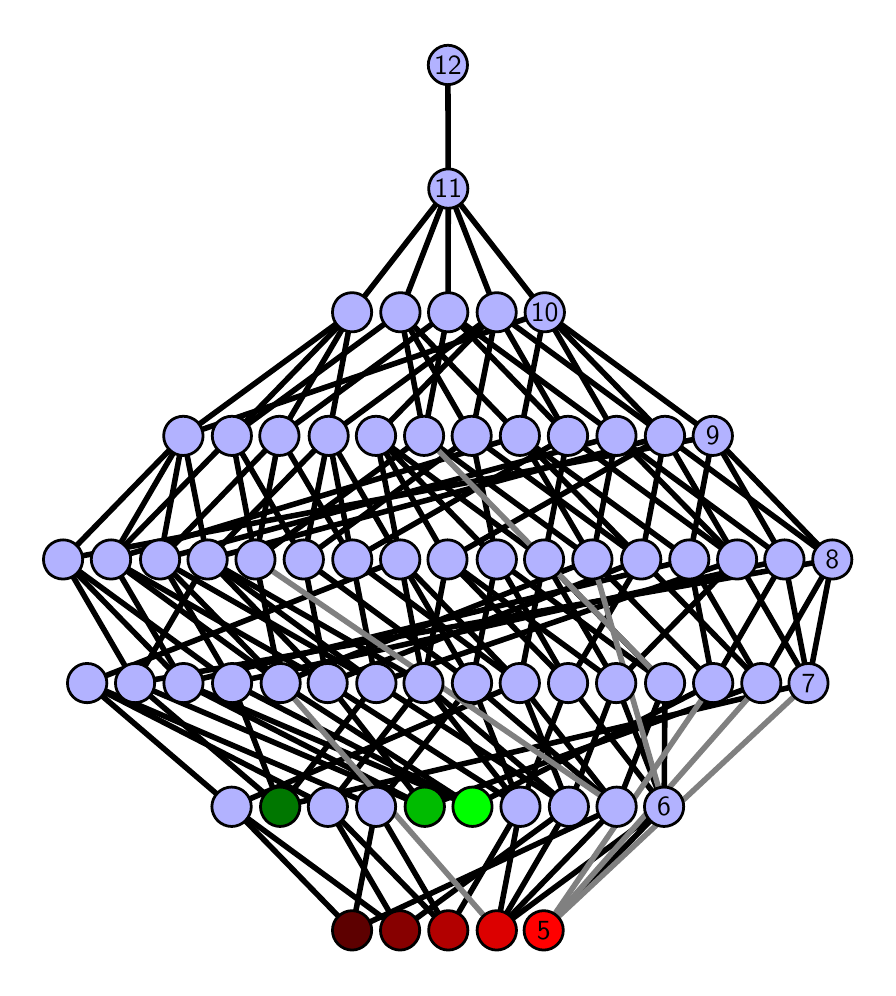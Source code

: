 \begingroup%
\makeatletter%
\begin{pgfpicture}%
\pgfpathrectangle{\pgfpointorigin}{\pgfqpoint{4.2in}{4.7in}}%
\pgfusepath{use as bounding box, clip}%
\begin{pgfscope}%
\pgfsetbuttcap%
\pgfsetmiterjoin%
\definecolor{currentfill}{rgb}{1.0,1.0,1.0}%
\pgfsetfillcolor{currentfill}%
\pgfsetlinewidth{0.0pt}%
\definecolor{currentstroke}{rgb}{1.0,1.0,1.0}%
\pgfsetstrokecolor{currentstroke}%
\pgfsetdash{}{0pt}%
\pgfpathmoveto{\pgfqpoint{0.0in}{0.0in}}%
\pgfpathlineto{\pgfqpoint{4.2in}{0.0in}}%
\pgfpathlineto{\pgfqpoint{4.2in}{4.7in}}%
\pgfpathlineto{\pgfqpoint{0.0in}{4.7in}}%
\pgfpathlineto{\pgfqpoint{0.0in}{0.0in}}%
\pgfpathclose%
\pgfusepath{fill}%
\end{pgfscope}%
\begin{pgfscope}%
\pgfsetbuttcap%
\pgfsetmiterjoin%
\definecolor{currentfill}{rgb}{1.0,1.0,1.0}%
\pgfsetfillcolor{currentfill}%
\pgfsetlinewidth{0.0pt}%
\definecolor{currentstroke}{rgb}{0.0,0.0,0.0}%
\pgfsetstrokecolor{currentstroke}%
\pgfsetstrokeopacity{0.0}%
\pgfsetdash{}{0pt}%
\pgfpathmoveto{\pgfqpoint{0.1in}{0.1in}}%
\pgfpathlineto{\pgfqpoint{4.1in}{0.1in}}%
\pgfpathlineto{\pgfqpoint{4.1in}{4.6in}}%
\pgfpathlineto{\pgfqpoint{0.1in}{4.6in}}%
\pgfpathlineto{\pgfqpoint{0.1in}{0.1in}}%
\pgfpathclose%
\pgfusepath{fill}%
\end{pgfscope}%
\begin{pgfscope}%
\pgfpathrectangle{\pgfqpoint{0.1in}{0.1in}}{\pgfqpoint{4.0in}{4.5in}}%
\pgfusepath{clip}%
\pgfsetrectcap%
\pgfsetroundjoin%
\pgfsetlinewidth{2.007pt}%
\definecolor{currentstroke}{rgb}{0.0,0.0,0.0}%
\pgfsetstrokecolor{currentstroke}%
\pgfsetdash{}{0pt}%
\pgfpathmoveto{\pgfqpoint{2.58in}{0.187in}}%
\pgfpathlineto{\pgfqpoint{3.182in}{0.805in}}%
\pgfusepath{stroke}%
\end{pgfscope}%
\begin{pgfscope}%
\pgfpathrectangle{\pgfqpoint{0.1in}{0.1in}}{\pgfqpoint{4.0in}{4.5in}}%
\pgfusepath{clip}%
\pgfsetrectcap%
\pgfsetroundjoin%
\pgfsetlinewidth{2.007pt}%
\definecolor{currentstroke}{rgb}{0.0,0.0,0.0}%
\pgfsetstrokecolor{currentstroke}%
\pgfsetdash{}{0pt}%
\pgfpathmoveto{\pgfqpoint{2.345in}{0.187in}}%
\pgfpathlineto{\pgfqpoint{2.464in}{0.805in}}%
\pgfusepath{stroke}%
\end{pgfscope}%
\begin{pgfscope}%
\pgfpathrectangle{\pgfqpoint{0.1in}{0.1in}}{\pgfqpoint{4.0in}{4.5in}}%
\pgfusepath{clip}%
\pgfsetrectcap%
\pgfsetroundjoin%
\pgfsetlinewidth{2.007pt}%
\definecolor{currentstroke}{rgb}{0.0,0.0,0.0}%
\pgfsetstrokecolor{currentstroke}%
\pgfsetdash{}{0pt}%
\pgfpathmoveto{\pgfqpoint{2.345in}{0.187in}}%
\pgfpathlineto{\pgfqpoint{2.706in}{0.805in}}%
\pgfusepath{stroke}%
\end{pgfscope}%
\begin{pgfscope}%
\pgfpathrectangle{\pgfqpoint{0.1in}{0.1in}}{\pgfqpoint{4.0in}{4.5in}}%
\pgfusepath{clip}%
\pgfsetrectcap%
\pgfsetroundjoin%
\pgfsetlinewidth{2.007pt}%
\definecolor{currentstroke}{rgb}{0.0,0.0,0.0}%
\pgfsetstrokecolor{currentstroke}%
\pgfsetdash{}{0pt}%
\pgfpathmoveto{\pgfqpoint{2.345in}{0.187in}}%
\pgfpathlineto{\pgfqpoint{2.945in}{0.805in}}%
\pgfusepath{stroke}%
\end{pgfscope}%
\begin{pgfscope}%
\pgfpathrectangle{\pgfqpoint{0.1in}{0.1in}}{\pgfqpoint{4.0in}{4.5in}}%
\pgfusepath{clip}%
\pgfsetrectcap%
\pgfsetroundjoin%
\pgfsetlinewidth{2.007pt}%
\definecolor{currentstroke}{rgb}{0.0,0.0,0.0}%
\pgfsetstrokecolor{currentstroke}%
\pgfsetdash{}{0pt}%
\pgfpathmoveto{\pgfqpoint{2.345in}{0.187in}}%
\pgfpathlineto{\pgfqpoint{3.182in}{0.805in}}%
\pgfusepath{stroke}%
\end{pgfscope}%
\begin{pgfscope}%
\pgfpathrectangle{\pgfqpoint{0.1in}{0.1in}}{\pgfqpoint{4.0in}{4.5in}}%
\pgfusepath{clip}%
\pgfsetrectcap%
\pgfsetroundjoin%
\pgfsetlinewidth{2.007pt}%
\definecolor{currentstroke}{rgb}{0.0,0.0,0.0}%
\pgfsetstrokecolor{currentstroke}%
\pgfsetdash{}{0pt}%
\pgfpathmoveto{\pgfqpoint{2.224in}{0.805in}}%
\pgfpathlineto{\pgfqpoint{0.779in}{1.423in}}%
\pgfusepath{stroke}%
\end{pgfscope}%
\begin{pgfscope}%
\pgfpathrectangle{\pgfqpoint{0.1in}{0.1in}}{\pgfqpoint{4.0in}{4.5in}}%
\pgfusepath{clip}%
\pgfsetrectcap%
\pgfsetroundjoin%
\pgfsetlinewidth{2.007pt}%
\definecolor{currentstroke}{rgb}{0.0,0.0,0.0}%
\pgfsetstrokecolor{currentstroke}%
\pgfsetdash{}{0pt}%
\pgfpathmoveto{\pgfqpoint{2.224in}{0.805in}}%
\pgfpathlineto{\pgfqpoint{1.022in}{1.423in}}%
\pgfusepath{stroke}%
\end{pgfscope}%
\begin{pgfscope}%
\pgfpathrectangle{\pgfqpoint{0.1in}{0.1in}}{\pgfqpoint{4.0in}{4.5in}}%
\pgfusepath{clip}%
\pgfsetrectcap%
\pgfsetroundjoin%
\pgfsetlinewidth{2.007pt}%
\definecolor{currentstroke}{rgb}{0.0,0.0,0.0}%
\pgfsetstrokecolor{currentstroke}%
\pgfsetdash{}{0pt}%
\pgfpathmoveto{\pgfqpoint{2.224in}{0.805in}}%
\pgfpathlineto{\pgfqpoint{3.427in}{1.423in}}%
\pgfusepath{stroke}%
\end{pgfscope}%
\begin{pgfscope}%
\pgfpathrectangle{\pgfqpoint{0.1in}{0.1in}}{\pgfqpoint{4.0in}{4.5in}}%
\pgfusepath{clip}%
\pgfsetrectcap%
\pgfsetroundjoin%
\pgfsetlinewidth{2.007pt}%
\definecolor{currentstroke}{rgb}{0.0,0.0,0.0}%
\pgfsetstrokecolor{currentstroke}%
\pgfsetdash{}{0pt}%
\pgfpathmoveto{\pgfqpoint{2.224in}{0.805in}}%
\pgfpathlineto{\pgfqpoint{1.265in}{1.423in}}%
\pgfusepath{stroke}%
\end{pgfscope}%
\begin{pgfscope}%
\pgfpathrectangle{\pgfqpoint{0.1in}{0.1in}}{\pgfqpoint{4.0in}{4.5in}}%
\pgfusepath{clip}%
\pgfsetrectcap%
\pgfsetroundjoin%
\pgfsetlinewidth{2.007pt}%
\definecolor{currentstroke}{rgb}{0.0,0.0,0.0}%
\pgfsetstrokecolor{currentstroke}%
\pgfsetdash{}{0pt}%
\pgfpathmoveto{\pgfqpoint{1.985in}{0.805in}}%
\pgfpathlineto{\pgfqpoint{1.5in}{1.423in}}%
\pgfusepath{stroke}%
\end{pgfscope}%
\begin{pgfscope}%
\pgfpathrectangle{\pgfqpoint{0.1in}{0.1in}}{\pgfqpoint{4.0in}{4.5in}}%
\pgfusepath{clip}%
\pgfsetrectcap%
\pgfsetroundjoin%
\pgfsetlinewidth{2.007pt}%
\definecolor{currentstroke}{rgb}{0.0,0.0,0.0}%
\pgfsetstrokecolor{currentstroke}%
\pgfsetdash{}{0pt}%
\pgfpathmoveto{\pgfqpoint{1.985in}{0.805in}}%
\pgfpathlineto{\pgfqpoint{0.779in}{1.423in}}%
\pgfusepath{stroke}%
\end{pgfscope}%
\begin{pgfscope}%
\pgfpathrectangle{\pgfqpoint{0.1in}{0.1in}}{\pgfqpoint{4.0in}{4.5in}}%
\pgfusepath{clip}%
\pgfsetrectcap%
\pgfsetroundjoin%
\pgfsetlinewidth{2.007pt}%
\definecolor{currentstroke}{rgb}{0.0,0.0,0.0}%
\pgfsetstrokecolor{currentstroke}%
\pgfsetdash{}{0pt}%
\pgfpathmoveto{\pgfqpoint{1.985in}{0.805in}}%
\pgfpathlineto{\pgfqpoint{3.668in}{1.423in}}%
\pgfusepath{stroke}%
\end{pgfscope}%
\begin{pgfscope}%
\pgfpathrectangle{\pgfqpoint{0.1in}{0.1in}}{\pgfqpoint{4.0in}{4.5in}}%
\pgfusepath{clip}%
\pgfsetrectcap%
\pgfsetroundjoin%
\pgfsetlinewidth{2.007pt}%
\definecolor{currentstroke}{rgb}{0.0,0.0,0.0}%
\pgfsetstrokecolor{currentstroke}%
\pgfsetdash{}{0pt}%
\pgfpathmoveto{\pgfqpoint{1.985in}{0.805in}}%
\pgfpathlineto{\pgfqpoint{0.537in}{1.423in}}%
\pgfusepath{stroke}%
\end{pgfscope}%
\begin{pgfscope}%
\pgfpathrectangle{\pgfqpoint{0.1in}{0.1in}}{\pgfqpoint{4.0in}{4.5in}}%
\pgfusepath{clip}%
\pgfsetrectcap%
\pgfsetroundjoin%
\pgfsetlinewidth{2.007pt}%
\definecolor{currentstroke}{rgb}{0.0,0.0,0.0}%
\pgfsetstrokecolor{currentstroke}%
\pgfsetdash{}{0pt}%
\pgfpathmoveto{\pgfqpoint{2.103in}{0.187in}}%
\pgfpathlineto{\pgfqpoint{2.464in}{0.805in}}%
\pgfusepath{stroke}%
\end{pgfscope}%
\begin{pgfscope}%
\pgfpathrectangle{\pgfqpoint{0.1in}{0.1in}}{\pgfqpoint{4.0in}{4.5in}}%
\pgfusepath{clip}%
\pgfsetrectcap%
\pgfsetroundjoin%
\pgfsetlinewidth{2.007pt}%
\definecolor{currentstroke}{rgb}{0.0,0.0,0.0}%
\pgfsetstrokecolor{currentstroke}%
\pgfsetdash{}{0pt}%
\pgfpathmoveto{\pgfqpoint{2.103in}{0.187in}}%
\pgfpathlineto{\pgfqpoint{1.501in}{0.805in}}%
\pgfusepath{stroke}%
\end{pgfscope}%
\begin{pgfscope}%
\pgfpathrectangle{\pgfqpoint{0.1in}{0.1in}}{\pgfqpoint{4.0in}{4.5in}}%
\pgfusepath{clip}%
\pgfsetrectcap%
\pgfsetroundjoin%
\pgfsetlinewidth{2.007pt}%
\definecolor{currentstroke}{rgb}{0.0,0.0,0.0}%
\pgfsetstrokecolor{currentstroke}%
\pgfsetdash{}{0pt}%
\pgfpathmoveto{\pgfqpoint{2.103in}{0.187in}}%
\pgfpathlineto{\pgfqpoint{1.742in}{0.805in}}%
\pgfusepath{stroke}%
\end{pgfscope}%
\begin{pgfscope}%
\pgfpathrectangle{\pgfqpoint{0.1in}{0.1in}}{\pgfqpoint{4.0in}{4.5in}}%
\pgfusepath{clip}%
\pgfsetrectcap%
\pgfsetroundjoin%
\pgfsetlinewidth{2.007pt}%
\definecolor{currentstroke}{rgb}{0.0,0.0,0.0}%
\pgfsetstrokecolor{currentstroke}%
\pgfsetdash{}{0pt}%
\pgfpathmoveto{\pgfqpoint{1.262in}{0.805in}}%
\pgfpathlineto{\pgfqpoint{1.743in}{1.423in}}%
\pgfusepath{stroke}%
\end{pgfscope}%
\begin{pgfscope}%
\pgfpathrectangle{\pgfqpoint{0.1in}{0.1in}}{\pgfqpoint{4.0in}{4.5in}}%
\pgfusepath{clip}%
\pgfsetrectcap%
\pgfsetroundjoin%
\pgfsetlinewidth{2.007pt}%
\definecolor{currentstroke}{rgb}{0.0,0.0,0.0}%
\pgfsetstrokecolor{currentstroke}%
\pgfsetdash{}{0pt}%
\pgfpathmoveto{\pgfqpoint{1.262in}{0.805in}}%
\pgfpathlineto{\pgfqpoint{1.022in}{1.423in}}%
\pgfusepath{stroke}%
\end{pgfscope}%
\begin{pgfscope}%
\pgfpathrectangle{\pgfqpoint{0.1in}{0.1in}}{\pgfqpoint{4.0in}{4.5in}}%
\pgfusepath{clip}%
\pgfsetrectcap%
\pgfsetroundjoin%
\pgfsetlinewidth{2.007pt}%
\definecolor{currentstroke}{rgb}{0.0,0.0,0.0}%
\pgfsetstrokecolor{currentstroke}%
\pgfsetdash{}{0pt}%
\pgfpathmoveto{\pgfqpoint{1.262in}{0.805in}}%
\pgfpathlineto{\pgfqpoint{0.537in}{1.423in}}%
\pgfusepath{stroke}%
\end{pgfscope}%
\begin{pgfscope}%
\pgfpathrectangle{\pgfqpoint{0.1in}{0.1in}}{\pgfqpoint{4.0in}{4.5in}}%
\pgfusepath{clip}%
\pgfsetrectcap%
\pgfsetroundjoin%
\pgfsetlinewidth{2.007pt}%
\definecolor{currentstroke}{rgb}{0.0,0.0,0.0}%
\pgfsetstrokecolor{currentstroke}%
\pgfsetdash{}{0pt}%
\pgfpathmoveto{\pgfqpoint{1.262in}{0.805in}}%
\pgfpathlineto{\pgfqpoint{3.904in}{1.423in}}%
\pgfusepath{stroke}%
\end{pgfscope}%
\begin{pgfscope}%
\pgfpathrectangle{\pgfqpoint{0.1in}{0.1in}}{\pgfqpoint{4.0in}{4.5in}}%
\pgfusepath{clip}%
\pgfsetrectcap%
\pgfsetroundjoin%
\pgfsetlinewidth{2.007pt}%
\definecolor{currentstroke}{rgb}{0.0,0.0,0.0}%
\pgfsetstrokecolor{currentstroke}%
\pgfsetdash{}{0pt}%
\pgfpathmoveto{\pgfqpoint{1.862in}{0.187in}}%
\pgfpathlineto{\pgfqpoint{1.02in}{0.805in}}%
\pgfusepath{stroke}%
\end{pgfscope}%
\begin{pgfscope}%
\pgfpathrectangle{\pgfqpoint{0.1in}{0.1in}}{\pgfqpoint{4.0in}{4.5in}}%
\pgfusepath{clip}%
\pgfsetrectcap%
\pgfsetroundjoin%
\pgfsetlinewidth{2.007pt}%
\definecolor{currentstroke}{rgb}{0.0,0.0,0.0}%
\pgfsetstrokecolor{currentstroke}%
\pgfsetdash{}{0pt}%
\pgfpathmoveto{\pgfqpoint{1.862in}{0.187in}}%
\pgfpathlineto{\pgfqpoint{2.706in}{0.805in}}%
\pgfusepath{stroke}%
\end{pgfscope}%
\begin{pgfscope}%
\pgfpathrectangle{\pgfqpoint{0.1in}{0.1in}}{\pgfqpoint{4.0in}{4.5in}}%
\pgfusepath{clip}%
\pgfsetrectcap%
\pgfsetroundjoin%
\pgfsetlinewidth{2.007pt}%
\definecolor{currentstroke}{rgb}{0.0,0.0,0.0}%
\pgfsetstrokecolor{currentstroke}%
\pgfsetdash{}{0pt}%
\pgfpathmoveto{\pgfqpoint{1.862in}{0.187in}}%
\pgfpathlineto{\pgfqpoint{1.501in}{0.805in}}%
\pgfusepath{stroke}%
\end{pgfscope}%
\begin{pgfscope}%
\pgfpathrectangle{\pgfqpoint{0.1in}{0.1in}}{\pgfqpoint{4.0in}{4.5in}}%
\pgfusepath{clip}%
\pgfsetrectcap%
\pgfsetroundjoin%
\pgfsetlinewidth{2.007pt}%
\definecolor{currentstroke}{rgb}{0.0,0.0,0.0}%
\pgfsetstrokecolor{currentstroke}%
\pgfsetdash{}{0pt}%
\pgfpathmoveto{\pgfqpoint{1.622in}{0.187in}}%
\pgfpathlineto{\pgfqpoint{1.02in}{0.805in}}%
\pgfusepath{stroke}%
\end{pgfscope}%
\begin{pgfscope}%
\pgfpathrectangle{\pgfqpoint{0.1in}{0.1in}}{\pgfqpoint{4.0in}{4.5in}}%
\pgfusepath{clip}%
\pgfsetrectcap%
\pgfsetroundjoin%
\pgfsetlinewidth{2.007pt}%
\definecolor{currentstroke}{rgb}{0.0,0.0,0.0}%
\pgfsetstrokecolor{currentstroke}%
\pgfsetdash{}{0pt}%
\pgfpathmoveto{\pgfqpoint{1.622in}{0.187in}}%
\pgfpathlineto{\pgfqpoint{2.945in}{0.805in}}%
\pgfusepath{stroke}%
\end{pgfscope}%
\begin{pgfscope}%
\pgfpathrectangle{\pgfqpoint{0.1in}{0.1in}}{\pgfqpoint{4.0in}{4.5in}}%
\pgfusepath{clip}%
\pgfsetrectcap%
\pgfsetroundjoin%
\pgfsetlinewidth{2.007pt}%
\definecolor{currentstroke}{rgb}{0.0,0.0,0.0}%
\pgfsetstrokecolor{currentstroke}%
\pgfsetdash{}{0pt}%
\pgfpathmoveto{\pgfqpoint{1.622in}{0.187in}}%
\pgfpathlineto{\pgfqpoint{1.742in}{0.805in}}%
\pgfusepath{stroke}%
\end{pgfscope}%
\begin{pgfscope}%
\pgfpathrectangle{\pgfqpoint{0.1in}{0.1in}}{\pgfqpoint{4.0in}{4.5in}}%
\pgfusepath{clip}%
\pgfsetrectcap%
\pgfsetroundjoin%
\pgfsetlinewidth{2.007pt}%
\definecolor{currentstroke}{rgb}{0.0,0.0,0.0}%
\pgfsetstrokecolor{currentstroke}%
\pgfsetdash{}{0pt}%
\pgfpathmoveto{\pgfqpoint{3.182in}{0.805in}}%
\pgfpathlineto{\pgfqpoint{2.702in}{1.423in}}%
\pgfusepath{stroke}%
\end{pgfscope}%
\begin{pgfscope}%
\pgfpathrectangle{\pgfqpoint{0.1in}{0.1in}}{\pgfqpoint{4.0in}{4.5in}}%
\pgfusepath{clip}%
\pgfsetrectcap%
\pgfsetroundjoin%
\pgfsetlinewidth{2.007pt}%
\definecolor{currentstroke}{rgb}{0.0,0.0,0.0}%
\pgfsetstrokecolor{currentstroke}%
\pgfsetdash{}{0pt}%
\pgfpathmoveto{\pgfqpoint{3.182in}{0.805in}}%
\pgfpathlineto{\pgfqpoint{2.942in}{1.423in}}%
\pgfusepath{stroke}%
\end{pgfscope}%
\begin{pgfscope}%
\pgfpathrectangle{\pgfqpoint{0.1in}{0.1in}}{\pgfqpoint{4.0in}{4.5in}}%
\pgfusepath{clip}%
\pgfsetrectcap%
\pgfsetroundjoin%
\pgfsetlinewidth{2.007pt}%
\definecolor{currentstroke}{rgb}{0.0,0.0,0.0}%
\pgfsetstrokecolor{currentstroke}%
\pgfsetdash{}{0pt}%
\pgfpathmoveto{\pgfqpoint{3.182in}{0.805in}}%
\pgfpathlineto{\pgfqpoint{3.187in}{1.423in}}%
\pgfusepath{stroke}%
\end{pgfscope}%
\begin{pgfscope}%
\pgfpathrectangle{\pgfqpoint{0.1in}{0.1in}}{\pgfqpoint{4.0in}{4.5in}}%
\pgfusepath{clip}%
\pgfsetrectcap%
\pgfsetroundjoin%
\pgfsetlinewidth{2.007pt}%
\definecolor{currentstroke}{rgb}{0.0,0.0,0.0}%
\pgfsetstrokecolor{currentstroke}%
\pgfsetdash{}{0pt}%
\pgfpathmoveto{\pgfqpoint{3.427in}{1.423in}}%
\pgfpathlineto{\pgfqpoint{2.823in}{2.041in}}%
\pgfusepath{stroke}%
\end{pgfscope}%
\begin{pgfscope}%
\pgfpathrectangle{\pgfqpoint{0.1in}{0.1in}}{\pgfqpoint{4.0in}{4.5in}}%
\pgfusepath{clip}%
\pgfsetrectcap%
\pgfsetroundjoin%
\pgfsetlinewidth{2.007pt}%
\definecolor{currentstroke}{rgb}{0.0,0.0,0.0}%
\pgfsetstrokecolor{currentstroke}%
\pgfsetdash{}{0pt}%
\pgfpathmoveto{\pgfqpoint{3.427in}{1.423in}}%
\pgfpathlineto{\pgfqpoint{3.308in}{2.041in}}%
\pgfusepath{stroke}%
\end{pgfscope}%
\begin{pgfscope}%
\pgfpathrectangle{\pgfqpoint{0.1in}{0.1in}}{\pgfqpoint{4.0in}{4.5in}}%
\pgfusepath{clip}%
\pgfsetrectcap%
\pgfsetroundjoin%
\pgfsetlinewidth{2.007pt}%
\definecolor{currentstroke}{rgb}{0.0,0.0,0.0}%
\pgfsetstrokecolor{currentstroke}%
\pgfsetdash{}{0pt}%
\pgfpathmoveto{\pgfqpoint{3.427in}{1.423in}}%
\pgfpathlineto{\pgfqpoint{3.784in}{2.041in}}%
\pgfusepath{stroke}%
\end{pgfscope}%
\begin{pgfscope}%
\pgfpathrectangle{\pgfqpoint{0.1in}{0.1in}}{\pgfqpoint{4.0in}{4.5in}}%
\pgfusepath{clip}%
\pgfsetrectcap%
\pgfsetroundjoin%
\pgfsetlinewidth{2.007pt}%
\definecolor{currentstroke}{rgb}{0.0,0.0,0.0}%
\pgfsetstrokecolor{currentstroke}%
\pgfsetdash{}{0pt}%
\pgfpathmoveto{\pgfqpoint{3.668in}{1.423in}}%
\pgfpathlineto{\pgfqpoint{3.068in}{2.041in}}%
\pgfusepath{stroke}%
\end{pgfscope}%
\begin{pgfscope}%
\pgfpathrectangle{\pgfqpoint{0.1in}{0.1in}}{\pgfqpoint{4.0in}{4.5in}}%
\pgfusepath{clip}%
\pgfsetrectcap%
\pgfsetroundjoin%
\pgfsetlinewidth{2.007pt}%
\definecolor{currentstroke}{rgb}{0.0,0.0,0.0}%
\pgfsetstrokecolor{currentstroke}%
\pgfsetdash{}{0pt}%
\pgfpathmoveto{\pgfqpoint{3.668in}{1.423in}}%
\pgfpathlineto{\pgfqpoint{3.308in}{2.041in}}%
\pgfusepath{stroke}%
\end{pgfscope}%
\begin{pgfscope}%
\pgfpathrectangle{\pgfqpoint{0.1in}{0.1in}}{\pgfqpoint{4.0in}{4.5in}}%
\pgfusepath{clip}%
\pgfsetrectcap%
\pgfsetroundjoin%
\pgfsetlinewidth{2.007pt}%
\definecolor{currentstroke}{rgb}{0.0,0.0,0.0}%
\pgfsetstrokecolor{currentstroke}%
\pgfsetdash{}{0pt}%
\pgfpathmoveto{\pgfqpoint{3.668in}{1.423in}}%
\pgfpathlineto{\pgfqpoint{4.023in}{2.041in}}%
\pgfusepath{stroke}%
\end{pgfscope}%
\begin{pgfscope}%
\pgfpathrectangle{\pgfqpoint{0.1in}{0.1in}}{\pgfqpoint{4.0in}{4.5in}}%
\pgfusepath{clip}%
\pgfsetrectcap%
\pgfsetroundjoin%
\pgfsetlinewidth{2.007pt}%
\definecolor{currentstroke}{rgb}{0.0,0.0,0.0}%
\pgfsetstrokecolor{currentstroke}%
\pgfsetdash{}{0pt}%
\pgfpathmoveto{\pgfqpoint{2.702in}{1.423in}}%
\pgfpathlineto{\pgfqpoint{3.068in}{2.041in}}%
\pgfusepath{stroke}%
\end{pgfscope}%
\begin{pgfscope}%
\pgfpathrectangle{\pgfqpoint{0.1in}{0.1in}}{\pgfqpoint{4.0in}{4.5in}}%
\pgfusepath{clip}%
\pgfsetrectcap%
\pgfsetroundjoin%
\pgfsetlinewidth{2.007pt}%
\definecolor{currentstroke}{rgb}{0.0,0.0,0.0}%
\pgfsetstrokecolor{currentstroke}%
\pgfsetdash{}{0pt}%
\pgfpathmoveto{\pgfqpoint{2.702in}{1.423in}}%
\pgfpathlineto{\pgfqpoint{2.099in}{2.041in}}%
\pgfusepath{stroke}%
\end{pgfscope}%
\begin{pgfscope}%
\pgfpathrectangle{\pgfqpoint{0.1in}{0.1in}}{\pgfqpoint{4.0in}{4.5in}}%
\pgfusepath{clip}%
\pgfsetrectcap%
\pgfsetroundjoin%
\pgfsetlinewidth{2.007pt}%
\definecolor{currentstroke}{rgb}{0.0,0.0,0.0}%
\pgfsetstrokecolor{currentstroke}%
\pgfsetdash{}{0pt}%
\pgfpathmoveto{\pgfqpoint{2.702in}{1.423in}}%
\pgfpathlineto{\pgfqpoint{2.345in}{2.041in}}%
\pgfusepath{stroke}%
\end{pgfscope}%
\begin{pgfscope}%
\pgfpathrectangle{\pgfqpoint{0.1in}{0.1in}}{\pgfqpoint{4.0in}{4.5in}}%
\pgfusepath{clip}%
\pgfsetrectcap%
\pgfsetroundjoin%
\pgfsetlinewidth{2.007pt}%
\definecolor{currentstroke}{rgb}{0.0,0.0,0.0}%
\pgfsetstrokecolor{currentstroke}%
\pgfsetdash{}{0pt}%
\pgfpathmoveto{\pgfqpoint{3.904in}{1.423in}}%
\pgfpathlineto{\pgfqpoint{3.547in}{2.041in}}%
\pgfusepath{stroke}%
\end{pgfscope}%
\begin{pgfscope}%
\pgfpathrectangle{\pgfqpoint{0.1in}{0.1in}}{\pgfqpoint{4.0in}{4.5in}}%
\pgfusepath{clip}%
\pgfsetrectcap%
\pgfsetroundjoin%
\pgfsetlinewidth{2.007pt}%
\definecolor{currentstroke}{rgb}{0.0,0.0,0.0}%
\pgfsetstrokecolor{currentstroke}%
\pgfsetdash{}{0pt}%
\pgfpathmoveto{\pgfqpoint{3.904in}{1.423in}}%
\pgfpathlineto{\pgfqpoint{3.784in}{2.041in}}%
\pgfusepath{stroke}%
\end{pgfscope}%
\begin{pgfscope}%
\pgfpathrectangle{\pgfqpoint{0.1in}{0.1in}}{\pgfqpoint{4.0in}{4.5in}}%
\pgfusepath{clip}%
\pgfsetrectcap%
\pgfsetroundjoin%
\pgfsetlinewidth{2.007pt}%
\definecolor{currentstroke}{rgb}{0.0,0.0,0.0}%
\pgfsetstrokecolor{currentstroke}%
\pgfsetdash{}{0pt}%
\pgfpathmoveto{\pgfqpoint{3.904in}{1.423in}}%
\pgfpathlineto{\pgfqpoint{4.023in}{2.041in}}%
\pgfusepath{stroke}%
\end{pgfscope}%
\begin{pgfscope}%
\pgfpathrectangle{\pgfqpoint{0.1in}{0.1in}}{\pgfqpoint{4.0in}{4.5in}}%
\pgfusepath{clip}%
\pgfsetrectcap%
\pgfsetroundjoin%
\pgfsetlinewidth{2.007pt}%
\definecolor{currentstroke}{rgb}{0.0,0.0,0.0}%
\pgfsetstrokecolor{currentstroke}%
\pgfsetdash{}{0pt}%
\pgfpathmoveto{\pgfqpoint{2.942in}{1.423in}}%
\pgfpathlineto{\pgfqpoint{3.547in}{2.041in}}%
\pgfusepath{stroke}%
\end{pgfscope}%
\begin{pgfscope}%
\pgfpathrectangle{\pgfqpoint{0.1in}{0.1in}}{\pgfqpoint{4.0in}{4.5in}}%
\pgfusepath{clip}%
\pgfsetrectcap%
\pgfsetroundjoin%
\pgfsetlinewidth{2.007pt}%
\definecolor{currentstroke}{rgb}{0.0,0.0,0.0}%
\pgfsetstrokecolor{currentstroke}%
\pgfsetdash{}{0pt}%
\pgfpathmoveto{\pgfqpoint{2.942in}{1.423in}}%
\pgfpathlineto{\pgfqpoint{2.099in}{2.041in}}%
\pgfusepath{stroke}%
\end{pgfscope}%
\begin{pgfscope}%
\pgfpathrectangle{\pgfqpoint{0.1in}{0.1in}}{\pgfqpoint{4.0in}{4.5in}}%
\pgfusepath{clip}%
\pgfsetrectcap%
\pgfsetroundjoin%
\pgfsetlinewidth{2.007pt}%
\definecolor{currentstroke}{rgb}{0.0,0.0,0.0}%
\pgfsetstrokecolor{currentstroke}%
\pgfsetdash{}{0pt}%
\pgfpathmoveto{\pgfqpoint{2.942in}{1.423in}}%
\pgfpathlineto{\pgfqpoint{2.582in}{2.041in}}%
\pgfusepath{stroke}%
\end{pgfscope}%
\begin{pgfscope}%
\pgfpathrectangle{\pgfqpoint{0.1in}{0.1in}}{\pgfqpoint{4.0in}{4.5in}}%
\pgfusepath{clip}%
\pgfsetrectcap%
\pgfsetroundjoin%
\pgfsetlinewidth{2.007pt}%
\definecolor{currentstroke}{rgb}{0.0,0.0,0.0}%
\pgfsetstrokecolor{currentstroke}%
\pgfsetdash{}{0pt}%
\pgfpathmoveto{\pgfqpoint{3.187in}{1.423in}}%
\pgfpathlineto{\pgfqpoint{2.345in}{2.041in}}%
\pgfusepath{stroke}%
\end{pgfscope}%
\begin{pgfscope}%
\pgfpathrectangle{\pgfqpoint{0.1in}{0.1in}}{\pgfqpoint{4.0in}{4.5in}}%
\pgfusepath{clip}%
\pgfsetrectcap%
\pgfsetroundjoin%
\pgfsetlinewidth{2.007pt}%
\definecolor{currentstroke}{rgb}{0.0,0.0,0.0}%
\pgfsetstrokecolor{currentstroke}%
\pgfsetdash{}{0pt}%
\pgfpathmoveto{\pgfqpoint{3.187in}{1.423in}}%
\pgfpathlineto{\pgfqpoint{2.582in}{2.041in}}%
\pgfusepath{stroke}%
\end{pgfscope}%
\begin{pgfscope}%
\pgfpathrectangle{\pgfqpoint{0.1in}{0.1in}}{\pgfqpoint{4.0in}{4.5in}}%
\pgfusepath{clip}%
\pgfsetrectcap%
\pgfsetroundjoin%
\pgfsetlinewidth{2.007pt}%
\definecolor{currentstroke}{rgb}{0.0,0.0,0.0}%
\pgfsetstrokecolor{currentstroke}%
\pgfsetdash{}{0pt}%
\pgfpathmoveto{\pgfqpoint{1.265in}{1.423in}}%
\pgfpathlineto{\pgfqpoint{2.823in}{2.041in}}%
\pgfusepath{stroke}%
\end{pgfscope}%
\begin{pgfscope}%
\pgfpathrectangle{\pgfqpoint{0.1in}{0.1in}}{\pgfqpoint{4.0in}{4.5in}}%
\pgfusepath{clip}%
\pgfsetrectcap%
\pgfsetroundjoin%
\pgfsetlinewidth{2.007pt}%
\definecolor{currentstroke}{rgb}{0.0,0.0,0.0}%
\pgfsetstrokecolor{currentstroke}%
\pgfsetdash{}{0pt}%
\pgfpathmoveto{\pgfqpoint{1.265in}{1.423in}}%
\pgfpathlineto{\pgfqpoint{0.417in}{2.041in}}%
\pgfusepath{stroke}%
\end{pgfscope}%
\begin{pgfscope}%
\pgfpathrectangle{\pgfqpoint{0.1in}{0.1in}}{\pgfqpoint{4.0in}{4.5in}}%
\pgfusepath{clip}%
\pgfsetrectcap%
\pgfsetroundjoin%
\pgfsetlinewidth{2.007pt}%
\definecolor{currentstroke}{rgb}{0.0,0.0,0.0}%
\pgfsetstrokecolor{currentstroke}%
\pgfsetdash{}{0pt}%
\pgfpathmoveto{\pgfqpoint{1.265in}{1.423in}}%
\pgfpathlineto{\pgfqpoint{0.662in}{2.041in}}%
\pgfusepath{stroke}%
\end{pgfscope}%
\begin{pgfscope}%
\pgfpathrectangle{\pgfqpoint{0.1in}{0.1in}}{\pgfqpoint{4.0in}{4.5in}}%
\pgfusepath{clip}%
\pgfsetrectcap%
\pgfsetroundjoin%
\pgfsetlinewidth{2.007pt}%
\definecolor{currentstroke}{rgb}{0.0,0.0,0.0}%
\pgfsetstrokecolor{currentstroke}%
\pgfsetdash{}{0pt}%
\pgfpathmoveto{\pgfqpoint{1.265in}{1.423in}}%
\pgfpathlineto{\pgfqpoint{1.139in}{2.041in}}%
\pgfusepath{stroke}%
\end{pgfscope}%
\begin{pgfscope}%
\pgfpathrectangle{\pgfqpoint{0.1in}{0.1in}}{\pgfqpoint{4.0in}{4.5in}}%
\pgfusepath{clip}%
\pgfsetrectcap%
\pgfsetroundjoin%
\pgfsetlinewidth{2.007pt}%
\definecolor{currentstroke}{rgb}{0.0,0.0,0.0}%
\pgfsetstrokecolor{currentstroke}%
\pgfsetdash{}{0pt}%
\pgfpathmoveto{\pgfqpoint{1.5in}{1.423in}}%
\pgfpathlineto{\pgfqpoint{3.068in}{2.041in}}%
\pgfusepath{stroke}%
\end{pgfscope}%
\begin{pgfscope}%
\pgfpathrectangle{\pgfqpoint{0.1in}{0.1in}}{\pgfqpoint{4.0in}{4.5in}}%
\pgfusepath{clip}%
\pgfsetrectcap%
\pgfsetroundjoin%
\pgfsetlinewidth{2.007pt}%
\definecolor{currentstroke}{rgb}{0.0,0.0,0.0}%
\pgfsetstrokecolor{currentstroke}%
\pgfsetdash{}{0pt}%
\pgfpathmoveto{\pgfqpoint{1.5in}{1.423in}}%
\pgfpathlineto{\pgfqpoint{0.417in}{2.041in}}%
\pgfusepath{stroke}%
\end{pgfscope}%
\begin{pgfscope}%
\pgfpathrectangle{\pgfqpoint{0.1in}{0.1in}}{\pgfqpoint{4.0in}{4.5in}}%
\pgfusepath{clip}%
\pgfsetrectcap%
\pgfsetroundjoin%
\pgfsetlinewidth{2.007pt}%
\definecolor{currentstroke}{rgb}{0.0,0.0,0.0}%
\pgfsetstrokecolor{currentstroke}%
\pgfsetdash{}{0pt}%
\pgfpathmoveto{\pgfqpoint{1.5in}{1.423in}}%
\pgfpathlineto{\pgfqpoint{0.9in}{2.041in}}%
\pgfusepath{stroke}%
\end{pgfscope}%
\begin{pgfscope}%
\pgfpathrectangle{\pgfqpoint{0.1in}{0.1in}}{\pgfqpoint{4.0in}{4.5in}}%
\pgfusepath{clip}%
\pgfsetrectcap%
\pgfsetroundjoin%
\pgfsetlinewidth{2.007pt}%
\definecolor{currentstroke}{rgb}{0.0,0.0,0.0}%
\pgfsetstrokecolor{currentstroke}%
\pgfsetdash{}{0pt}%
\pgfpathmoveto{\pgfqpoint{1.5in}{1.423in}}%
\pgfpathlineto{\pgfqpoint{1.38in}{2.041in}}%
\pgfusepath{stroke}%
\end{pgfscope}%
\begin{pgfscope}%
\pgfpathrectangle{\pgfqpoint{0.1in}{0.1in}}{\pgfqpoint{4.0in}{4.5in}}%
\pgfusepath{clip}%
\pgfsetrectcap%
\pgfsetroundjoin%
\pgfsetlinewidth{2.007pt}%
\definecolor{currentstroke}{rgb}{0.0,0.0,0.0}%
\pgfsetstrokecolor{currentstroke}%
\pgfsetdash{}{0pt}%
\pgfpathmoveto{\pgfqpoint{1.5in}{1.423in}}%
\pgfpathlineto{\pgfqpoint{2.464in}{0.805in}}%
\pgfusepath{stroke}%
\end{pgfscope}%
\begin{pgfscope}%
\pgfpathrectangle{\pgfqpoint{0.1in}{0.1in}}{\pgfqpoint{4.0in}{4.5in}}%
\pgfusepath{clip}%
\pgfsetrectcap%
\pgfsetroundjoin%
\pgfsetlinewidth{2.007pt}%
\definecolor{currentstroke}{rgb}{0.0,0.0,0.0}%
\pgfsetstrokecolor{currentstroke}%
\pgfsetdash{}{0pt}%
\pgfpathmoveto{\pgfqpoint{2.464in}{0.805in}}%
\pgfpathlineto{\pgfqpoint{1.979in}{1.423in}}%
\pgfusepath{stroke}%
\end{pgfscope}%
\begin{pgfscope}%
\pgfpathrectangle{\pgfqpoint{0.1in}{0.1in}}{\pgfqpoint{4.0in}{4.5in}}%
\pgfusepath{clip}%
\pgfsetrectcap%
\pgfsetroundjoin%
\pgfsetlinewidth{2.007pt}%
\definecolor{currentstroke}{rgb}{0.0,0.0,0.0}%
\pgfsetstrokecolor{currentstroke}%
\pgfsetdash{}{0pt}%
\pgfpathmoveto{\pgfqpoint{2.464in}{0.805in}}%
\pgfpathlineto{\pgfqpoint{2.222in}{1.423in}}%
\pgfusepath{stroke}%
\end{pgfscope}%
\begin{pgfscope}%
\pgfpathrectangle{\pgfqpoint{0.1in}{0.1in}}{\pgfqpoint{4.0in}{4.5in}}%
\pgfusepath{clip}%
\pgfsetrectcap%
\pgfsetroundjoin%
\pgfsetlinewidth{2.007pt}%
\definecolor{currentstroke}{rgb}{0.0,0.0,0.0}%
\pgfsetstrokecolor{currentstroke}%
\pgfsetdash{}{0pt}%
\pgfpathmoveto{\pgfqpoint{2.702in}{1.423in}}%
\pgfpathlineto{\pgfqpoint{2.464in}{0.805in}}%
\pgfusepath{stroke}%
\end{pgfscope}%
\begin{pgfscope}%
\pgfpathrectangle{\pgfqpoint{0.1in}{0.1in}}{\pgfqpoint{4.0in}{4.5in}}%
\pgfusepath{clip}%
\pgfsetrectcap%
\pgfsetroundjoin%
\pgfsetlinewidth{2.007pt}%
\definecolor{currentstroke}{rgb}{0.0,0.0,0.0}%
\pgfsetstrokecolor{currentstroke}%
\pgfsetdash{}{0pt}%
\pgfpathmoveto{\pgfqpoint{1.743in}{1.423in}}%
\pgfpathlineto{\pgfqpoint{3.547in}{2.041in}}%
\pgfusepath{stroke}%
\end{pgfscope}%
\begin{pgfscope}%
\pgfpathrectangle{\pgfqpoint{0.1in}{0.1in}}{\pgfqpoint{4.0in}{4.5in}}%
\pgfusepath{clip}%
\pgfsetrectcap%
\pgfsetroundjoin%
\pgfsetlinewidth{2.007pt}%
\definecolor{currentstroke}{rgb}{0.0,0.0,0.0}%
\pgfsetstrokecolor{currentstroke}%
\pgfsetdash{}{0pt}%
\pgfpathmoveto{\pgfqpoint{1.743in}{1.423in}}%
\pgfpathlineto{\pgfqpoint{0.662in}{2.041in}}%
\pgfusepath{stroke}%
\end{pgfscope}%
\begin{pgfscope}%
\pgfpathrectangle{\pgfqpoint{0.1in}{0.1in}}{\pgfqpoint{4.0in}{4.5in}}%
\pgfusepath{clip}%
\pgfsetrectcap%
\pgfsetroundjoin%
\pgfsetlinewidth{2.007pt}%
\definecolor{currentstroke}{rgb}{0.0,0.0,0.0}%
\pgfsetstrokecolor{currentstroke}%
\pgfsetdash{}{0pt}%
\pgfpathmoveto{\pgfqpoint{1.743in}{1.423in}}%
\pgfpathlineto{\pgfqpoint{0.9in}{2.041in}}%
\pgfusepath{stroke}%
\end{pgfscope}%
\begin{pgfscope}%
\pgfpathrectangle{\pgfqpoint{0.1in}{0.1in}}{\pgfqpoint{4.0in}{4.5in}}%
\pgfusepath{clip}%
\pgfsetrectcap%
\pgfsetroundjoin%
\pgfsetlinewidth{2.007pt}%
\definecolor{currentstroke}{rgb}{0.0,0.0,0.0}%
\pgfsetstrokecolor{currentstroke}%
\pgfsetdash{}{0pt}%
\pgfpathmoveto{\pgfqpoint{1.743in}{1.423in}}%
\pgfpathlineto{\pgfqpoint{1.623in}{2.041in}}%
\pgfusepath{stroke}%
\end{pgfscope}%
\begin{pgfscope}%
\pgfpathrectangle{\pgfqpoint{0.1in}{0.1in}}{\pgfqpoint{4.0in}{4.5in}}%
\pgfusepath{clip}%
\pgfsetrectcap%
\pgfsetroundjoin%
\pgfsetlinewidth{2.007pt}%
\definecolor{currentstroke}{rgb}{0.0,0.0,0.0}%
\pgfsetstrokecolor{currentstroke}%
\pgfsetdash{}{0pt}%
\pgfpathmoveto{\pgfqpoint{2.706in}{0.805in}}%
\pgfpathlineto{\pgfqpoint{1.979in}{1.423in}}%
\pgfusepath{stroke}%
\end{pgfscope}%
\begin{pgfscope}%
\pgfpathrectangle{\pgfqpoint{0.1in}{0.1in}}{\pgfqpoint{4.0in}{4.5in}}%
\pgfusepath{clip}%
\pgfsetrectcap%
\pgfsetroundjoin%
\pgfsetlinewidth{2.007pt}%
\definecolor{currentstroke}{rgb}{0.0,0.0,0.0}%
\pgfsetstrokecolor{currentstroke}%
\pgfsetdash{}{0pt}%
\pgfpathmoveto{\pgfqpoint{1.743in}{1.423in}}%
\pgfpathlineto{\pgfqpoint{2.706in}{0.805in}}%
\pgfusepath{stroke}%
\end{pgfscope}%
\begin{pgfscope}%
\pgfpathrectangle{\pgfqpoint{0.1in}{0.1in}}{\pgfqpoint{4.0in}{4.5in}}%
\pgfusepath{clip}%
\pgfsetrectcap%
\pgfsetroundjoin%
\pgfsetlinewidth{2.007pt}%
\definecolor{currentstroke}{rgb}{0.0,0.0,0.0}%
\pgfsetstrokecolor{currentstroke}%
\pgfsetdash{}{0pt}%
\pgfpathmoveto{\pgfqpoint{2.706in}{0.805in}}%
\pgfpathlineto{\pgfqpoint{2.46in}{1.423in}}%
\pgfusepath{stroke}%
\end{pgfscope}%
\begin{pgfscope}%
\pgfpathrectangle{\pgfqpoint{0.1in}{0.1in}}{\pgfqpoint{4.0in}{4.5in}}%
\pgfusepath{clip}%
\pgfsetrectcap%
\pgfsetroundjoin%
\pgfsetlinewidth{2.007pt}%
\definecolor{currentstroke}{rgb}{0.0,0.0,0.0}%
\pgfsetstrokecolor{currentstroke}%
\pgfsetdash{}{0pt}%
\pgfpathmoveto{\pgfqpoint{2.942in}{1.423in}}%
\pgfpathlineto{\pgfqpoint{2.706in}{0.805in}}%
\pgfusepath{stroke}%
\end{pgfscope}%
\begin{pgfscope}%
\pgfpathrectangle{\pgfqpoint{0.1in}{0.1in}}{\pgfqpoint{4.0in}{4.5in}}%
\pgfusepath{clip}%
\pgfsetrectcap%
\pgfsetroundjoin%
\pgfsetlinewidth{2.007pt}%
\definecolor{currentstroke}{rgb}{0.0,0.0,0.0}%
\pgfsetstrokecolor{currentstroke}%
\pgfsetdash{}{0pt}%
\pgfpathmoveto{\pgfqpoint{2.945in}{0.805in}}%
\pgfpathlineto{\pgfqpoint{2.222in}{1.423in}}%
\pgfusepath{stroke}%
\end{pgfscope}%
\begin{pgfscope}%
\pgfpathrectangle{\pgfqpoint{0.1in}{0.1in}}{\pgfqpoint{4.0in}{4.5in}}%
\pgfusepath{clip}%
\pgfsetrectcap%
\pgfsetroundjoin%
\pgfsetlinewidth{2.007pt}%
\definecolor{currentstroke}{rgb}{0.0,0.0,0.0}%
\pgfsetstrokecolor{currentstroke}%
\pgfsetdash{}{0pt}%
\pgfpathmoveto{\pgfqpoint{2.945in}{0.805in}}%
\pgfpathlineto{\pgfqpoint{2.46in}{1.423in}}%
\pgfusepath{stroke}%
\end{pgfscope}%
\begin{pgfscope}%
\pgfpathrectangle{\pgfqpoint{0.1in}{0.1in}}{\pgfqpoint{4.0in}{4.5in}}%
\pgfusepath{clip}%
\pgfsetrectcap%
\pgfsetroundjoin%
\pgfsetlinewidth{2.007pt}%
\definecolor{currentstroke}{rgb}{0.0,0.0,0.0}%
\pgfsetstrokecolor{currentstroke}%
\pgfsetdash{}{0pt}%
\pgfpathmoveto{\pgfqpoint{3.187in}{1.423in}}%
\pgfpathlineto{\pgfqpoint{2.945in}{0.805in}}%
\pgfusepath{stroke}%
\end{pgfscope}%
\begin{pgfscope}%
\pgfpathrectangle{\pgfqpoint{0.1in}{0.1in}}{\pgfqpoint{4.0in}{4.5in}}%
\pgfusepath{clip}%
\pgfsetrectcap%
\pgfsetroundjoin%
\pgfsetlinewidth{2.007pt}%
\definecolor{currentstroke}{rgb}{0.0,0.0,0.0}%
\pgfsetstrokecolor{currentstroke}%
\pgfsetdash{}{0pt}%
\pgfpathmoveto{\pgfqpoint{0.779in}{1.423in}}%
\pgfpathlineto{\pgfqpoint{0.177in}{2.041in}}%
\pgfusepath{stroke}%
\end{pgfscope}%
\begin{pgfscope}%
\pgfpathrectangle{\pgfqpoint{0.1in}{0.1in}}{\pgfqpoint{4.0in}{4.5in}}%
\pgfusepath{clip}%
\pgfsetrectcap%
\pgfsetroundjoin%
\pgfsetlinewidth{2.007pt}%
\definecolor{currentstroke}{rgb}{0.0,0.0,0.0}%
\pgfsetstrokecolor{currentstroke}%
\pgfsetdash{}{0pt}%
\pgfpathmoveto{\pgfqpoint{0.779in}{1.423in}}%
\pgfpathlineto{\pgfqpoint{3.308in}{2.041in}}%
\pgfusepath{stroke}%
\end{pgfscope}%
\begin{pgfscope}%
\pgfpathrectangle{\pgfqpoint{0.1in}{0.1in}}{\pgfqpoint{4.0in}{4.5in}}%
\pgfusepath{clip}%
\pgfsetrectcap%
\pgfsetroundjoin%
\pgfsetlinewidth{2.007pt}%
\definecolor{currentstroke}{rgb}{0.0,0.0,0.0}%
\pgfsetstrokecolor{currentstroke}%
\pgfsetdash{}{0pt}%
\pgfpathmoveto{\pgfqpoint{0.779in}{1.423in}}%
\pgfpathlineto{\pgfqpoint{0.417in}{2.041in}}%
\pgfusepath{stroke}%
\end{pgfscope}%
\begin{pgfscope}%
\pgfpathrectangle{\pgfqpoint{0.1in}{0.1in}}{\pgfqpoint{4.0in}{4.5in}}%
\pgfusepath{clip}%
\pgfsetrectcap%
\pgfsetroundjoin%
\pgfsetlinewidth{2.007pt}%
\definecolor{currentstroke}{rgb}{0.0,0.0,0.0}%
\pgfsetstrokecolor{currentstroke}%
\pgfsetdash{}{0pt}%
\pgfpathmoveto{\pgfqpoint{0.417in}{2.041in}}%
\pgfpathlineto{\pgfqpoint{0.778in}{2.659in}}%
\pgfusepath{stroke}%
\end{pgfscope}%
\begin{pgfscope}%
\pgfpathrectangle{\pgfqpoint{0.1in}{0.1in}}{\pgfqpoint{4.0in}{4.5in}}%
\pgfusepath{clip}%
\pgfsetrectcap%
\pgfsetroundjoin%
\pgfsetlinewidth{2.007pt}%
\definecolor{currentstroke}{rgb}{0.0,0.0,0.0}%
\pgfsetstrokecolor{currentstroke}%
\pgfsetdash{}{0pt}%
\pgfpathmoveto{\pgfqpoint{0.417in}{2.041in}}%
\pgfpathlineto{\pgfqpoint{2.461in}{2.659in}}%
\pgfusepath{stroke}%
\end{pgfscope}%
\begin{pgfscope}%
\pgfpathrectangle{\pgfqpoint{0.1in}{0.1in}}{\pgfqpoint{4.0in}{4.5in}}%
\pgfusepath{clip}%
\pgfsetrectcap%
\pgfsetroundjoin%
\pgfsetlinewidth{2.007pt}%
\definecolor{currentstroke}{rgb}{0.0,0.0,0.0}%
\pgfsetstrokecolor{currentstroke}%
\pgfsetdash{}{0pt}%
\pgfpathmoveto{\pgfqpoint{0.417in}{2.041in}}%
\pgfpathlineto{\pgfqpoint{1.021in}{2.659in}}%
\pgfusepath{stroke}%
\end{pgfscope}%
\begin{pgfscope}%
\pgfpathrectangle{\pgfqpoint{0.1in}{0.1in}}{\pgfqpoint{4.0in}{4.5in}}%
\pgfusepath{clip}%
\pgfsetrectcap%
\pgfsetroundjoin%
\pgfsetlinewidth{2.007pt}%
\definecolor{currentstroke}{rgb}{0.0,0.0,0.0}%
\pgfsetstrokecolor{currentstroke}%
\pgfsetdash{}{0pt}%
\pgfpathmoveto{\pgfqpoint{1.022in}{1.423in}}%
\pgfpathlineto{\pgfqpoint{0.177in}{2.041in}}%
\pgfusepath{stroke}%
\end{pgfscope}%
\begin{pgfscope}%
\pgfpathrectangle{\pgfqpoint{0.1in}{0.1in}}{\pgfqpoint{4.0in}{4.5in}}%
\pgfusepath{clip}%
\pgfsetrectcap%
\pgfsetroundjoin%
\pgfsetlinewidth{2.007pt}%
\definecolor{currentstroke}{rgb}{0.0,0.0,0.0}%
\pgfsetstrokecolor{currentstroke}%
\pgfsetdash{}{0pt}%
\pgfpathmoveto{\pgfqpoint{1.022in}{1.423in}}%
\pgfpathlineto{\pgfqpoint{3.784in}{2.041in}}%
\pgfusepath{stroke}%
\end{pgfscope}%
\begin{pgfscope}%
\pgfpathrectangle{\pgfqpoint{0.1in}{0.1in}}{\pgfqpoint{4.0in}{4.5in}}%
\pgfusepath{clip}%
\pgfsetrectcap%
\pgfsetroundjoin%
\pgfsetlinewidth{2.007pt}%
\definecolor{currentstroke}{rgb}{0.0,0.0,0.0}%
\pgfsetstrokecolor{currentstroke}%
\pgfsetdash{}{0pt}%
\pgfpathmoveto{\pgfqpoint{1.022in}{1.423in}}%
\pgfpathlineto{\pgfqpoint{0.662in}{2.041in}}%
\pgfusepath{stroke}%
\end{pgfscope}%
\begin{pgfscope}%
\pgfpathrectangle{\pgfqpoint{0.1in}{0.1in}}{\pgfqpoint{4.0in}{4.5in}}%
\pgfusepath{clip}%
\pgfsetrectcap%
\pgfsetroundjoin%
\pgfsetlinewidth{2.007pt}%
\definecolor{currentstroke}{rgb}{0.0,0.0,0.0}%
\pgfsetstrokecolor{currentstroke}%
\pgfsetdash{}{0pt}%
\pgfpathmoveto{\pgfqpoint{0.662in}{2.041in}}%
\pgfpathlineto{\pgfqpoint{0.778in}{2.659in}}%
\pgfusepath{stroke}%
\end{pgfscope}%
\begin{pgfscope}%
\pgfpathrectangle{\pgfqpoint{0.1in}{0.1in}}{\pgfqpoint{4.0in}{4.5in}}%
\pgfusepath{clip}%
\pgfsetrectcap%
\pgfsetroundjoin%
\pgfsetlinewidth{2.007pt}%
\definecolor{currentstroke}{rgb}{0.0,0.0,0.0}%
\pgfsetstrokecolor{currentstroke}%
\pgfsetdash{}{0pt}%
\pgfpathmoveto{\pgfqpoint{0.662in}{2.041in}}%
\pgfpathlineto{\pgfqpoint{1.259in}{2.659in}}%
\pgfusepath{stroke}%
\end{pgfscope}%
\begin{pgfscope}%
\pgfpathrectangle{\pgfqpoint{0.1in}{0.1in}}{\pgfqpoint{4.0in}{4.5in}}%
\pgfusepath{clip}%
\pgfsetrectcap%
\pgfsetroundjoin%
\pgfsetlinewidth{2.007pt}%
\definecolor{currentstroke}{rgb}{0.0,0.0,0.0}%
\pgfsetstrokecolor{currentstroke}%
\pgfsetdash{}{0pt}%
\pgfpathmoveto{\pgfqpoint{0.662in}{2.041in}}%
\pgfpathlineto{\pgfqpoint{2.944in}{2.659in}}%
\pgfusepath{stroke}%
\end{pgfscope}%
\begin{pgfscope}%
\pgfpathrectangle{\pgfqpoint{0.1in}{0.1in}}{\pgfqpoint{4.0in}{4.5in}}%
\pgfusepath{clip}%
\pgfsetrectcap%
\pgfsetroundjoin%
\pgfsetlinewidth{2.007pt}%
\definecolor{currentstroke}{rgb}{0.0,0.0,0.0}%
\pgfsetstrokecolor{currentstroke}%
\pgfsetdash{}{0pt}%
\pgfpathmoveto{\pgfqpoint{1.139in}{2.041in}}%
\pgfpathlineto{\pgfqpoint{1.021in}{2.659in}}%
\pgfusepath{stroke}%
\end{pgfscope}%
\begin{pgfscope}%
\pgfpathrectangle{\pgfqpoint{0.1in}{0.1in}}{\pgfqpoint{4.0in}{4.5in}}%
\pgfusepath{clip}%
\pgfsetrectcap%
\pgfsetroundjoin%
\pgfsetlinewidth{2.007pt}%
\definecolor{currentstroke}{rgb}{0.0,0.0,0.0}%
\pgfsetstrokecolor{currentstroke}%
\pgfsetdash{}{0pt}%
\pgfpathmoveto{\pgfqpoint{1.139in}{2.041in}}%
\pgfpathlineto{\pgfqpoint{1.259in}{2.659in}}%
\pgfusepath{stroke}%
\end{pgfscope}%
\begin{pgfscope}%
\pgfpathrectangle{\pgfqpoint{0.1in}{0.1in}}{\pgfqpoint{4.0in}{4.5in}}%
\pgfusepath{clip}%
\pgfsetrectcap%
\pgfsetroundjoin%
\pgfsetlinewidth{2.007pt}%
\definecolor{currentstroke}{rgb}{0.0,0.0,0.0}%
\pgfsetstrokecolor{currentstroke}%
\pgfsetdash{}{0pt}%
\pgfpathmoveto{\pgfqpoint{1.139in}{2.041in}}%
\pgfpathlineto{\pgfqpoint{1.982in}{2.659in}}%
\pgfusepath{stroke}%
\end{pgfscope}%
\begin{pgfscope}%
\pgfpathrectangle{\pgfqpoint{0.1in}{0.1in}}{\pgfqpoint{4.0in}{4.5in}}%
\pgfusepath{clip}%
\pgfsetrectcap%
\pgfsetroundjoin%
\pgfsetlinewidth{2.007pt}%
\definecolor{currentstroke}{rgb}{0.0,0.0,0.0}%
\pgfsetstrokecolor{currentstroke}%
\pgfsetdash{}{0pt}%
\pgfpathmoveto{\pgfqpoint{0.537in}{1.423in}}%
\pgfpathlineto{\pgfqpoint{0.177in}{2.041in}}%
\pgfusepath{stroke}%
\end{pgfscope}%
\begin{pgfscope}%
\pgfpathrectangle{\pgfqpoint{0.1in}{0.1in}}{\pgfqpoint{4.0in}{4.5in}}%
\pgfusepath{clip}%
\pgfsetrectcap%
\pgfsetroundjoin%
\pgfsetlinewidth{2.007pt}%
\definecolor{currentstroke}{rgb}{0.0,0.0,0.0}%
\pgfsetstrokecolor{currentstroke}%
\pgfsetdash{}{0pt}%
\pgfpathmoveto{\pgfqpoint{0.537in}{1.423in}}%
\pgfpathlineto{\pgfqpoint{4.023in}{2.041in}}%
\pgfusepath{stroke}%
\end{pgfscope}%
\begin{pgfscope}%
\pgfpathrectangle{\pgfqpoint{0.1in}{0.1in}}{\pgfqpoint{4.0in}{4.5in}}%
\pgfusepath{clip}%
\pgfsetrectcap%
\pgfsetroundjoin%
\pgfsetlinewidth{2.007pt}%
\definecolor{currentstroke}{rgb}{0.0,0.0,0.0}%
\pgfsetstrokecolor{currentstroke}%
\pgfsetdash{}{0pt}%
\pgfpathmoveto{\pgfqpoint{0.537in}{1.423in}}%
\pgfpathlineto{\pgfqpoint{0.9in}{2.041in}}%
\pgfusepath{stroke}%
\end{pgfscope}%
\begin{pgfscope}%
\pgfpathrectangle{\pgfqpoint{0.1in}{0.1in}}{\pgfqpoint{4.0in}{4.5in}}%
\pgfusepath{clip}%
\pgfsetrectcap%
\pgfsetroundjoin%
\pgfsetlinewidth{2.007pt}%
\definecolor{currentstroke}{rgb}{0.0,0.0,0.0}%
\pgfsetstrokecolor{currentstroke}%
\pgfsetdash{}{0pt}%
\pgfpathmoveto{\pgfqpoint{0.9in}{2.041in}}%
\pgfpathlineto{\pgfqpoint{0.778in}{2.659in}}%
\pgfusepath{stroke}%
\end{pgfscope}%
\begin{pgfscope}%
\pgfpathrectangle{\pgfqpoint{0.1in}{0.1in}}{\pgfqpoint{4.0in}{4.5in}}%
\pgfusepath{clip}%
\pgfsetrectcap%
\pgfsetroundjoin%
\pgfsetlinewidth{2.007pt}%
\definecolor{currentstroke}{rgb}{0.0,0.0,0.0}%
\pgfsetstrokecolor{currentstroke}%
\pgfsetdash{}{0pt}%
\pgfpathmoveto{\pgfqpoint{0.9in}{2.041in}}%
\pgfpathlineto{\pgfqpoint{1.505in}{2.659in}}%
\pgfusepath{stroke}%
\end{pgfscope}%
\begin{pgfscope}%
\pgfpathrectangle{\pgfqpoint{0.1in}{0.1in}}{\pgfqpoint{4.0in}{4.5in}}%
\pgfusepath{clip}%
\pgfsetrectcap%
\pgfsetroundjoin%
\pgfsetlinewidth{2.007pt}%
\definecolor{currentstroke}{rgb}{0.0,0.0,0.0}%
\pgfsetstrokecolor{currentstroke}%
\pgfsetdash{}{0pt}%
\pgfpathmoveto{\pgfqpoint{0.9in}{2.041in}}%
\pgfpathlineto{\pgfqpoint{3.186in}{2.659in}}%
\pgfusepath{stroke}%
\end{pgfscope}%
\begin{pgfscope}%
\pgfpathrectangle{\pgfqpoint{0.1in}{0.1in}}{\pgfqpoint{4.0in}{4.5in}}%
\pgfusepath{clip}%
\pgfsetrectcap%
\pgfsetroundjoin%
\pgfsetlinewidth{2.007pt}%
\definecolor{currentstroke}{rgb}{0.0,0.0,0.0}%
\pgfsetstrokecolor{currentstroke}%
\pgfsetdash{}{0pt}%
\pgfpathmoveto{\pgfqpoint{1.38in}{2.041in}}%
\pgfpathlineto{\pgfqpoint{1.021in}{2.659in}}%
\pgfusepath{stroke}%
\end{pgfscope}%
\begin{pgfscope}%
\pgfpathrectangle{\pgfqpoint{0.1in}{0.1in}}{\pgfqpoint{4.0in}{4.5in}}%
\pgfusepath{clip}%
\pgfsetrectcap%
\pgfsetroundjoin%
\pgfsetlinewidth{2.007pt}%
\definecolor{currentstroke}{rgb}{0.0,0.0,0.0}%
\pgfsetstrokecolor{currentstroke}%
\pgfsetdash{}{0pt}%
\pgfpathmoveto{\pgfqpoint{1.38in}{2.041in}}%
\pgfpathlineto{\pgfqpoint{1.505in}{2.659in}}%
\pgfusepath{stroke}%
\end{pgfscope}%
\begin{pgfscope}%
\pgfpathrectangle{\pgfqpoint{0.1in}{0.1in}}{\pgfqpoint{4.0in}{4.5in}}%
\pgfusepath{clip}%
\pgfsetrectcap%
\pgfsetroundjoin%
\pgfsetlinewidth{2.007pt}%
\definecolor{currentstroke}{rgb}{0.0,0.0,0.0}%
\pgfsetstrokecolor{currentstroke}%
\pgfsetdash{}{0pt}%
\pgfpathmoveto{\pgfqpoint{1.38in}{2.041in}}%
\pgfpathlineto{\pgfqpoint{2.22in}{2.659in}}%
\pgfusepath{stroke}%
\end{pgfscope}%
\begin{pgfscope}%
\pgfpathrectangle{\pgfqpoint{0.1in}{0.1in}}{\pgfqpoint{4.0in}{4.5in}}%
\pgfusepath{clip}%
\pgfsetrectcap%
\pgfsetroundjoin%
\pgfsetlinewidth{2.007pt}%
\definecolor{currentstroke}{rgb}{0.0,0.0,0.0}%
\pgfsetstrokecolor{currentstroke}%
\pgfsetdash{}{0pt}%
\pgfpathmoveto{\pgfqpoint{1.501in}{0.805in}}%
\pgfpathlineto{\pgfqpoint{1.979in}{1.423in}}%
\pgfusepath{stroke}%
\end{pgfscope}%
\begin{pgfscope}%
\pgfpathrectangle{\pgfqpoint{0.1in}{0.1in}}{\pgfqpoint{4.0in}{4.5in}}%
\pgfusepath{clip}%
\pgfsetrectcap%
\pgfsetroundjoin%
\pgfsetlinewidth{2.007pt}%
\definecolor{currentstroke}{rgb}{0.0,0.0,0.0}%
\pgfsetstrokecolor{currentstroke}%
\pgfsetdash{}{0pt}%
\pgfpathmoveto{\pgfqpoint{1.501in}{0.805in}}%
\pgfpathlineto{\pgfqpoint{0.297in}{1.423in}}%
\pgfusepath{stroke}%
\end{pgfscope}%
\begin{pgfscope}%
\pgfpathrectangle{\pgfqpoint{0.1in}{0.1in}}{\pgfqpoint{4.0in}{4.5in}}%
\pgfusepath{clip}%
\pgfsetrectcap%
\pgfsetroundjoin%
\pgfsetlinewidth{2.007pt}%
\definecolor{currentstroke}{rgb}{0.0,0.0,0.0}%
\pgfsetstrokecolor{currentstroke}%
\pgfsetdash{}{0pt}%
\pgfpathmoveto{\pgfqpoint{1.742in}{0.805in}}%
\pgfpathlineto{\pgfqpoint{2.222in}{1.423in}}%
\pgfusepath{stroke}%
\end{pgfscope}%
\begin{pgfscope}%
\pgfpathrectangle{\pgfqpoint{0.1in}{0.1in}}{\pgfqpoint{4.0in}{4.5in}}%
\pgfusepath{clip}%
\pgfsetrectcap%
\pgfsetroundjoin%
\pgfsetlinewidth{2.007pt}%
\definecolor{currentstroke}{rgb}{0.0,0.0,0.0}%
\pgfsetstrokecolor{currentstroke}%
\pgfsetdash{}{0pt}%
\pgfpathmoveto{\pgfqpoint{1.742in}{0.805in}}%
\pgfpathlineto{\pgfqpoint{0.297in}{1.423in}}%
\pgfusepath{stroke}%
\end{pgfscope}%
\begin{pgfscope}%
\pgfpathrectangle{\pgfqpoint{0.1in}{0.1in}}{\pgfqpoint{4.0in}{4.5in}}%
\pgfusepath{clip}%
\pgfsetrectcap%
\pgfsetroundjoin%
\pgfsetlinewidth{2.007pt}%
\definecolor{currentstroke}{rgb}{0.0,0.0,0.0}%
\pgfsetstrokecolor{currentstroke}%
\pgfsetdash{}{0pt}%
\pgfpathmoveto{\pgfqpoint{1.623in}{2.041in}}%
\pgfpathlineto{\pgfqpoint{1.259in}{2.659in}}%
\pgfusepath{stroke}%
\end{pgfscope}%
\begin{pgfscope}%
\pgfpathrectangle{\pgfqpoint{0.1in}{0.1in}}{\pgfqpoint{4.0in}{4.5in}}%
\pgfusepath{clip}%
\pgfsetrectcap%
\pgfsetroundjoin%
\pgfsetlinewidth{2.007pt}%
\definecolor{currentstroke}{rgb}{0.0,0.0,0.0}%
\pgfsetstrokecolor{currentstroke}%
\pgfsetdash{}{0pt}%
\pgfpathmoveto{\pgfqpoint{1.623in}{2.041in}}%
\pgfpathlineto{\pgfqpoint{1.505in}{2.659in}}%
\pgfusepath{stroke}%
\end{pgfscope}%
\begin{pgfscope}%
\pgfpathrectangle{\pgfqpoint{0.1in}{0.1in}}{\pgfqpoint{4.0in}{4.5in}}%
\pgfusepath{clip}%
\pgfsetrectcap%
\pgfsetroundjoin%
\pgfsetlinewidth{2.007pt}%
\definecolor{currentstroke}{rgb}{0.0,0.0,0.0}%
\pgfsetstrokecolor{currentstroke}%
\pgfsetdash{}{0pt}%
\pgfpathmoveto{\pgfqpoint{1.623in}{2.041in}}%
\pgfpathlineto{\pgfqpoint{2.701in}{2.659in}}%
\pgfusepath{stroke}%
\end{pgfscope}%
\begin{pgfscope}%
\pgfpathrectangle{\pgfqpoint{0.1in}{0.1in}}{\pgfqpoint{4.0in}{4.5in}}%
\pgfusepath{clip}%
\pgfsetrectcap%
\pgfsetroundjoin%
\pgfsetlinewidth{2.007pt}%
\definecolor{currentstroke}{rgb}{0.0,0.0,0.0}%
\pgfsetstrokecolor{currentstroke}%
\pgfsetdash{}{0pt}%
\pgfpathmoveto{\pgfqpoint{1.02in}{0.805in}}%
\pgfpathlineto{\pgfqpoint{2.46in}{1.423in}}%
\pgfusepath{stroke}%
\end{pgfscope}%
\begin{pgfscope}%
\pgfpathrectangle{\pgfqpoint{0.1in}{0.1in}}{\pgfqpoint{4.0in}{4.5in}}%
\pgfusepath{clip}%
\pgfsetrectcap%
\pgfsetroundjoin%
\pgfsetlinewidth{2.007pt}%
\definecolor{currentstroke}{rgb}{0.0,0.0,0.0}%
\pgfsetstrokecolor{currentstroke}%
\pgfsetdash{}{0pt}%
\pgfpathmoveto{\pgfqpoint{1.02in}{0.805in}}%
\pgfpathlineto{\pgfqpoint{0.297in}{1.423in}}%
\pgfusepath{stroke}%
\end{pgfscope}%
\begin{pgfscope}%
\pgfpathrectangle{\pgfqpoint{0.1in}{0.1in}}{\pgfqpoint{4.0in}{4.5in}}%
\pgfusepath{clip}%
\pgfsetrectcap%
\pgfsetroundjoin%
\pgfsetlinewidth{2.007pt}%
\definecolor{currentstroke}{rgb}{0.0,0.0,0.0}%
\pgfsetstrokecolor{currentstroke}%
\pgfsetdash{}{0pt}%
\pgfpathmoveto{\pgfqpoint{2.823in}{2.041in}}%
\pgfpathlineto{\pgfqpoint{2.461in}{2.659in}}%
\pgfusepath{stroke}%
\end{pgfscope}%
\begin{pgfscope}%
\pgfpathrectangle{\pgfqpoint{0.1in}{0.1in}}{\pgfqpoint{4.0in}{4.5in}}%
\pgfusepath{clip}%
\pgfsetrectcap%
\pgfsetroundjoin%
\pgfsetlinewidth{2.007pt}%
\definecolor{currentstroke}{rgb}{0.0,0.0,0.0}%
\pgfsetstrokecolor{currentstroke}%
\pgfsetdash{}{0pt}%
\pgfpathmoveto{\pgfqpoint{2.823in}{2.041in}}%
\pgfpathlineto{\pgfqpoint{2.944in}{2.659in}}%
\pgfusepath{stroke}%
\end{pgfscope}%
\begin{pgfscope}%
\pgfpathrectangle{\pgfqpoint{0.1in}{0.1in}}{\pgfqpoint{4.0in}{4.5in}}%
\pgfusepath{clip}%
\pgfsetrectcap%
\pgfsetroundjoin%
\pgfsetlinewidth{2.007pt}%
\definecolor{currentstroke}{rgb}{0.0,0.0,0.0}%
\pgfsetstrokecolor{currentstroke}%
\pgfsetdash{}{0pt}%
\pgfpathmoveto{\pgfqpoint{2.823in}{2.041in}}%
\pgfpathlineto{\pgfqpoint{1.982in}{2.659in}}%
\pgfusepath{stroke}%
\end{pgfscope}%
\begin{pgfscope}%
\pgfpathrectangle{\pgfqpoint{0.1in}{0.1in}}{\pgfqpoint{4.0in}{4.5in}}%
\pgfusepath{clip}%
\pgfsetrectcap%
\pgfsetroundjoin%
\pgfsetlinewidth{2.007pt}%
\definecolor{currentstroke}{rgb}{0.0,0.0,0.0}%
\pgfsetstrokecolor{currentstroke}%
\pgfsetdash{}{0pt}%
\pgfpathmoveto{\pgfqpoint{3.068in}{2.041in}}%
\pgfpathlineto{\pgfqpoint{2.461in}{2.659in}}%
\pgfusepath{stroke}%
\end{pgfscope}%
\begin{pgfscope}%
\pgfpathrectangle{\pgfqpoint{0.1in}{0.1in}}{\pgfqpoint{4.0in}{4.5in}}%
\pgfusepath{clip}%
\pgfsetrectcap%
\pgfsetroundjoin%
\pgfsetlinewidth{2.007pt}%
\definecolor{currentstroke}{rgb}{0.0,0.0,0.0}%
\pgfsetstrokecolor{currentstroke}%
\pgfsetdash{}{0pt}%
\pgfpathmoveto{\pgfqpoint{3.068in}{2.041in}}%
\pgfpathlineto{\pgfqpoint{3.186in}{2.659in}}%
\pgfusepath{stroke}%
\end{pgfscope}%
\begin{pgfscope}%
\pgfpathrectangle{\pgfqpoint{0.1in}{0.1in}}{\pgfqpoint{4.0in}{4.5in}}%
\pgfusepath{clip}%
\pgfsetrectcap%
\pgfsetroundjoin%
\pgfsetlinewidth{2.007pt}%
\definecolor{currentstroke}{rgb}{0.0,0.0,0.0}%
\pgfsetstrokecolor{currentstroke}%
\pgfsetdash{}{0pt}%
\pgfpathmoveto{\pgfqpoint{3.068in}{2.041in}}%
\pgfpathlineto{\pgfqpoint{2.22in}{2.659in}}%
\pgfusepath{stroke}%
\end{pgfscope}%
\begin{pgfscope}%
\pgfpathrectangle{\pgfqpoint{0.1in}{0.1in}}{\pgfqpoint{4.0in}{4.5in}}%
\pgfusepath{clip}%
\pgfsetrectcap%
\pgfsetroundjoin%
\pgfsetlinewidth{2.007pt}%
\definecolor{currentstroke}{rgb}{0.0,0.0,0.0}%
\pgfsetstrokecolor{currentstroke}%
\pgfsetdash{}{0pt}%
\pgfpathmoveto{\pgfqpoint{3.547in}{2.041in}}%
\pgfpathlineto{\pgfqpoint{2.944in}{2.659in}}%
\pgfusepath{stroke}%
\end{pgfscope}%
\begin{pgfscope}%
\pgfpathrectangle{\pgfqpoint{0.1in}{0.1in}}{\pgfqpoint{4.0in}{4.5in}}%
\pgfusepath{clip}%
\pgfsetrectcap%
\pgfsetroundjoin%
\pgfsetlinewidth{2.007pt}%
\definecolor{currentstroke}{rgb}{0.0,0.0,0.0}%
\pgfsetstrokecolor{currentstroke}%
\pgfsetdash{}{0pt}%
\pgfpathmoveto{\pgfqpoint{3.547in}{2.041in}}%
\pgfpathlineto{\pgfqpoint{3.186in}{2.659in}}%
\pgfusepath{stroke}%
\end{pgfscope}%
\begin{pgfscope}%
\pgfpathrectangle{\pgfqpoint{0.1in}{0.1in}}{\pgfqpoint{4.0in}{4.5in}}%
\pgfusepath{clip}%
\pgfsetrectcap%
\pgfsetroundjoin%
\pgfsetlinewidth{2.007pt}%
\definecolor{currentstroke}{rgb}{0.0,0.0,0.0}%
\pgfsetstrokecolor{currentstroke}%
\pgfsetdash{}{0pt}%
\pgfpathmoveto{\pgfqpoint{3.547in}{2.041in}}%
\pgfpathlineto{\pgfqpoint{2.701in}{2.659in}}%
\pgfusepath{stroke}%
\end{pgfscope}%
\begin{pgfscope}%
\pgfpathrectangle{\pgfqpoint{0.1in}{0.1in}}{\pgfqpoint{4.0in}{4.5in}}%
\pgfusepath{clip}%
\pgfsetrectcap%
\pgfsetroundjoin%
\pgfsetlinewidth{2.007pt}%
\definecolor{currentstroke}{rgb}{0.0,0.0,0.0}%
\pgfsetstrokecolor{currentstroke}%
\pgfsetdash{}{0pt}%
\pgfpathmoveto{\pgfqpoint{3.308in}{2.041in}}%
\pgfpathlineto{\pgfqpoint{2.461in}{2.659in}}%
\pgfusepath{stroke}%
\end{pgfscope}%
\begin{pgfscope}%
\pgfpathrectangle{\pgfqpoint{0.1in}{0.1in}}{\pgfqpoint{4.0in}{4.5in}}%
\pgfusepath{clip}%
\pgfsetrectcap%
\pgfsetroundjoin%
\pgfsetlinewidth{2.007pt}%
\definecolor{currentstroke}{rgb}{0.0,0.0,0.0}%
\pgfsetstrokecolor{currentstroke}%
\pgfsetdash{}{0pt}%
\pgfpathmoveto{\pgfqpoint{3.308in}{2.041in}}%
\pgfpathlineto{\pgfqpoint{3.426in}{2.659in}}%
\pgfusepath{stroke}%
\end{pgfscope}%
\begin{pgfscope}%
\pgfpathrectangle{\pgfqpoint{0.1in}{0.1in}}{\pgfqpoint{4.0in}{4.5in}}%
\pgfusepath{clip}%
\pgfsetrectcap%
\pgfsetroundjoin%
\pgfsetlinewidth{2.007pt}%
\definecolor{currentstroke}{rgb}{0.0,0.0,0.0}%
\pgfsetstrokecolor{currentstroke}%
\pgfsetdash{}{0pt}%
\pgfpathmoveto{\pgfqpoint{2.461in}{2.659in}}%
\pgfpathlineto{\pgfqpoint{2.585in}{3.277in}}%
\pgfusepath{stroke}%
\end{pgfscope}%
\begin{pgfscope}%
\pgfpathrectangle{\pgfqpoint{0.1in}{0.1in}}{\pgfqpoint{4.0in}{4.5in}}%
\pgfusepath{clip}%
\pgfsetrectcap%
\pgfsetroundjoin%
\pgfsetlinewidth{2.007pt}%
\definecolor{currentstroke}{rgb}{0.0,0.0,0.0}%
\pgfsetstrokecolor{currentstroke}%
\pgfsetdash{}{0pt}%
\pgfpathmoveto{\pgfqpoint{2.461in}{2.659in}}%
\pgfpathlineto{\pgfqpoint{1.864in}{3.277in}}%
\pgfusepath{stroke}%
\end{pgfscope}%
\begin{pgfscope}%
\pgfpathrectangle{\pgfqpoint{0.1in}{0.1in}}{\pgfqpoint{4.0in}{4.5in}}%
\pgfusepath{clip}%
\pgfsetrectcap%
\pgfsetroundjoin%
\pgfsetlinewidth{2.007pt}%
\definecolor{currentstroke}{rgb}{0.0,0.0,0.0}%
\pgfsetstrokecolor{currentstroke}%
\pgfsetdash{}{0pt}%
\pgfpathmoveto{\pgfqpoint{3.784in}{2.041in}}%
\pgfpathlineto{\pgfqpoint{2.944in}{2.659in}}%
\pgfusepath{stroke}%
\end{pgfscope}%
\begin{pgfscope}%
\pgfpathrectangle{\pgfqpoint{0.1in}{0.1in}}{\pgfqpoint{4.0in}{4.5in}}%
\pgfusepath{clip}%
\pgfsetrectcap%
\pgfsetroundjoin%
\pgfsetlinewidth{2.007pt}%
\definecolor{currentstroke}{rgb}{0.0,0.0,0.0}%
\pgfsetstrokecolor{currentstroke}%
\pgfsetdash{}{0pt}%
\pgfpathmoveto{\pgfqpoint{3.784in}{2.041in}}%
\pgfpathlineto{\pgfqpoint{3.426in}{2.659in}}%
\pgfusepath{stroke}%
\end{pgfscope}%
\begin{pgfscope}%
\pgfpathrectangle{\pgfqpoint{0.1in}{0.1in}}{\pgfqpoint{4.0in}{4.5in}}%
\pgfusepath{clip}%
\pgfsetrectcap%
\pgfsetroundjoin%
\pgfsetlinewidth{2.007pt}%
\definecolor{currentstroke}{rgb}{0.0,0.0,0.0}%
\pgfsetstrokecolor{currentstroke}%
\pgfsetdash{}{0pt}%
\pgfpathmoveto{\pgfqpoint{2.944in}{2.659in}}%
\pgfpathlineto{\pgfqpoint{2.585in}{3.277in}}%
\pgfusepath{stroke}%
\end{pgfscope}%
\begin{pgfscope}%
\pgfpathrectangle{\pgfqpoint{0.1in}{0.1in}}{\pgfqpoint{4.0in}{4.5in}}%
\pgfusepath{clip}%
\pgfsetrectcap%
\pgfsetroundjoin%
\pgfsetlinewidth{2.007pt}%
\definecolor{currentstroke}{rgb}{0.0,0.0,0.0}%
\pgfsetstrokecolor{currentstroke}%
\pgfsetdash{}{0pt}%
\pgfpathmoveto{\pgfqpoint{2.944in}{2.659in}}%
\pgfpathlineto{\pgfqpoint{2.102in}{3.277in}}%
\pgfusepath{stroke}%
\end{pgfscope}%
\begin{pgfscope}%
\pgfpathrectangle{\pgfqpoint{0.1in}{0.1in}}{\pgfqpoint{4.0in}{4.5in}}%
\pgfusepath{clip}%
\pgfsetrectcap%
\pgfsetroundjoin%
\pgfsetlinewidth{2.007pt}%
\definecolor{currentstroke}{rgb}{0.0,0.0,0.0}%
\pgfsetstrokecolor{currentstroke}%
\pgfsetdash{}{0pt}%
\pgfpathmoveto{\pgfqpoint{1.982in}{2.659in}}%
\pgfpathlineto{\pgfqpoint{1.864in}{3.277in}}%
\pgfusepath{stroke}%
\end{pgfscope}%
\begin{pgfscope}%
\pgfpathrectangle{\pgfqpoint{0.1in}{0.1in}}{\pgfqpoint{4.0in}{4.5in}}%
\pgfusepath{clip}%
\pgfsetrectcap%
\pgfsetroundjoin%
\pgfsetlinewidth{2.007pt}%
\definecolor{currentstroke}{rgb}{0.0,0.0,0.0}%
\pgfsetstrokecolor{currentstroke}%
\pgfsetdash{}{0pt}%
\pgfpathmoveto{\pgfqpoint{1.982in}{2.659in}}%
\pgfpathlineto{\pgfqpoint{2.102in}{3.277in}}%
\pgfusepath{stroke}%
\end{pgfscope}%
\begin{pgfscope}%
\pgfpathrectangle{\pgfqpoint{0.1in}{0.1in}}{\pgfqpoint{4.0in}{4.5in}}%
\pgfusepath{clip}%
\pgfsetrectcap%
\pgfsetroundjoin%
\pgfsetlinewidth{2.007pt}%
\definecolor{currentstroke}{rgb}{0.0,0.0,0.0}%
\pgfsetstrokecolor{currentstroke}%
\pgfsetdash{}{0pt}%
\pgfpathmoveto{\pgfqpoint{4.023in}{2.041in}}%
\pgfpathlineto{\pgfqpoint{3.426in}{2.659in}}%
\pgfusepath{stroke}%
\end{pgfscope}%
\begin{pgfscope}%
\pgfpathrectangle{\pgfqpoint{0.1in}{0.1in}}{\pgfqpoint{4.0in}{4.5in}}%
\pgfusepath{clip}%
\pgfsetrectcap%
\pgfsetroundjoin%
\pgfsetlinewidth{2.007pt}%
\definecolor{currentstroke}{rgb}{0.0,0.0,0.0}%
\pgfsetstrokecolor{currentstroke}%
\pgfsetdash{}{0pt}%
\pgfpathmoveto{\pgfqpoint{4.023in}{2.041in}}%
\pgfpathlineto{\pgfqpoint{3.186in}{2.659in}}%
\pgfusepath{stroke}%
\end{pgfscope}%
\begin{pgfscope}%
\pgfpathrectangle{\pgfqpoint{0.1in}{0.1in}}{\pgfqpoint{4.0in}{4.5in}}%
\pgfusepath{clip}%
\pgfsetrectcap%
\pgfsetroundjoin%
\pgfsetlinewidth{2.007pt}%
\definecolor{currentstroke}{rgb}{0.0,0.0,0.0}%
\pgfsetstrokecolor{currentstroke}%
\pgfsetdash{}{0pt}%
\pgfpathmoveto{\pgfqpoint{3.186in}{2.659in}}%
\pgfpathlineto{\pgfqpoint{2.585in}{3.277in}}%
\pgfusepath{stroke}%
\end{pgfscope}%
\begin{pgfscope}%
\pgfpathrectangle{\pgfqpoint{0.1in}{0.1in}}{\pgfqpoint{4.0in}{4.5in}}%
\pgfusepath{clip}%
\pgfsetrectcap%
\pgfsetroundjoin%
\pgfsetlinewidth{2.007pt}%
\definecolor{currentstroke}{rgb}{0.0,0.0,0.0}%
\pgfsetstrokecolor{currentstroke}%
\pgfsetdash{}{0pt}%
\pgfpathmoveto{\pgfqpoint{3.186in}{2.659in}}%
\pgfpathlineto{\pgfqpoint{2.345in}{3.277in}}%
\pgfusepath{stroke}%
\end{pgfscope}%
\begin{pgfscope}%
\pgfpathrectangle{\pgfqpoint{0.1in}{0.1in}}{\pgfqpoint{4.0in}{4.5in}}%
\pgfusepath{clip}%
\pgfsetrectcap%
\pgfsetroundjoin%
\pgfsetlinewidth{2.007pt}%
\definecolor{currentstroke}{rgb}{0.0,0.0,0.0}%
\pgfsetstrokecolor{currentstroke}%
\pgfsetdash{}{0pt}%
\pgfpathmoveto{\pgfqpoint{2.22in}{2.659in}}%
\pgfpathlineto{\pgfqpoint{1.864in}{3.277in}}%
\pgfusepath{stroke}%
\end{pgfscope}%
\begin{pgfscope}%
\pgfpathrectangle{\pgfqpoint{0.1in}{0.1in}}{\pgfqpoint{4.0in}{4.5in}}%
\pgfusepath{clip}%
\pgfsetrectcap%
\pgfsetroundjoin%
\pgfsetlinewidth{2.007pt}%
\definecolor{currentstroke}{rgb}{0.0,0.0,0.0}%
\pgfsetstrokecolor{currentstroke}%
\pgfsetdash{}{0pt}%
\pgfpathmoveto{\pgfqpoint{2.22in}{2.659in}}%
\pgfpathlineto{\pgfqpoint{2.345in}{3.277in}}%
\pgfusepath{stroke}%
\end{pgfscope}%
\begin{pgfscope}%
\pgfpathrectangle{\pgfqpoint{0.1in}{0.1in}}{\pgfqpoint{4.0in}{4.5in}}%
\pgfusepath{clip}%
\pgfsetrectcap%
\pgfsetroundjoin%
\pgfsetlinewidth{2.007pt}%
\definecolor{currentstroke}{rgb}{0.0,0.0,0.0}%
\pgfsetstrokecolor{currentstroke}%
\pgfsetdash{}{0pt}%
\pgfpathmoveto{\pgfqpoint{3.186in}{2.659in}}%
\pgfpathlineto{\pgfqpoint{2.099in}{2.041in}}%
\pgfusepath{stroke}%
\end{pgfscope}%
\begin{pgfscope}%
\pgfpathrectangle{\pgfqpoint{0.1in}{0.1in}}{\pgfqpoint{4.0in}{4.5in}}%
\pgfusepath{clip}%
\pgfsetrectcap%
\pgfsetroundjoin%
\pgfsetlinewidth{2.007pt}%
\definecolor{currentstroke}{rgb}{0.0,0.0,0.0}%
\pgfsetstrokecolor{currentstroke}%
\pgfsetdash{}{0pt}%
\pgfpathmoveto{\pgfqpoint{2.099in}{2.041in}}%
\pgfpathlineto{\pgfqpoint{1.742in}{2.659in}}%
\pgfusepath{stroke}%
\end{pgfscope}%
\begin{pgfscope}%
\pgfpathrectangle{\pgfqpoint{0.1in}{0.1in}}{\pgfqpoint{4.0in}{4.5in}}%
\pgfusepath{clip}%
\pgfsetrectcap%
\pgfsetroundjoin%
\pgfsetlinewidth{2.007pt}%
\definecolor{currentstroke}{rgb}{0.0,0.0,0.0}%
\pgfsetstrokecolor{currentstroke}%
\pgfsetdash{}{0pt}%
\pgfpathmoveto{\pgfqpoint{2.22in}{2.659in}}%
\pgfpathlineto{\pgfqpoint{2.345in}{2.041in}}%
\pgfusepath{stroke}%
\end{pgfscope}%
\begin{pgfscope}%
\pgfpathrectangle{\pgfqpoint{0.1in}{0.1in}}{\pgfqpoint{4.0in}{4.5in}}%
\pgfusepath{clip}%
\pgfsetrectcap%
\pgfsetroundjoin%
\pgfsetlinewidth{2.007pt}%
\definecolor{currentstroke}{rgb}{0.0,0.0,0.0}%
\pgfsetstrokecolor{currentstroke}%
\pgfsetdash{}{0pt}%
\pgfpathmoveto{\pgfqpoint{2.345in}{2.041in}}%
\pgfpathlineto{\pgfqpoint{1.742in}{2.659in}}%
\pgfusepath{stroke}%
\end{pgfscope}%
\begin{pgfscope}%
\pgfpathrectangle{\pgfqpoint{0.1in}{0.1in}}{\pgfqpoint{4.0in}{4.5in}}%
\pgfusepath{clip}%
\pgfsetrectcap%
\pgfsetroundjoin%
\pgfsetlinewidth{2.007pt}%
\definecolor{currentstroke}{rgb}{0.0,0.0,0.0}%
\pgfsetstrokecolor{currentstroke}%
\pgfsetdash{}{0pt}%
\pgfpathmoveto{\pgfqpoint{2.701in}{2.659in}}%
\pgfpathlineto{\pgfqpoint{2.102in}{3.277in}}%
\pgfusepath{stroke}%
\end{pgfscope}%
\begin{pgfscope}%
\pgfpathrectangle{\pgfqpoint{0.1in}{0.1in}}{\pgfqpoint{4.0in}{4.5in}}%
\pgfusepath{clip}%
\pgfsetrectcap%
\pgfsetroundjoin%
\pgfsetlinewidth{2.007pt}%
\definecolor{currentstroke}{rgb}{0.0,0.0,0.0}%
\pgfsetstrokecolor{currentstroke}%
\pgfsetdash{}{0pt}%
\pgfpathmoveto{\pgfqpoint{2.701in}{2.659in}}%
\pgfpathlineto{\pgfqpoint{2.345in}{3.277in}}%
\pgfusepath{stroke}%
\end{pgfscope}%
\begin{pgfscope}%
\pgfpathrectangle{\pgfqpoint{0.1in}{0.1in}}{\pgfqpoint{4.0in}{4.5in}}%
\pgfusepath{clip}%
\pgfsetrectcap%
\pgfsetroundjoin%
\pgfsetlinewidth{2.007pt}%
\definecolor{currentstroke}{rgb}{0.0,0.0,0.0}%
\pgfsetstrokecolor{currentstroke}%
\pgfsetdash{}{0pt}%
\pgfpathmoveto{\pgfqpoint{2.582in}{2.041in}}%
\pgfpathlineto{\pgfqpoint{1.742in}{2.659in}}%
\pgfusepath{stroke}%
\end{pgfscope}%
\begin{pgfscope}%
\pgfpathrectangle{\pgfqpoint{0.1in}{0.1in}}{\pgfqpoint{4.0in}{4.5in}}%
\pgfusepath{clip}%
\pgfsetrectcap%
\pgfsetroundjoin%
\pgfsetlinewidth{2.007pt}%
\definecolor{currentstroke}{rgb}{0.0,0.0,0.0}%
\pgfsetstrokecolor{currentstroke}%
\pgfsetdash{}{0pt}%
\pgfpathmoveto{\pgfqpoint{2.701in}{2.659in}}%
\pgfpathlineto{\pgfqpoint{2.582in}{2.041in}}%
\pgfusepath{stroke}%
\end{pgfscope}%
\begin{pgfscope}%
\pgfpathrectangle{\pgfqpoint{0.1in}{0.1in}}{\pgfqpoint{4.0in}{4.5in}}%
\pgfusepath{clip}%
\pgfsetrectcap%
\pgfsetroundjoin%
\pgfsetlinewidth{2.007pt}%
\definecolor{currentstroke}{rgb}{0.0,0.0,0.0}%
\pgfsetstrokecolor{currentstroke}%
\pgfsetdash{}{0pt}%
\pgfpathmoveto{\pgfqpoint{0.9in}{2.041in}}%
\pgfpathlineto{\pgfqpoint{1.979in}{1.423in}}%
\pgfusepath{stroke}%
\end{pgfscope}%
\begin{pgfscope}%
\pgfpathrectangle{\pgfqpoint{0.1in}{0.1in}}{\pgfqpoint{4.0in}{4.5in}}%
\pgfusepath{clip}%
\pgfsetrectcap%
\pgfsetroundjoin%
\pgfsetlinewidth{2.007pt}%
\definecolor{currentstroke}{rgb}{0.0,0.0,0.0}%
\pgfsetstrokecolor{currentstroke}%
\pgfsetdash{}{0pt}%
\pgfpathmoveto{\pgfqpoint{2.099in}{2.041in}}%
\pgfpathlineto{\pgfqpoint{1.979in}{1.423in}}%
\pgfusepath{stroke}%
\end{pgfscope}%
\begin{pgfscope}%
\pgfpathrectangle{\pgfqpoint{0.1in}{0.1in}}{\pgfqpoint{4.0in}{4.5in}}%
\pgfusepath{clip}%
\pgfsetrectcap%
\pgfsetroundjoin%
\pgfsetlinewidth{2.007pt}%
\definecolor{currentstroke}{rgb}{0.0,0.0,0.0}%
\pgfsetstrokecolor{currentstroke}%
\pgfsetdash{}{0pt}%
\pgfpathmoveto{\pgfqpoint{1.979in}{1.423in}}%
\pgfpathlineto{\pgfqpoint{1.863in}{2.041in}}%
\pgfusepath{stroke}%
\end{pgfscope}%
\begin{pgfscope}%
\pgfpathrectangle{\pgfqpoint{0.1in}{0.1in}}{\pgfqpoint{4.0in}{4.5in}}%
\pgfusepath{clip}%
\pgfsetrectcap%
\pgfsetroundjoin%
\pgfsetlinewidth{2.007pt}%
\definecolor{currentstroke}{rgb}{0.0,0.0,0.0}%
\pgfsetstrokecolor{currentstroke}%
\pgfsetdash{}{0pt}%
\pgfpathmoveto{\pgfqpoint{1.38in}{2.041in}}%
\pgfpathlineto{\pgfqpoint{2.222in}{1.423in}}%
\pgfusepath{stroke}%
\end{pgfscope}%
\begin{pgfscope}%
\pgfpathrectangle{\pgfqpoint{0.1in}{0.1in}}{\pgfqpoint{4.0in}{4.5in}}%
\pgfusepath{clip}%
\pgfsetrectcap%
\pgfsetroundjoin%
\pgfsetlinewidth{2.007pt}%
\definecolor{currentstroke}{rgb}{0.0,0.0,0.0}%
\pgfsetstrokecolor{currentstroke}%
\pgfsetdash{}{0pt}%
\pgfpathmoveto{\pgfqpoint{2.345in}{2.041in}}%
\pgfpathlineto{\pgfqpoint{2.222in}{1.423in}}%
\pgfusepath{stroke}%
\end{pgfscope}%
\begin{pgfscope}%
\pgfpathrectangle{\pgfqpoint{0.1in}{0.1in}}{\pgfqpoint{4.0in}{4.5in}}%
\pgfusepath{clip}%
\pgfsetrectcap%
\pgfsetroundjoin%
\pgfsetlinewidth{2.007pt}%
\definecolor{currentstroke}{rgb}{0.0,0.0,0.0}%
\pgfsetstrokecolor{currentstroke}%
\pgfsetdash{}{0pt}%
\pgfpathmoveto{\pgfqpoint{2.222in}{1.423in}}%
\pgfpathlineto{\pgfqpoint{1.863in}{2.041in}}%
\pgfusepath{stroke}%
\end{pgfscope}%
\begin{pgfscope}%
\pgfpathrectangle{\pgfqpoint{0.1in}{0.1in}}{\pgfqpoint{4.0in}{4.5in}}%
\pgfusepath{clip}%
\pgfsetrectcap%
\pgfsetroundjoin%
\pgfsetlinewidth{2.007pt}%
\definecolor{currentstroke}{rgb}{0.0,0.0,0.0}%
\pgfsetstrokecolor{currentstroke}%
\pgfsetdash{}{0pt}%
\pgfpathmoveto{\pgfqpoint{1.623in}{2.041in}}%
\pgfpathlineto{\pgfqpoint{2.46in}{1.423in}}%
\pgfusepath{stroke}%
\end{pgfscope}%
\begin{pgfscope}%
\pgfpathrectangle{\pgfqpoint{0.1in}{0.1in}}{\pgfqpoint{4.0in}{4.5in}}%
\pgfusepath{clip}%
\pgfsetrectcap%
\pgfsetroundjoin%
\pgfsetlinewidth{2.007pt}%
\definecolor{currentstroke}{rgb}{0.0,0.0,0.0}%
\pgfsetstrokecolor{currentstroke}%
\pgfsetdash{}{0pt}%
\pgfpathmoveto{\pgfqpoint{2.46in}{1.423in}}%
\pgfpathlineto{\pgfqpoint{1.863in}{2.041in}}%
\pgfusepath{stroke}%
\end{pgfscope}%
\begin{pgfscope}%
\pgfpathrectangle{\pgfqpoint{0.1in}{0.1in}}{\pgfqpoint{4.0in}{4.5in}}%
\pgfusepath{clip}%
\pgfsetrectcap%
\pgfsetroundjoin%
\pgfsetlinewidth{2.007pt}%
\definecolor{currentstroke}{rgb}{0.0,0.0,0.0}%
\pgfsetstrokecolor{currentstroke}%
\pgfsetdash{}{0pt}%
\pgfpathmoveto{\pgfqpoint{2.582in}{2.041in}}%
\pgfpathlineto{\pgfqpoint{2.46in}{1.423in}}%
\pgfusepath{stroke}%
\end{pgfscope}%
\begin{pgfscope}%
\pgfpathrectangle{\pgfqpoint{0.1in}{0.1in}}{\pgfqpoint{4.0in}{4.5in}}%
\pgfusepath{clip}%
\pgfsetrectcap%
\pgfsetroundjoin%
\pgfsetlinewidth{2.007pt}%
\definecolor{currentstroke}{rgb}{0.0,0.0,0.0}%
\pgfsetstrokecolor{currentstroke}%
\pgfsetdash{}{0pt}%
\pgfpathmoveto{\pgfqpoint{0.177in}{2.041in}}%
\pgfpathlineto{\pgfqpoint{0.778in}{2.659in}}%
\pgfusepath{stroke}%
\end{pgfscope}%
\begin{pgfscope}%
\pgfpathrectangle{\pgfqpoint{0.1in}{0.1in}}{\pgfqpoint{4.0in}{4.5in}}%
\pgfusepath{clip}%
\pgfsetrectcap%
\pgfsetroundjoin%
\pgfsetlinewidth{2.007pt}%
\definecolor{currentstroke}{rgb}{0.0,0.0,0.0}%
\pgfsetstrokecolor{currentstroke}%
\pgfsetdash{}{0pt}%
\pgfpathmoveto{\pgfqpoint{0.177in}{2.041in}}%
\pgfpathlineto{\pgfqpoint{3.426in}{2.659in}}%
\pgfusepath{stroke}%
\end{pgfscope}%
\begin{pgfscope}%
\pgfpathrectangle{\pgfqpoint{0.1in}{0.1in}}{\pgfqpoint{4.0in}{4.5in}}%
\pgfusepath{clip}%
\pgfsetrectcap%
\pgfsetroundjoin%
\pgfsetlinewidth{2.007pt}%
\definecolor{currentstroke}{rgb}{0.0,0.0,0.0}%
\pgfsetstrokecolor{currentstroke}%
\pgfsetdash{}{0pt}%
\pgfpathmoveto{\pgfqpoint{0.778in}{2.659in}}%
\pgfpathlineto{\pgfqpoint{1.622in}{3.277in}}%
\pgfusepath{stroke}%
\end{pgfscope}%
\begin{pgfscope}%
\pgfpathrectangle{\pgfqpoint{0.1in}{0.1in}}{\pgfqpoint{4.0in}{4.5in}}%
\pgfusepath{clip}%
\pgfsetrectcap%
\pgfsetroundjoin%
\pgfsetlinewidth{2.007pt}%
\definecolor{currentstroke}{rgb}{0.0,0.0,0.0}%
\pgfsetstrokecolor{currentstroke}%
\pgfsetdash{}{0pt}%
\pgfpathmoveto{\pgfqpoint{0.778in}{2.659in}}%
\pgfpathlineto{\pgfqpoint{2.585in}{3.277in}}%
\pgfusepath{stroke}%
\end{pgfscope}%
\begin{pgfscope}%
\pgfpathrectangle{\pgfqpoint{0.1in}{0.1in}}{\pgfqpoint{4.0in}{4.5in}}%
\pgfusepath{clip}%
\pgfsetrectcap%
\pgfsetroundjoin%
\pgfsetlinewidth{2.007pt}%
\definecolor{currentstroke}{rgb}{0.0,0.0,0.0}%
\pgfsetstrokecolor{currentstroke}%
\pgfsetdash{}{0pt}%
\pgfpathmoveto{\pgfqpoint{1.021in}{2.659in}}%
\pgfpathlineto{\pgfqpoint{1.622in}{3.277in}}%
\pgfusepath{stroke}%
\end{pgfscope}%
\begin{pgfscope}%
\pgfpathrectangle{\pgfqpoint{0.1in}{0.1in}}{\pgfqpoint{4.0in}{4.5in}}%
\pgfusepath{clip}%
\pgfsetrectcap%
\pgfsetroundjoin%
\pgfsetlinewidth{2.007pt}%
\definecolor{currentstroke}{rgb}{0.0,0.0,0.0}%
\pgfsetstrokecolor{currentstroke}%
\pgfsetdash{}{0pt}%
\pgfpathmoveto{\pgfqpoint{1.021in}{2.659in}}%
\pgfpathlineto{\pgfqpoint{1.864in}{3.277in}}%
\pgfusepath{stroke}%
\end{pgfscope}%
\begin{pgfscope}%
\pgfpathrectangle{\pgfqpoint{0.1in}{0.1in}}{\pgfqpoint{4.0in}{4.5in}}%
\pgfusepath{clip}%
\pgfsetrectcap%
\pgfsetroundjoin%
\pgfsetlinewidth{2.007pt}%
\definecolor{currentstroke}{rgb}{0.0,0.0,0.0}%
\pgfsetstrokecolor{currentstroke}%
\pgfsetdash{}{0pt}%
\pgfpathmoveto{\pgfqpoint{1.259in}{2.659in}}%
\pgfpathlineto{\pgfqpoint{1.622in}{3.277in}}%
\pgfusepath{stroke}%
\end{pgfscope}%
\begin{pgfscope}%
\pgfpathrectangle{\pgfqpoint{0.1in}{0.1in}}{\pgfqpoint{4.0in}{4.5in}}%
\pgfusepath{clip}%
\pgfsetrectcap%
\pgfsetroundjoin%
\pgfsetlinewidth{2.007pt}%
\definecolor{currentstroke}{rgb}{0.0,0.0,0.0}%
\pgfsetstrokecolor{currentstroke}%
\pgfsetdash{}{0pt}%
\pgfpathmoveto{\pgfqpoint{1.259in}{2.659in}}%
\pgfpathlineto{\pgfqpoint{2.102in}{3.277in}}%
\pgfusepath{stroke}%
\end{pgfscope}%
\begin{pgfscope}%
\pgfpathrectangle{\pgfqpoint{0.1in}{0.1in}}{\pgfqpoint{4.0in}{4.5in}}%
\pgfusepath{clip}%
\pgfsetrectcap%
\pgfsetroundjoin%
\pgfsetlinewidth{2.007pt}%
\definecolor{currentstroke}{rgb}{0.0,0.0,0.0}%
\pgfsetstrokecolor{currentstroke}%
\pgfsetdash{}{0pt}%
\pgfpathmoveto{\pgfqpoint{1.505in}{2.659in}}%
\pgfpathlineto{\pgfqpoint{1.622in}{3.277in}}%
\pgfusepath{stroke}%
\end{pgfscope}%
\begin{pgfscope}%
\pgfpathrectangle{\pgfqpoint{0.1in}{0.1in}}{\pgfqpoint{4.0in}{4.5in}}%
\pgfusepath{clip}%
\pgfsetrectcap%
\pgfsetroundjoin%
\pgfsetlinewidth{2.007pt}%
\definecolor{currentstroke}{rgb}{0.0,0.0,0.0}%
\pgfsetstrokecolor{currentstroke}%
\pgfsetdash{}{0pt}%
\pgfpathmoveto{\pgfqpoint{1.505in}{2.659in}}%
\pgfpathlineto{\pgfqpoint{2.345in}{3.277in}}%
\pgfusepath{stroke}%
\end{pgfscope}%
\begin{pgfscope}%
\pgfpathrectangle{\pgfqpoint{0.1in}{0.1in}}{\pgfqpoint{4.0in}{4.5in}}%
\pgfusepath{clip}%
\pgfsetrectcap%
\pgfsetroundjoin%
\pgfsetlinewidth{2.007pt}%
\definecolor{currentstroke}{rgb}{0.0,0.0,0.0}%
\pgfsetstrokecolor{currentstroke}%
\pgfsetdash{}{0pt}%
\pgfpathmoveto{\pgfqpoint{0.297in}{1.423in}}%
\pgfpathlineto{\pgfqpoint{1.863in}{2.041in}}%
\pgfusepath{stroke}%
\end{pgfscope}%
\begin{pgfscope}%
\pgfpathrectangle{\pgfqpoint{0.1in}{0.1in}}{\pgfqpoint{4.0in}{4.5in}}%
\pgfusepath{clip}%
\pgfsetrectcap%
\pgfsetroundjoin%
\pgfsetlinewidth{2.007pt}%
\definecolor{currentstroke}{rgb}{0.0,0.0,0.0}%
\pgfsetstrokecolor{currentstroke}%
\pgfsetdash{}{0pt}%
\pgfpathmoveto{\pgfqpoint{3.426in}{2.659in}}%
\pgfpathlineto{\pgfqpoint{2.585in}{3.277in}}%
\pgfusepath{stroke}%
\end{pgfscope}%
\begin{pgfscope}%
\pgfpathrectangle{\pgfqpoint{0.1in}{0.1in}}{\pgfqpoint{4.0in}{4.5in}}%
\pgfusepath{clip}%
\pgfsetrectcap%
\pgfsetroundjoin%
\pgfsetlinewidth{2.007pt}%
\definecolor{currentstroke}{rgb}{0.0,0.0,0.0}%
\pgfsetstrokecolor{currentstroke}%
\pgfsetdash{}{0pt}%
\pgfpathmoveto{\pgfqpoint{2.585in}{3.277in}}%
\pgfpathlineto{\pgfqpoint{2.103in}{3.895in}}%
\pgfusepath{stroke}%
\end{pgfscope}%
\begin{pgfscope}%
\pgfpathrectangle{\pgfqpoint{0.1in}{0.1in}}{\pgfqpoint{4.0in}{4.5in}}%
\pgfusepath{clip}%
\pgfsetrectcap%
\pgfsetroundjoin%
\pgfsetlinewidth{2.007pt}%
\definecolor{currentstroke}{rgb}{0.0,0.0,0.0}%
\pgfsetstrokecolor{currentstroke}%
\pgfsetdash{}{0pt}%
\pgfpathmoveto{\pgfqpoint{1.864in}{3.277in}}%
\pgfpathlineto{\pgfqpoint{2.103in}{3.895in}}%
\pgfusepath{stroke}%
\end{pgfscope}%
\begin{pgfscope}%
\pgfpathrectangle{\pgfqpoint{0.1in}{0.1in}}{\pgfqpoint{4.0in}{4.5in}}%
\pgfusepath{clip}%
\pgfsetrectcap%
\pgfsetroundjoin%
\pgfsetlinewidth{2.007pt}%
\definecolor{currentstroke}{rgb}{0.0,0.0,0.0}%
\pgfsetstrokecolor{currentstroke}%
\pgfsetdash{}{0pt}%
\pgfpathmoveto{\pgfqpoint{2.102in}{3.277in}}%
\pgfpathlineto{\pgfqpoint{2.103in}{3.895in}}%
\pgfusepath{stroke}%
\end{pgfscope}%
\begin{pgfscope}%
\pgfpathrectangle{\pgfqpoint{0.1in}{0.1in}}{\pgfqpoint{4.0in}{4.5in}}%
\pgfusepath{clip}%
\pgfsetrectcap%
\pgfsetroundjoin%
\pgfsetlinewidth{2.007pt}%
\definecolor{currentstroke}{rgb}{0.0,0.0,0.0}%
\pgfsetstrokecolor{currentstroke}%
\pgfsetdash{}{0pt}%
\pgfpathmoveto{\pgfqpoint{2.345in}{3.277in}}%
\pgfpathlineto{\pgfqpoint{2.103in}{3.895in}}%
\pgfusepath{stroke}%
\end{pgfscope}%
\begin{pgfscope}%
\pgfpathrectangle{\pgfqpoint{0.1in}{0.1in}}{\pgfqpoint{4.0in}{4.5in}}%
\pgfusepath{clip}%
\pgfsetrectcap%
\pgfsetroundjoin%
\pgfsetlinewidth{2.007pt}%
\definecolor{currentstroke}{rgb}{0.0,0.0,0.0}%
\pgfsetstrokecolor{currentstroke}%
\pgfsetdash{}{0pt}%
\pgfpathmoveto{\pgfqpoint{2.345in}{3.277in}}%
\pgfpathlineto{\pgfqpoint{1.742in}{2.659in}}%
\pgfusepath{stroke}%
\end{pgfscope}%
\begin{pgfscope}%
\pgfpathrectangle{\pgfqpoint{0.1in}{0.1in}}{\pgfqpoint{4.0in}{4.5in}}%
\pgfusepath{clip}%
\pgfsetrectcap%
\pgfsetroundjoin%
\pgfsetlinewidth{2.007pt}%
\definecolor{currentstroke}{rgb}{0.0,0.0,0.0}%
\pgfsetstrokecolor{currentstroke}%
\pgfsetdash{}{0pt}%
\pgfpathmoveto{\pgfqpoint{1.505in}{2.659in}}%
\pgfpathlineto{\pgfqpoint{1.863in}{2.041in}}%
\pgfusepath{stroke}%
\end{pgfscope}%
\begin{pgfscope}%
\pgfpathrectangle{\pgfqpoint{0.1in}{0.1in}}{\pgfqpoint{4.0in}{4.5in}}%
\pgfusepath{clip}%
\pgfsetrectcap%
\pgfsetroundjoin%
\pgfsetlinewidth{2.007pt}%
\definecolor{currentstroke}{rgb}{0.0,0.0,0.0}%
\pgfsetstrokecolor{currentstroke}%
\pgfsetdash{}{0pt}%
\pgfpathmoveto{\pgfqpoint{1.742in}{2.659in}}%
\pgfpathlineto{\pgfqpoint{1.863in}{2.041in}}%
\pgfusepath{stroke}%
\end{pgfscope}%
\begin{pgfscope}%
\pgfpathrectangle{\pgfqpoint{0.1in}{0.1in}}{\pgfqpoint{4.0in}{4.5in}}%
\pgfusepath{clip}%
\pgfsetrectcap%
\pgfsetroundjoin%
\pgfsetlinewidth{2.007pt}%
\definecolor{currentstroke}{rgb}{0.0,0.0,0.0}%
\pgfsetstrokecolor{currentstroke}%
\pgfsetdash{}{0pt}%
\pgfpathmoveto{\pgfqpoint{1.622in}{3.277in}}%
\pgfpathlineto{\pgfqpoint{2.103in}{3.895in}}%
\pgfusepath{stroke}%
\end{pgfscope}%
\begin{pgfscope}%
\pgfpathrectangle{\pgfqpoint{0.1in}{0.1in}}{\pgfqpoint{4.0in}{4.5in}}%
\pgfusepath{clip}%
\pgfsetrectcap%
\pgfsetroundjoin%
\pgfsetlinewidth{2.007pt}%
\definecolor{currentstroke}{rgb}{0.0,0.0,0.0}%
\pgfsetstrokecolor{currentstroke}%
\pgfsetdash{}{0pt}%
\pgfpathmoveto{\pgfqpoint{2.103in}{3.895in}}%
\pgfpathlineto{\pgfqpoint{2.101in}{4.513in}}%
\pgfusepath{stroke}%
\end{pgfscope}%
\begin{pgfscope}%
\pgfpathrectangle{\pgfqpoint{0.1in}{0.1in}}{\pgfqpoint{4.0in}{4.5in}}%
\pgfusepath{clip}%
\pgfsetrectcap%
\pgfsetroundjoin%
\pgfsetlinewidth{2.007pt}%
\definecolor{currentstroke}{rgb}{0.5,0.5,0.5}%
\pgfsetstrokecolor{currentstroke}%
\pgfsetdash{}{0pt}%
\pgfpathmoveto{\pgfqpoint{2.58in}{0.187in}}%
\pgfpathlineto{\pgfqpoint{3.427in}{1.423in}}%
\pgfusepath{stroke}%
\end{pgfscope}%
\begin{pgfscope}%
\pgfpathrectangle{\pgfqpoint{0.1in}{0.1in}}{\pgfqpoint{4.0in}{4.5in}}%
\pgfusepath{clip}%
\pgfsetrectcap%
\pgfsetroundjoin%
\pgfsetlinewidth{2.007pt}%
\definecolor{currentstroke}{rgb}{0.5,0.5,0.5}%
\pgfsetstrokecolor{currentstroke}%
\pgfsetdash{}{0pt}%
\pgfpathmoveto{\pgfqpoint{2.58in}{0.187in}}%
\pgfpathlineto{\pgfqpoint{3.668in}{1.423in}}%
\pgfusepath{stroke}%
\end{pgfscope}%
\begin{pgfscope}%
\pgfpathrectangle{\pgfqpoint{0.1in}{0.1in}}{\pgfqpoint{4.0in}{4.5in}}%
\pgfusepath{clip}%
\pgfsetrectcap%
\pgfsetroundjoin%
\pgfsetlinewidth{2.007pt}%
\definecolor{currentstroke}{rgb}{0.5,0.5,0.5}%
\pgfsetstrokecolor{currentstroke}%
\pgfsetdash{}{0pt}%
\pgfpathmoveto{\pgfqpoint{2.58in}{0.187in}}%
\pgfpathlineto{\pgfqpoint{3.904in}{1.423in}}%
\pgfusepath{stroke}%
\end{pgfscope}%
\begin{pgfscope}%
\pgfpathrectangle{\pgfqpoint{0.1in}{0.1in}}{\pgfqpoint{4.0in}{4.5in}}%
\pgfusepath{clip}%
\pgfsetrectcap%
\pgfsetroundjoin%
\pgfsetlinewidth{2.007pt}%
\definecolor{currentstroke}{rgb}{0.5,0.5,0.5}%
\pgfsetstrokecolor{currentstroke}%
\pgfsetdash{}{0pt}%
\pgfpathmoveto{\pgfqpoint{2.345in}{0.187in}}%
\pgfpathlineto{\pgfqpoint{1.265in}{1.423in}}%
\pgfusepath{stroke}%
\end{pgfscope}%
\begin{pgfscope}%
\pgfpathrectangle{\pgfqpoint{0.1in}{0.1in}}{\pgfqpoint{4.0in}{4.5in}}%
\pgfusepath{clip}%
\pgfsetrectcap%
\pgfsetroundjoin%
\pgfsetlinewidth{2.007pt}%
\definecolor{currentstroke}{rgb}{0.5,0.5,0.5}%
\pgfsetstrokecolor{currentstroke}%
\pgfsetdash{}{0pt}%
\pgfpathmoveto{\pgfqpoint{3.182in}{0.805in}}%
\pgfpathlineto{\pgfqpoint{2.823in}{2.041in}}%
\pgfusepath{stroke}%
\end{pgfscope}%
\begin{pgfscope}%
\pgfpathrectangle{\pgfqpoint{0.1in}{0.1in}}{\pgfqpoint{4.0in}{4.5in}}%
\pgfusepath{clip}%
\pgfsetrectcap%
\pgfsetroundjoin%
\pgfsetlinewidth{2.007pt}%
\definecolor{currentstroke}{rgb}{0.5,0.5,0.5}%
\pgfsetstrokecolor{currentstroke}%
\pgfsetdash{}{0pt}%
\pgfpathmoveto{\pgfqpoint{3.187in}{1.423in}}%
\pgfpathlineto{\pgfqpoint{1.982in}{2.659in}}%
\pgfusepath{stroke}%
\end{pgfscope}%
\begin{pgfscope}%
\pgfpathrectangle{\pgfqpoint{0.1in}{0.1in}}{\pgfqpoint{4.0in}{4.5in}}%
\pgfusepath{clip}%
\pgfsetrectcap%
\pgfsetroundjoin%
\pgfsetlinewidth{2.007pt}%
\definecolor{currentstroke}{rgb}{0.5,0.5,0.5}%
\pgfsetstrokecolor{currentstroke}%
\pgfsetdash{}{0pt}%
\pgfpathmoveto{\pgfqpoint{2.945in}{0.805in}}%
\pgfpathlineto{\pgfqpoint{1.139in}{2.041in}}%
\pgfusepath{stroke}%
\end{pgfscope}%
\begin{pgfscope}%
\pgfsetbuttcap%
\pgfsetroundjoin%
\definecolor{currentfill}{rgb}{0.7,0.7,1.0}%
\pgfsetfillcolor{currentfill}%
\pgfsetlinewidth{1.004pt}%
\definecolor{currentstroke}{rgb}{0.0,0.0,0.0}%
\pgfsetstrokecolor{currentstroke}%
\pgfsetdash{}{0pt}%
\pgfpathmoveto{\pgfqpoint{1.02in}{0.706in}}%
\pgfpathcurveto{\pgfqpoint{1.046in}{0.706in}}{\pgfqpoint{1.071in}{0.717in}}{\pgfqpoint{1.089in}{0.735in}}%
\pgfpathcurveto{\pgfqpoint{1.107in}{0.754in}}{\pgfqpoint{1.118in}{0.779in}}{\pgfqpoint{1.118in}{0.805in}}%
\pgfpathcurveto{\pgfqpoint{1.118in}{0.831in}}{\pgfqpoint{1.107in}{0.856in}}{\pgfqpoint{1.089in}{0.874in}}%
\pgfpathcurveto{\pgfqpoint{1.071in}{0.893in}}{\pgfqpoint{1.046in}{0.903in}}{\pgfqpoint{1.02in}{0.903in}}%
\pgfpathcurveto{\pgfqpoint{0.994in}{0.903in}}{\pgfqpoint{0.969in}{0.893in}}{\pgfqpoint{0.95in}{0.874in}}%
\pgfpathcurveto{\pgfqpoint{0.932in}{0.856in}}{\pgfqpoint{0.921in}{0.831in}}{\pgfqpoint{0.921in}{0.805in}}%
\pgfpathcurveto{\pgfqpoint{0.921in}{0.779in}}{\pgfqpoint{0.932in}{0.754in}}{\pgfqpoint{0.95in}{0.735in}}%
\pgfpathcurveto{\pgfqpoint{0.969in}{0.717in}}{\pgfqpoint{0.994in}{0.706in}}{\pgfqpoint{1.02in}{0.706in}}%
\pgfpathlineto{\pgfqpoint{1.02in}{0.706in}}%
\pgfpathclose%
\pgfusepath{stroke,fill}%
\end{pgfscope}%
\begin{pgfscope}%
\pgfsetbuttcap%
\pgfsetroundjoin%
\definecolor{currentfill}{rgb}{0.7,0.7,1.0}%
\pgfsetfillcolor{currentfill}%
\pgfsetlinewidth{1.004pt}%
\definecolor{currentstroke}{rgb}{0.0,0.0,0.0}%
\pgfsetstrokecolor{currentstroke}%
\pgfsetdash{}{0pt}%
\pgfpathmoveto{\pgfqpoint{1.501in}{0.706in}}%
\pgfpathcurveto{\pgfqpoint{1.527in}{0.706in}}{\pgfqpoint{1.552in}{0.717in}}{\pgfqpoint{1.57in}{0.735in}}%
\pgfpathcurveto{\pgfqpoint{1.589in}{0.754in}}{\pgfqpoint{1.599in}{0.779in}}{\pgfqpoint{1.599in}{0.805in}}%
\pgfpathcurveto{\pgfqpoint{1.599in}{0.831in}}{\pgfqpoint{1.589in}{0.856in}}{\pgfqpoint{1.57in}{0.874in}}%
\pgfpathcurveto{\pgfqpoint{1.552in}{0.893in}}{\pgfqpoint{1.527in}{0.903in}}{\pgfqpoint{1.501in}{0.903in}}%
\pgfpathcurveto{\pgfqpoint{1.475in}{0.903in}}{\pgfqpoint{1.45in}{0.893in}}{\pgfqpoint{1.432in}{0.874in}}%
\pgfpathcurveto{\pgfqpoint{1.413in}{0.856in}}{\pgfqpoint{1.403in}{0.831in}}{\pgfqpoint{1.403in}{0.805in}}%
\pgfpathcurveto{\pgfqpoint{1.403in}{0.779in}}{\pgfqpoint{1.413in}{0.754in}}{\pgfqpoint{1.432in}{0.735in}}%
\pgfpathcurveto{\pgfqpoint{1.45in}{0.717in}}{\pgfqpoint{1.475in}{0.706in}}{\pgfqpoint{1.501in}{0.706in}}%
\pgfpathlineto{\pgfqpoint{1.501in}{0.706in}}%
\pgfpathclose%
\pgfusepath{stroke,fill}%
\end{pgfscope}%
\begin{pgfscope}%
\pgfsetbuttcap%
\pgfsetroundjoin%
\definecolor{currentfill}{rgb}{0.7,0.7,1.0}%
\pgfsetfillcolor{currentfill}%
\pgfsetlinewidth{1.004pt}%
\definecolor{currentstroke}{rgb}{0.0,0.0,0.0}%
\pgfsetstrokecolor{currentstroke}%
\pgfsetdash{}{0pt}%
\pgfpathmoveto{\pgfqpoint{1.742in}{0.706in}}%
\pgfpathcurveto{\pgfqpoint{1.768in}{0.706in}}{\pgfqpoint{1.793in}{0.717in}}{\pgfqpoint{1.811in}{0.735in}}%
\pgfpathcurveto{\pgfqpoint{1.83in}{0.754in}}{\pgfqpoint{1.84in}{0.779in}}{\pgfqpoint{1.84in}{0.805in}}%
\pgfpathcurveto{\pgfqpoint{1.84in}{0.831in}}{\pgfqpoint{1.83in}{0.856in}}{\pgfqpoint{1.811in}{0.874in}}%
\pgfpathcurveto{\pgfqpoint{1.793in}{0.893in}}{\pgfqpoint{1.768in}{0.903in}}{\pgfqpoint{1.742in}{0.903in}}%
\pgfpathcurveto{\pgfqpoint{1.716in}{0.903in}}{\pgfqpoint{1.691in}{0.893in}}{\pgfqpoint{1.672in}{0.874in}}%
\pgfpathcurveto{\pgfqpoint{1.654in}{0.856in}}{\pgfqpoint{1.644in}{0.831in}}{\pgfqpoint{1.644in}{0.805in}}%
\pgfpathcurveto{\pgfqpoint{1.644in}{0.779in}}{\pgfqpoint{1.654in}{0.754in}}{\pgfqpoint{1.672in}{0.735in}}%
\pgfpathcurveto{\pgfqpoint{1.691in}{0.717in}}{\pgfqpoint{1.716in}{0.706in}}{\pgfqpoint{1.742in}{0.706in}}%
\pgfpathlineto{\pgfqpoint{1.742in}{0.706in}}%
\pgfpathclose%
\pgfusepath{stroke,fill}%
\end{pgfscope}%
\begin{pgfscope}%
\pgfsetbuttcap%
\pgfsetroundjoin%
\definecolor{currentfill}{rgb}{0.7,0.7,1.0}%
\pgfsetfillcolor{currentfill}%
\pgfsetlinewidth{1.004pt}%
\definecolor{currentstroke}{rgb}{0.0,0.0,0.0}%
\pgfsetstrokecolor{currentstroke}%
\pgfsetdash{}{0pt}%
\pgfpathmoveto{\pgfqpoint{0.297in}{1.325in}}%
\pgfpathcurveto{\pgfqpoint{0.323in}{1.325in}}{\pgfqpoint{0.348in}{1.335in}}{\pgfqpoint{0.367in}{1.353in}}%
\pgfpathcurveto{\pgfqpoint{0.385in}{1.372in}}{\pgfqpoint{0.396in}{1.397in}}{\pgfqpoint{0.396in}{1.423in}}%
\pgfpathcurveto{\pgfqpoint{0.396in}{1.449in}}{\pgfqpoint{0.385in}{1.474in}}{\pgfqpoint{0.367in}{1.492in}}%
\pgfpathcurveto{\pgfqpoint{0.348in}{1.511in}}{\pgfqpoint{0.323in}{1.521in}}{\pgfqpoint{0.297in}{1.521in}}%
\pgfpathcurveto{\pgfqpoint{0.271in}{1.521in}}{\pgfqpoint{0.246in}{1.511in}}{\pgfqpoint{0.228in}{1.492in}}%
\pgfpathcurveto{\pgfqpoint{0.209in}{1.474in}}{\pgfqpoint{0.199in}{1.449in}}{\pgfqpoint{0.199in}{1.423in}}%
\pgfpathcurveto{\pgfqpoint{0.199in}{1.397in}}{\pgfqpoint{0.209in}{1.372in}}{\pgfqpoint{0.228in}{1.353in}}%
\pgfpathcurveto{\pgfqpoint{0.246in}{1.335in}}{\pgfqpoint{0.271in}{1.325in}}{\pgfqpoint{0.297in}{1.325in}}%
\pgfpathlineto{\pgfqpoint{0.297in}{1.325in}}%
\pgfpathclose%
\pgfusepath{stroke,fill}%
\end{pgfscope}%
\begin{pgfscope}%
\pgfsetbuttcap%
\pgfsetroundjoin%
\definecolor{currentfill}{rgb}{0.7,0.7,1.0}%
\pgfsetfillcolor{currentfill}%
\pgfsetlinewidth{1.004pt}%
\definecolor{currentstroke}{rgb}{0.0,0.0,0.0}%
\pgfsetstrokecolor{currentstroke}%
\pgfsetdash{}{0pt}%
\pgfpathmoveto{\pgfqpoint{0.537in}{1.325in}}%
\pgfpathcurveto{\pgfqpoint{0.563in}{1.325in}}{\pgfqpoint{0.588in}{1.335in}}{\pgfqpoint{0.607in}{1.353in}}%
\pgfpathcurveto{\pgfqpoint{0.625in}{1.372in}}{\pgfqpoint{0.635in}{1.397in}}{\pgfqpoint{0.635in}{1.423in}}%
\pgfpathcurveto{\pgfqpoint{0.635in}{1.449in}}{\pgfqpoint{0.625in}{1.474in}}{\pgfqpoint{0.607in}{1.492in}}%
\pgfpathcurveto{\pgfqpoint{0.588in}{1.511in}}{\pgfqpoint{0.563in}{1.521in}}{\pgfqpoint{0.537in}{1.521in}}%
\pgfpathcurveto{\pgfqpoint{0.511in}{1.521in}}{\pgfqpoint{0.486in}{1.511in}}{\pgfqpoint{0.468in}{1.492in}}%
\pgfpathcurveto{\pgfqpoint{0.449in}{1.474in}}{\pgfqpoint{0.439in}{1.449in}}{\pgfqpoint{0.439in}{1.423in}}%
\pgfpathcurveto{\pgfqpoint{0.439in}{1.397in}}{\pgfqpoint{0.449in}{1.372in}}{\pgfqpoint{0.468in}{1.353in}}%
\pgfpathcurveto{\pgfqpoint{0.486in}{1.335in}}{\pgfqpoint{0.511in}{1.325in}}{\pgfqpoint{0.537in}{1.325in}}%
\pgfpathlineto{\pgfqpoint{0.537in}{1.325in}}%
\pgfpathclose%
\pgfusepath{stroke,fill}%
\end{pgfscope}%
\begin{pgfscope}%
\pgfsetbuttcap%
\pgfsetroundjoin%
\definecolor{currentfill}{rgb}{0.7,0.7,1.0}%
\pgfsetfillcolor{currentfill}%
\pgfsetlinewidth{1.004pt}%
\definecolor{currentstroke}{rgb}{0.0,0.0,0.0}%
\pgfsetstrokecolor{currentstroke}%
\pgfsetdash{}{0pt}%
\pgfpathmoveto{\pgfqpoint{0.779in}{1.325in}}%
\pgfpathcurveto{\pgfqpoint{0.805in}{1.325in}}{\pgfqpoint{0.83in}{1.335in}}{\pgfqpoint{0.848in}{1.353in}}%
\pgfpathcurveto{\pgfqpoint{0.867in}{1.372in}}{\pgfqpoint{0.877in}{1.397in}}{\pgfqpoint{0.877in}{1.423in}}%
\pgfpathcurveto{\pgfqpoint{0.877in}{1.449in}}{\pgfqpoint{0.867in}{1.474in}}{\pgfqpoint{0.848in}{1.492in}}%
\pgfpathcurveto{\pgfqpoint{0.83in}{1.511in}}{\pgfqpoint{0.805in}{1.521in}}{\pgfqpoint{0.779in}{1.521in}}%
\pgfpathcurveto{\pgfqpoint{0.753in}{1.521in}}{\pgfqpoint{0.728in}{1.511in}}{\pgfqpoint{0.709in}{1.492in}}%
\pgfpathcurveto{\pgfqpoint{0.691in}{1.474in}}{\pgfqpoint{0.681in}{1.449in}}{\pgfqpoint{0.681in}{1.423in}}%
\pgfpathcurveto{\pgfqpoint{0.681in}{1.397in}}{\pgfqpoint{0.691in}{1.372in}}{\pgfqpoint{0.709in}{1.353in}}%
\pgfpathcurveto{\pgfqpoint{0.728in}{1.335in}}{\pgfqpoint{0.753in}{1.325in}}{\pgfqpoint{0.779in}{1.325in}}%
\pgfpathlineto{\pgfqpoint{0.779in}{1.325in}}%
\pgfpathclose%
\pgfusepath{stroke,fill}%
\end{pgfscope}%
\begin{pgfscope}%
\pgfsetbuttcap%
\pgfsetroundjoin%
\definecolor{currentfill}{rgb}{0.7,0.7,1.0}%
\pgfsetfillcolor{currentfill}%
\pgfsetlinewidth{1.004pt}%
\definecolor{currentstroke}{rgb}{0.0,0.0,0.0}%
\pgfsetstrokecolor{currentstroke}%
\pgfsetdash{}{0pt}%
\pgfpathmoveto{\pgfqpoint{1.022in}{1.325in}}%
\pgfpathcurveto{\pgfqpoint{1.048in}{1.325in}}{\pgfqpoint{1.073in}{1.335in}}{\pgfqpoint{1.091in}{1.353in}}%
\pgfpathcurveto{\pgfqpoint{1.11in}{1.372in}}{\pgfqpoint{1.12in}{1.397in}}{\pgfqpoint{1.12in}{1.423in}}%
\pgfpathcurveto{\pgfqpoint{1.12in}{1.449in}}{\pgfqpoint{1.11in}{1.474in}}{\pgfqpoint{1.091in}{1.492in}}%
\pgfpathcurveto{\pgfqpoint{1.073in}{1.511in}}{\pgfqpoint{1.048in}{1.521in}}{\pgfqpoint{1.022in}{1.521in}}%
\pgfpathcurveto{\pgfqpoint{0.996in}{1.521in}}{\pgfqpoint{0.971in}{1.511in}}{\pgfqpoint{0.952in}{1.492in}}%
\pgfpathcurveto{\pgfqpoint{0.934in}{1.474in}}{\pgfqpoint{0.924in}{1.449in}}{\pgfqpoint{0.924in}{1.423in}}%
\pgfpathcurveto{\pgfqpoint{0.924in}{1.397in}}{\pgfqpoint{0.934in}{1.372in}}{\pgfqpoint{0.952in}{1.353in}}%
\pgfpathcurveto{\pgfqpoint{0.971in}{1.335in}}{\pgfqpoint{0.996in}{1.325in}}{\pgfqpoint{1.022in}{1.325in}}%
\pgfpathlineto{\pgfqpoint{1.022in}{1.325in}}%
\pgfpathclose%
\pgfusepath{stroke,fill}%
\end{pgfscope}%
\begin{pgfscope}%
\pgfsetbuttcap%
\pgfsetroundjoin%
\definecolor{currentfill}{rgb}{0.7,0.7,1.0}%
\pgfsetfillcolor{currentfill}%
\pgfsetlinewidth{1.004pt}%
\definecolor{currentstroke}{rgb}{0.0,0.0,0.0}%
\pgfsetstrokecolor{currentstroke}%
\pgfsetdash{}{0pt}%
\pgfpathmoveto{\pgfqpoint{0.177in}{1.943in}}%
\pgfpathcurveto{\pgfqpoint{0.203in}{1.943in}}{\pgfqpoint{0.228in}{1.953in}}{\pgfqpoint{0.246in}{1.971in}}%
\pgfpathcurveto{\pgfqpoint{0.265in}{1.99in}}{\pgfqpoint{0.275in}{2.015in}}{\pgfqpoint{0.275in}{2.041in}}%
\pgfpathcurveto{\pgfqpoint{0.275in}{2.067in}}{\pgfqpoint{0.265in}{2.092in}}{\pgfqpoint{0.246in}{2.11in}}%
\pgfpathcurveto{\pgfqpoint{0.228in}{2.129in}}{\pgfqpoint{0.203in}{2.139in}}{\pgfqpoint{0.177in}{2.139in}}%
\pgfpathcurveto{\pgfqpoint{0.151in}{2.139in}}{\pgfqpoint{0.126in}{2.129in}}{\pgfqpoint{0.107in}{2.11in}}%
\pgfpathcurveto{\pgfqpoint{0.089in}{2.092in}}{\pgfqpoint{0.079in}{2.067in}}{\pgfqpoint{0.079in}{2.041in}}%
\pgfpathcurveto{\pgfqpoint{0.079in}{2.015in}}{\pgfqpoint{0.089in}{1.99in}}{\pgfqpoint{0.107in}{1.971in}}%
\pgfpathcurveto{\pgfqpoint{0.126in}{1.953in}}{\pgfqpoint{0.151in}{1.943in}}{\pgfqpoint{0.177in}{1.943in}}%
\pgfpathlineto{\pgfqpoint{0.177in}{1.943in}}%
\pgfpathclose%
\pgfusepath{stroke,fill}%
\end{pgfscope}%
\begin{pgfscope}%
\pgfsetbuttcap%
\pgfsetroundjoin%
\definecolor{currentfill}{rgb}{0.7,0.7,1.0}%
\pgfsetfillcolor{currentfill}%
\pgfsetlinewidth{1.004pt}%
\definecolor{currentstroke}{rgb}{0.0,0.0,0.0}%
\pgfsetstrokecolor{currentstroke}%
\pgfsetdash{}{0pt}%
\pgfpathmoveto{\pgfqpoint{1.265in}{1.325in}}%
\pgfpathcurveto{\pgfqpoint{1.291in}{1.325in}}{\pgfqpoint{1.316in}{1.335in}}{\pgfqpoint{1.334in}{1.353in}}%
\pgfpathcurveto{\pgfqpoint{1.353in}{1.372in}}{\pgfqpoint{1.363in}{1.397in}}{\pgfqpoint{1.363in}{1.423in}}%
\pgfpathcurveto{\pgfqpoint{1.363in}{1.449in}}{\pgfqpoint{1.353in}{1.474in}}{\pgfqpoint{1.334in}{1.492in}}%
\pgfpathcurveto{\pgfqpoint{1.316in}{1.511in}}{\pgfqpoint{1.291in}{1.521in}}{\pgfqpoint{1.265in}{1.521in}}%
\pgfpathcurveto{\pgfqpoint{1.239in}{1.521in}}{\pgfqpoint{1.214in}{1.511in}}{\pgfqpoint{1.195in}{1.492in}}%
\pgfpathcurveto{\pgfqpoint{1.177in}{1.474in}}{\pgfqpoint{1.167in}{1.449in}}{\pgfqpoint{1.167in}{1.423in}}%
\pgfpathcurveto{\pgfqpoint{1.167in}{1.397in}}{\pgfqpoint{1.177in}{1.372in}}{\pgfqpoint{1.195in}{1.353in}}%
\pgfpathcurveto{\pgfqpoint{1.214in}{1.335in}}{\pgfqpoint{1.239in}{1.325in}}{\pgfqpoint{1.265in}{1.325in}}%
\pgfpathlineto{\pgfqpoint{1.265in}{1.325in}}%
\pgfpathclose%
\pgfusepath{stroke,fill}%
\end{pgfscope}%
\begin{pgfscope}%
\pgfsetbuttcap%
\pgfsetroundjoin%
\definecolor{currentfill}{rgb}{0.7,0.7,1.0}%
\pgfsetfillcolor{currentfill}%
\pgfsetlinewidth{1.004pt}%
\definecolor{currentstroke}{rgb}{0.0,0.0,0.0}%
\pgfsetstrokecolor{currentstroke}%
\pgfsetdash{}{0pt}%
\pgfpathmoveto{\pgfqpoint{2.464in}{0.706in}}%
\pgfpathcurveto{\pgfqpoint{2.49in}{0.706in}}{\pgfqpoint{2.515in}{0.717in}}{\pgfqpoint{2.533in}{0.735in}}%
\pgfpathcurveto{\pgfqpoint{2.552in}{0.754in}}{\pgfqpoint{2.562in}{0.779in}}{\pgfqpoint{2.562in}{0.805in}}%
\pgfpathcurveto{\pgfqpoint{2.562in}{0.831in}}{\pgfqpoint{2.552in}{0.856in}}{\pgfqpoint{2.533in}{0.874in}}%
\pgfpathcurveto{\pgfqpoint{2.515in}{0.893in}}{\pgfqpoint{2.49in}{0.903in}}{\pgfqpoint{2.464in}{0.903in}}%
\pgfpathcurveto{\pgfqpoint{2.438in}{0.903in}}{\pgfqpoint{2.413in}{0.893in}}{\pgfqpoint{2.395in}{0.874in}}%
\pgfpathcurveto{\pgfqpoint{2.376in}{0.856in}}{\pgfqpoint{2.366in}{0.831in}}{\pgfqpoint{2.366in}{0.805in}}%
\pgfpathcurveto{\pgfqpoint{2.366in}{0.779in}}{\pgfqpoint{2.376in}{0.754in}}{\pgfqpoint{2.395in}{0.735in}}%
\pgfpathcurveto{\pgfqpoint{2.413in}{0.717in}}{\pgfqpoint{2.438in}{0.706in}}{\pgfqpoint{2.464in}{0.706in}}%
\pgfpathlineto{\pgfqpoint{2.464in}{0.706in}}%
\pgfpathclose%
\pgfusepath{stroke,fill}%
\end{pgfscope}%
\begin{pgfscope}%
\pgfsetbuttcap%
\pgfsetroundjoin%
\definecolor{currentfill}{rgb}{0.7,0.7,1.0}%
\pgfsetfillcolor{currentfill}%
\pgfsetlinewidth{1.004pt}%
\definecolor{currentstroke}{rgb}{0.0,0.0,0.0}%
\pgfsetstrokecolor{currentstroke}%
\pgfsetdash{}{0pt}%
\pgfpathmoveto{\pgfqpoint{1.5in}{1.325in}}%
\pgfpathcurveto{\pgfqpoint{1.526in}{1.325in}}{\pgfqpoint{1.551in}{1.335in}}{\pgfqpoint{1.57in}{1.353in}}%
\pgfpathcurveto{\pgfqpoint{1.588in}{1.372in}}{\pgfqpoint{1.598in}{1.397in}}{\pgfqpoint{1.598in}{1.423in}}%
\pgfpathcurveto{\pgfqpoint{1.598in}{1.449in}}{\pgfqpoint{1.588in}{1.474in}}{\pgfqpoint{1.57in}{1.492in}}%
\pgfpathcurveto{\pgfqpoint{1.551in}{1.511in}}{\pgfqpoint{1.526in}{1.521in}}{\pgfqpoint{1.5in}{1.521in}}%
\pgfpathcurveto{\pgfqpoint{1.474in}{1.521in}}{\pgfqpoint{1.449in}{1.511in}}{\pgfqpoint{1.431in}{1.492in}}%
\pgfpathcurveto{\pgfqpoint{1.412in}{1.474in}}{\pgfqpoint{1.402in}{1.449in}}{\pgfqpoint{1.402in}{1.423in}}%
\pgfpathcurveto{\pgfqpoint{1.402in}{1.397in}}{\pgfqpoint{1.412in}{1.372in}}{\pgfqpoint{1.431in}{1.353in}}%
\pgfpathcurveto{\pgfqpoint{1.449in}{1.335in}}{\pgfqpoint{1.474in}{1.325in}}{\pgfqpoint{1.5in}{1.325in}}%
\pgfpathlineto{\pgfqpoint{1.5in}{1.325in}}%
\pgfpathclose%
\pgfusepath{stroke,fill}%
\end{pgfscope}%
\begin{pgfscope}%
\pgfsetbuttcap%
\pgfsetroundjoin%
\definecolor{currentfill}{rgb}{0.7,0.7,1.0}%
\pgfsetfillcolor{currentfill}%
\pgfsetlinewidth{1.004pt}%
\definecolor{currentstroke}{rgb}{0.0,0.0,0.0}%
\pgfsetstrokecolor{currentstroke}%
\pgfsetdash{}{0pt}%
\pgfpathmoveto{\pgfqpoint{0.417in}{1.943in}}%
\pgfpathcurveto{\pgfqpoint{0.443in}{1.943in}}{\pgfqpoint{0.468in}{1.953in}}{\pgfqpoint{0.486in}{1.971in}}%
\pgfpathcurveto{\pgfqpoint{0.505in}{1.99in}}{\pgfqpoint{0.515in}{2.015in}}{\pgfqpoint{0.515in}{2.041in}}%
\pgfpathcurveto{\pgfqpoint{0.515in}{2.067in}}{\pgfqpoint{0.505in}{2.092in}}{\pgfqpoint{0.486in}{2.11in}}%
\pgfpathcurveto{\pgfqpoint{0.468in}{2.129in}}{\pgfqpoint{0.443in}{2.139in}}{\pgfqpoint{0.417in}{2.139in}}%
\pgfpathcurveto{\pgfqpoint{0.391in}{2.139in}}{\pgfqpoint{0.366in}{2.129in}}{\pgfqpoint{0.347in}{2.11in}}%
\pgfpathcurveto{\pgfqpoint{0.329in}{2.092in}}{\pgfqpoint{0.318in}{2.067in}}{\pgfqpoint{0.318in}{2.041in}}%
\pgfpathcurveto{\pgfqpoint{0.318in}{2.015in}}{\pgfqpoint{0.329in}{1.99in}}{\pgfqpoint{0.347in}{1.971in}}%
\pgfpathcurveto{\pgfqpoint{0.366in}{1.953in}}{\pgfqpoint{0.391in}{1.943in}}{\pgfqpoint{0.417in}{1.943in}}%
\pgfpathlineto{\pgfqpoint{0.417in}{1.943in}}%
\pgfpathclose%
\pgfusepath{stroke,fill}%
\end{pgfscope}%
\begin{pgfscope}%
\pgfsetbuttcap%
\pgfsetroundjoin%
\definecolor{currentfill}{rgb}{0.7,0.7,1.0}%
\pgfsetfillcolor{currentfill}%
\pgfsetlinewidth{1.004pt}%
\definecolor{currentstroke}{rgb}{0.0,0.0,0.0}%
\pgfsetstrokecolor{currentstroke}%
\pgfsetdash{}{0pt}%
\pgfpathmoveto{\pgfqpoint{2.706in}{0.706in}}%
\pgfpathcurveto{\pgfqpoint{2.732in}{0.706in}}{\pgfqpoint{2.757in}{0.717in}}{\pgfqpoint{2.775in}{0.735in}}%
\pgfpathcurveto{\pgfqpoint{2.794in}{0.754in}}{\pgfqpoint{2.804in}{0.779in}}{\pgfqpoint{2.804in}{0.805in}}%
\pgfpathcurveto{\pgfqpoint{2.804in}{0.831in}}{\pgfqpoint{2.794in}{0.856in}}{\pgfqpoint{2.775in}{0.874in}}%
\pgfpathcurveto{\pgfqpoint{2.757in}{0.893in}}{\pgfqpoint{2.732in}{0.903in}}{\pgfqpoint{2.706in}{0.903in}}%
\pgfpathcurveto{\pgfqpoint{2.68in}{0.903in}}{\pgfqpoint{2.655in}{0.893in}}{\pgfqpoint{2.636in}{0.874in}}%
\pgfpathcurveto{\pgfqpoint{2.618in}{0.856in}}{\pgfqpoint{2.608in}{0.831in}}{\pgfqpoint{2.608in}{0.805in}}%
\pgfpathcurveto{\pgfqpoint{2.608in}{0.779in}}{\pgfqpoint{2.618in}{0.754in}}{\pgfqpoint{2.636in}{0.735in}}%
\pgfpathcurveto{\pgfqpoint{2.655in}{0.717in}}{\pgfqpoint{2.68in}{0.706in}}{\pgfqpoint{2.706in}{0.706in}}%
\pgfpathlineto{\pgfqpoint{2.706in}{0.706in}}%
\pgfpathclose%
\pgfusepath{stroke,fill}%
\end{pgfscope}%
\begin{pgfscope}%
\pgfsetbuttcap%
\pgfsetroundjoin%
\definecolor{currentfill}{rgb}{0.7,0.7,1.0}%
\pgfsetfillcolor{currentfill}%
\pgfsetlinewidth{1.004pt}%
\definecolor{currentstroke}{rgb}{0.0,0.0,0.0}%
\pgfsetstrokecolor{currentstroke}%
\pgfsetdash{}{0pt}%
\pgfpathmoveto{\pgfqpoint{1.743in}{1.325in}}%
\pgfpathcurveto{\pgfqpoint{1.769in}{1.325in}}{\pgfqpoint{1.794in}{1.335in}}{\pgfqpoint{1.813in}{1.353in}}%
\pgfpathcurveto{\pgfqpoint{1.831in}{1.372in}}{\pgfqpoint{1.842in}{1.397in}}{\pgfqpoint{1.842in}{1.423in}}%
\pgfpathcurveto{\pgfqpoint{1.842in}{1.449in}}{\pgfqpoint{1.831in}{1.474in}}{\pgfqpoint{1.813in}{1.492in}}%
\pgfpathcurveto{\pgfqpoint{1.794in}{1.511in}}{\pgfqpoint{1.769in}{1.521in}}{\pgfqpoint{1.743in}{1.521in}}%
\pgfpathcurveto{\pgfqpoint{1.717in}{1.521in}}{\pgfqpoint{1.692in}{1.511in}}{\pgfqpoint{1.674in}{1.492in}}%
\pgfpathcurveto{\pgfqpoint{1.655in}{1.474in}}{\pgfqpoint{1.645in}{1.449in}}{\pgfqpoint{1.645in}{1.423in}}%
\pgfpathcurveto{\pgfqpoint{1.645in}{1.397in}}{\pgfqpoint{1.655in}{1.372in}}{\pgfqpoint{1.674in}{1.353in}}%
\pgfpathcurveto{\pgfqpoint{1.692in}{1.335in}}{\pgfqpoint{1.717in}{1.325in}}{\pgfqpoint{1.743in}{1.325in}}%
\pgfpathlineto{\pgfqpoint{1.743in}{1.325in}}%
\pgfpathclose%
\pgfusepath{stroke,fill}%
\end{pgfscope}%
\begin{pgfscope}%
\pgfsetbuttcap%
\pgfsetroundjoin%
\definecolor{currentfill}{rgb}{0.7,0.7,1.0}%
\pgfsetfillcolor{currentfill}%
\pgfsetlinewidth{1.004pt}%
\definecolor{currentstroke}{rgb}{0.0,0.0,0.0}%
\pgfsetstrokecolor{currentstroke}%
\pgfsetdash{}{0pt}%
\pgfpathmoveto{\pgfqpoint{0.662in}{1.943in}}%
\pgfpathcurveto{\pgfqpoint{0.688in}{1.943in}}{\pgfqpoint{0.713in}{1.953in}}{\pgfqpoint{0.731in}{1.971in}}%
\pgfpathcurveto{\pgfqpoint{0.75in}{1.99in}}{\pgfqpoint{0.76in}{2.015in}}{\pgfqpoint{0.76in}{2.041in}}%
\pgfpathcurveto{\pgfqpoint{0.76in}{2.067in}}{\pgfqpoint{0.75in}{2.092in}}{\pgfqpoint{0.731in}{2.11in}}%
\pgfpathcurveto{\pgfqpoint{0.713in}{2.129in}}{\pgfqpoint{0.688in}{2.139in}}{\pgfqpoint{0.662in}{2.139in}}%
\pgfpathcurveto{\pgfqpoint{0.636in}{2.139in}}{\pgfqpoint{0.611in}{2.129in}}{\pgfqpoint{0.592in}{2.11in}}%
\pgfpathcurveto{\pgfqpoint{0.574in}{2.092in}}{\pgfqpoint{0.564in}{2.067in}}{\pgfqpoint{0.564in}{2.041in}}%
\pgfpathcurveto{\pgfqpoint{0.564in}{2.015in}}{\pgfqpoint{0.574in}{1.99in}}{\pgfqpoint{0.592in}{1.971in}}%
\pgfpathcurveto{\pgfqpoint{0.611in}{1.953in}}{\pgfqpoint{0.636in}{1.943in}}{\pgfqpoint{0.662in}{1.943in}}%
\pgfpathlineto{\pgfqpoint{0.662in}{1.943in}}%
\pgfpathclose%
\pgfusepath{stroke,fill}%
\end{pgfscope}%
\begin{pgfscope}%
\pgfsetbuttcap%
\pgfsetroundjoin%
\definecolor{currentfill}{rgb}{0.7,0.7,1.0}%
\pgfsetfillcolor{currentfill}%
\pgfsetlinewidth{1.004pt}%
\definecolor{currentstroke}{rgb}{0.0,0.0,0.0}%
\pgfsetstrokecolor{currentstroke}%
\pgfsetdash{}{0pt}%
\pgfpathmoveto{\pgfqpoint{1.979in}{1.325in}}%
\pgfpathcurveto{\pgfqpoint{2.005in}{1.325in}}{\pgfqpoint{2.03in}{1.335in}}{\pgfqpoint{2.048in}{1.353in}}%
\pgfpathcurveto{\pgfqpoint{2.067in}{1.372in}}{\pgfqpoint{2.077in}{1.397in}}{\pgfqpoint{2.077in}{1.423in}}%
\pgfpathcurveto{\pgfqpoint{2.077in}{1.449in}}{\pgfqpoint{2.067in}{1.474in}}{\pgfqpoint{2.048in}{1.492in}}%
\pgfpathcurveto{\pgfqpoint{2.03in}{1.511in}}{\pgfqpoint{2.005in}{1.521in}}{\pgfqpoint{1.979in}{1.521in}}%
\pgfpathcurveto{\pgfqpoint{1.953in}{1.521in}}{\pgfqpoint{1.928in}{1.511in}}{\pgfqpoint{1.91in}{1.492in}}%
\pgfpathcurveto{\pgfqpoint{1.891in}{1.474in}}{\pgfqpoint{1.881in}{1.449in}}{\pgfqpoint{1.881in}{1.423in}}%
\pgfpathcurveto{\pgfqpoint{1.881in}{1.397in}}{\pgfqpoint{1.891in}{1.372in}}{\pgfqpoint{1.91in}{1.353in}}%
\pgfpathcurveto{\pgfqpoint{1.928in}{1.335in}}{\pgfqpoint{1.953in}{1.325in}}{\pgfqpoint{1.979in}{1.325in}}%
\pgfpathlineto{\pgfqpoint{1.979in}{1.325in}}%
\pgfpathclose%
\pgfusepath{stroke,fill}%
\end{pgfscope}%
\begin{pgfscope}%
\pgfsetbuttcap%
\pgfsetroundjoin%
\definecolor{currentfill}{rgb}{0.7,0.7,1.0}%
\pgfsetfillcolor{currentfill}%
\pgfsetlinewidth{1.004pt}%
\definecolor{currentstroke}{rgb}{0.0,0.0,0.0}%
\pgfsetstrokecolor{currentstroke}%
\pgfsetdash{}{0pt}%
\pgfpathmoveto{\pgfqpoint{0.9in}{1.943in}}%
\pgfpathcurveto{\pgfqpoint{0.926in}{1.943in}}{\pgfqpoint{0.951in}{1.953in}}{\pgfqpoint{0.969in}{1.971in}}%
\pgfpathcurveto{\pgfqpoint{0.988in}{1.99in}}{\pgfqpoint{0.998in}{2.015in}}{\pgfqpoint{0.998in}{2.041in}}%
\pgfpathcurveto{\pgfqpoint{0.998in}{2.067in}}{\pgfqpoint{0.988in}{2.092in}}{\pgfqpoint{0.969in}{2.11in}}%
\pgfpathcurveto{\pgfqpoint{0.951in}{2.129in}}{\pgfqpoint{0.926in}{2.139in}}{\pgfqpoint{0.9in}{2.139in}}%
\pgfpathcurveto{\pgfqpoint{0.874in}{2.139in}}{\pgfqpoint{0.849in}{2.129in}}{\pgfqpoint{0.83in}{2.11in}}%
\pgfpathcurveto{\pgfqpoint{0.812in}{2.092in}}{\pgfqpoint{0.801in}{2.067in}}{\pgfqpoint{0.801in}{2.041in}}%
\pgfpathcurveto{\pgfqpoint{0.801in}{2.015in}}{\pgfqpoint{0.812in}{1.99in}}{\pgfqpoint{0.83in}{1.971in}}%
\pgfpathcurveto{\pgfqpoint{0.849in}{1.953in}}{\pgfqpoint{0.874in}{1.943in}}{\pgfqpoint{0.9in}{1.943in}}%
\pgfpathlineto{\pgfqpoint{0.9in}{1.943in}}%
\pgfpathclose%
\pgfusepath{stroke,fill}%
\end{pgfscope}%
\begin{pgfscope}%
\pgfsetbuttcap%
\pgfsetroundjoin%
\definecolor{currentfill}{rgb}{0.7,0.7,1.0}%
\pgfsetfillcolor{currentfill}%
\pgfsetlinewidth{1.004pt}%
\definecolor{currentstroke}{rgb}{0.0,0.0,0.0}%
\pgfsetstrokecolor{currentstroke}%
\pgfsetdash{}{0pt}%
\pgfpathmoveto{\pgfqpoint{0.778in}{2.561in}}%
\pgfpathcurveto{\pgfqpoint{0.804in}{2.561in}}{\pgfqpoint{0.829in}{2.571in}}{\pgfqpoint{0.848in}{2.59in}}%
\pgfpathcurveto{\pgfqpoint{0.866in}{2.608in}}{\pgfqpoint{0.877in}{2.633in}}{\pgfqpoint{0.877in}{2.659in}}%
\pgfpathcurveto{\pgfqpoint{0.877in}{2.685in}}{\pgfqpoint{0.866in}{2.71in}}{\pgfqpoint{0.848in}{2.729in}}%
\pgfpathcurveto{\pgfqpoint{0.829in}{2.747in}}{\pgfqpoint{0.804in}{2.757in}}{\pgfqpoint{0.778in}{2.757in}}%
\pgfpathcurveto{\pgfqpoint{0.752in}{2.757in}}{\pgfqpoint{0.727in}{2.747in}}{\pgfqpoint{0.709in}{2.729in}}%
\pgfpathcurveto{\pgfqpoint{0.69in}{2.71in}}{\pgfqpoint{0.68in}{2.685in}}{\pgfqpoint{0.68in}{2.659in}}%
\pgfpathcurveto{\pgfqpoint{0.68in}{2.633in}}{\pgfqpoint{0.69in}{2.608in}}{\pgfqpoint{0.709in}{2.59in}}%
\pgfpathcurveto{\pgfqpoint{0.727in}{2.571in}}{\pgfqpoint{0.752in}{2.561in}}{\pgfqpoint{0.778in}{2.561in}}%
\pgfpathlineto{\pgfqpoint{0.778in}{2.561in}}%
\pgfpathclose%
\pgfusepath{stroke,fill}%
\end{pgfscope}%
\begin{pgfscope}%
\pgfsetbuttcap%
\pgfsetroundjoin%
\definecolor{currentfill}{rgb}{0.7,0.7,1.0}%
\pgfsetfillcolor{currentfill}%
\pgfsetlinewidth{1.004pt}%
\definecolor{currentstroke}{rgb}{0.0,0.0,0.0}%
\pgfsetstrokecolor{currentstroke}%
\pgfsetdash{}{0pt}%
\pgfpathmoveto{\pgfqpoint{2.945in}{0.706in}}%
\pgfpathcurveto{\pgfqpoint{2.971in}{0.706in}}{\pgfqpoint{2.996in}{0.717in}}{\pgfqpoint{3.014in}{0.735in}}%
\pgfpathcurveto{\pgfqpoint{3.033in}{0.754in}}{\pgfqpoint{3.043in}{0.779in}}{\pgfqpoint{3.043in}{0.805in}}%
\pgfpathcurveto{\pgfqpoint{3.043in}{0.831in}}{\pgfqpoint{3.033in}{0.856in}}{\pgfqpoint{3.014in}{0.874in}}%
\pgfpathcurveto{\pgfqpoint{2.996in}{0.893in}}{\pgfqpoint{2.971in}{0.903in}}{\pgfqpoint{2.945in}{0.903in}}%
\pgfpathcurveto{\pgfqpoint{2.919in}{0.903in}}{\pgfqpoint{2.894in}{0.893in}}{\pgfqpoint{2.875in}{0.874in}}%
\pgfpathcurveto{\pgfqpoint{2.857in}{0.856in}}{\pgfqpoint{2.846in}{0.831in}}{\pgfqpoint{2.846in}{0.805in}}%
\pgfpathcurveto{\pgfqpoint{2.846in}{0.779in}}{\pgfqpoint{2.857in}{0.754in}}{\pgfqpoint{2.875in}{0.735in}}%
\pgfpathcurveto{\pgfqpoint{2.894in}{0.717in}}{\pgfqpoint{2.919in}{0.706in}}{\pgfqpoint{2.945in}{0.706in}}%
\pgfpathlineto{\pgfqpoint{2.945in}{0.706in}}%
\pgfpathclose%
\pgfusepath{stroke,fill}%
\end{pgfscope}%
\begin{pgfscope}%
\pgfsetbuttcap%
\pgfsetroundjoin%
\definecolor{currentfill}{rgb}{0.7,0.7,1.0}%
\pgfsetfillcolor{currentfill}%
\pgfsetlinewidth{1.004pt}%
\definecolor{currentstroke}{rgb}{0.0,0.0,0.0}%
\pgfsetstrokecolor{currentstroke}%
\pgfsetdash{}{0pt}%
\pgfpathmoveto{\pgfqpoint{1.139in}{1.943in}}%
\pgfpathcurveto{\pgfqpoint{1.165in}{1.943in}}{\pgfqpoint{1.19in}{1.953in}}{\pgfqpoint{1.209in}{1.971in}}%
\pgfpathcurveto{\pgfqpoint{1.227in}{1.99in}}{\pgfqpoint{1.237in}{2.015in}}{\pgfqpoint{1.237in}{2.041in}}%
\pgfpathcurveto{\pgfqpoint{1.237in}{2.067in}}{\pgfqpoint{1.227in}{2.092in}}{\pgfqpoint{1.209in}{2.11in}}%
\pgfpathcurveto{\pgfqpoint{1.19in}{2.129in}}{\pgfqpoint{1.165in}{2.139in}}{\pgfqpoint{1.139in}{2.139in}}%
\pgfpathcurveto{\pgfqpoint{1.113in}{2.139in}}{\pgfqpoint{1.088in}{2.129in}}{\pgfqpoint{1.07in}{2.11in}}%
\pgfpathcurveto{\pgfqpoint{1.051in}{2.092in}}{\pgfqpoint{1.041in}{2.067in}}{\pgfqpoint{1.041in}{2.041in}}%
\pgfpathcurveto{\pgfqpoint{1.041in}{2.015in}}{\pgfqpoint{1.051in}{1.99in}}{\pgfqpoint{1.07in}{1.971in}}%
\pgfpathcurveto{\pgfqpoint{1.088in}{1.953in}}{\pgfqpoint{1.113in}{1.943in}}{\pgfqpoint{1.139in}{1.943in}}%
\pgfpathlineto{\pgfqpoint{1.139in}{1.943in}}%
\pgfpathclose%
\pgfusepath{stroke,fill}%
\end{pgfscope}%
\begin{pgfscope}%
\pgfsetbuttcap%
\pgfsetroundjoin%
\definecolor{currentfill}{rgb}{0.7,0.7,1.0}%
\pgfsetfillcolor{currentfill}%
\pgfsetlinewidth{1.004pt}%
\definecolor{currentstroke}{rgb}{0.0,0.0,0.0}%
\pgfsetstrokecolor{currentstroke}%
\pgfsetdash{}{0pt}%
\pgfpathmoveto{\pgfqpoint{2.222in}{1.325in}}%
\pgfpathcurveto{\pgfqpoint{2.248in}{1.325in}}{\pgfqpoint{2.273in}{1.335in}}{\pgfqpoint{2.291in}{1.353in}}%
\pgfpathcurveto{\pgfqpoint{2.31in}{1.372in}}{\pgfqpoint{2.32in}{1.397in}}{\pgfqpoint{2.32in}{1.423in}}%
\pgfpathcurveto{\pgfqpoint{2.32in}{1.449in}}{\pgfqpoint{2.31in}{1.474in}}{\pgfqpoint{2.291in}{1.492in}}%
\pgfpathcurveto{\pgfqpoint{2.273in}{1.511in}}{\pgfqpoint{2.248in}{1.521in}}{\pgfqpoint{2.222in}{1.521in}}%
\pgfpathcurveto{\pgfqpoint{2.196in}{1.521in}}{\pgfqpoint{2.171in}{1.511in}}{\pgfqpoint{2.152in}{1.492in}}%
\pgfpathcurveto{\pgfqpoint{2.134in}{1.474in}}{\pgfqpoint{2.123in}{1.449in}}{\pgfqpoint{2.123in}{1.423in}}%
\pgfpathcurveto{\pgfqpoint{2.123in}{1.397in}}{\pgfqpoint{2.134in}{1.372in}}{\pgfqpoint{2.152in}{1.353in}}%
\pgfpathcurveto{\pgfqpoint{2.171in}{1.335in}}{\pgfqpoint{2.196in}{1.325in}}{\pgfqpoint{2.222in}{1.325in}}%
\pgfpathlineto{\pgfqpoint{2.222in}{1.325in}}%
\pgfpathclose%
\pgfusepath{stroke,fill}%
\end{pgfscope}%
\begin{pgfscope}%
\pgfsetbuttcap%
\pgfsetroundjoin%
\definecolor{currentfill}{rgb}{0.7,0.7,1.0}%
\pgfsetfillcolor{currentfill}%
\pgfsetlinewidth{1.004pt}%
\definecolor{currentstroke}{rgb}{0.0,0.0,0.0}%
\pgfsetstrokecolor{currentstroke}%
\pgfsetdash{}{0pt}%
\pgfpathmoveto{\pgfqpoint{1.38in}{1.943in}}%
\pgfpathcurveto{\pgfqpoint{1.406in}{1.943in}}{\pgfqpoint{1.431in}{1.953in}}{\pgfqpoint{1.45in}{1.971in}}%
\pgfpathcurveto{\pgfqpoint{1.468in}{1.99in}}{\pgfqpoint{1.479in}{2.015in}}{\pgfqpoint{1.479in}{2.041in}}%
\pgfpathcurveto{\pgfqpoint{1.479in}{2.067in}}{\pgfqpoint{1.468in}{2.092in}}{\pgfqpoint{1.45in}{2.11in}}%
\pgfpathcurveto{\pgfqpoint{1.431in}{2.129in}}{\pgfqpoint{1.406in}{2.139in}}{\pgfqpoint{1.38in}{2.139in}}%
\pgfpathcurveto{\pgfqpoint{1.354in}{2.139in}}{\pgfqpoint{1.329in}{2.129in}}{\pgfqpoint{1.311in}{2.11in}}%
\pgfpathcurveto{\pgfqpoint{1.293in}{2.092in}}{\pgfqpoint{1.282in}{2.067in}}{\pgfqpoint{1.282in}{2.041in}}%
\pgfpathcurveto{\pgfqpoint{1.282in}{2.015in}}{\pgfqpoint{1.293in}{1.99in}}{\pgfqpoint{1.311in}{1.971in}}%
\pgfpathcurveto{\pgfqpoint{1.329in}{1.953in}}{\pgfqpoint{1.354in}{1.943in}}{\pgfqpoint{1.38in}{1.943in}}%
\pgfpathlineto{\pgfqpoint{1.38in}{1.943in}}%
\pgfpathclose%
\pgfusepath{stroke,fill}%
\end{pgfscope}%
\begin{pgfscope}%
\pgfsetbuttcap%
\pgfsetroundjoin%
\definecolor{currentfill}{rgb}{0.7,0.7,1.0}%
\pgfsetfillcolor{currentfill}%
\pgfsetlinewidth{1.004pt}%
\definecolor{currentstroke}{rgb}{0.0,0.0,0.0}%
\pgfsetstrokecolor{currentstroke}%
\pgfsetdash{}{0pt}%
\pgfpathmoveto{\pgfqpoint{1.021in}{2.561in}}%
\pgfpathcurveto{\pgfqpoint{1.047in}{2.561in}}{\pgfqpoint{1.072in}{2.571in}}{\pgfqpoint{1.09in}{2.59in}}%
\pgfpathcurveto{\pgfqpoint{1.109in}{2.608in}}{\pgfqpoint{1.119in}{2.633in}}{\pgfqpoint{1.119in}{2.659in}}%
\pgfpathcurveto{\pgfqpoint{1.119in}{2.685in}}{\pgfqpoint{1.109in}{2.71in}}{\pgfqpoint{1.09in}{2.729in}}%
\pgfpathcurveto{\pgfqpoint{1.072in}{2.747in}}{\pgfqpoint{1.047in}{2.757in}}{\pgfqpoint{1.021in}{2.757in}}%
\pgfpathcurveto{\pgfqpoint{0.995in}{2.757in}}{\pgfqpoint{0.97in}{2.747in}}{\pgfqpoint{0.951in}{2.729in}}%
\pgfpathcurveto{\pgfqpoint{0.933in}{2.71in}}{\pgfqpoint{0.923in}{2.685in}}{\pgfqpoint{0.923in}{2.659in}}%
\pgfpathcurveto{\pgfqpoint{0.923in}{2.633in}}{\pgfqpoint{0.933in}{2.608in}}{\pgfqpoint{0.951in}{2.59in}}%
\pgfpathcurveto{\pgfqpoint{0.97in}{2.571in}}{\pgfqpoint{0.995in}{2.561in}}{\pgfqpoint{1.021in}{2.561in}}%
\pgfpathlineto{\pgfqpoint{1.021in}{2.561in}}%
\pgfpathclose%
\pgfusepath{stroke,fill}%
\end{pgfscope}%
\begin{pgfscope}%
\pgfsetbuttcap%
\pgfsetroundjoin%
\definecolor{currentfill}{rgb}{0.7,0.7,1.0}%
\pgfsetfillcolor{currentfill}%
\pgfsetlinewidth{1.004pt}%
\definecolor{currentstroke}{rgb}{0.0,0.0,0.0}%
\pgfsetstrokecolor{currentstroke}%
\pgfsetdash{}{0pt}%
\pgfpathmoveto{\pgfqpoint{2.46in}{1.325in}}%
\pgfpathcurveto{\pgfqpoint{2.486in}{1.325in}}{\pgfqpoint{2.511in}{1.335in}}{\pgfqpoint{2.53in}{1.353in}}%
\pgfpathcurveto{\pgfqpoint{2.548in}{1.372in}}{\pgfqpoint{2.559in}{1.397in}}{\pgfqpoint{2.559in}{1.423in}}%
\pgfpathcurveto{\pgfqpoint{2.559in}{1.449in}}{\pgfqpoint{2.548in}{1.474in}}{\pgfqpoint{2.53in}{1.492in}}%
\pgfpathcurveto{\pgfqpoint{2.511in}{1.511in}}{\pgfqpoint{2.486in}{1.521in}}{\pgfqpoint{2.46in}{1.521in}}%
\pgfpathcurveto{\pgfqpoint{2.434in}{1.521in}}{\pgfqpoint{2.409in}{1.511in}}{\pgfqpoint{2.391in}{1.492in}}%
\pgfpathcurveto{\pgfqpoint{2.373in}{1.474in}}{\pgfqpoint{2.362in}{1.449in}}{\pgfqpoint{2.362in}{1.423in}}%
\pgfpathcurveto{\pgfqpoint{2.362in}{1.397in}}{\pgfqpoint{2.373in}{1.372in}}{\pgfqpoint{2.391in}{1.353in}}%
\pgfpathcurveto{\pgfqpoint{2.409in}{1.335in}}{\pgfqpoint{2.434in}{1.325in}}{\pgfqpoint{2.46in}{1.325in}}%
\pgfpathlineto{\pgfqpoint{2.46in}{1.325in}}%
\pgfpathclose%
\pgfusepath{stroke,fill}%
\end{pgfscope}%
\begin{pgfscope}%
\pgfsetbuttcap%
\pgfsetroundjoin%
\definecolor{currentfill}{rgb}{0.7,0.7,1.0}%
\pgfsetfillcolor{currentfill}%
\pgfsetlinewidth{1.004pt}%
\definecolor{currentstroke}{rgb}{0.0,0.0,0.0}%
\pgfsetstrokecolor{currentstroke}%
\pgfsetdash{}{0pt}%
\pgfpathmoveto{\pgfqpoint{1.623in}{1.943in}}%
\pgfpathcurveto{\pgfqpoint{1.649in}{1.943in}}{\pgfqpoint{1.674in}{1.953in}}{\pgfqpoint{1.693in}{1.971in}}%
\pgfpathcurveto{\pgfqpoint{1.711in}{1.99in}}{\pgfqpoint{1.721in}{2.015in}}{\pgfqpoint{1.721in}{2.041in}}%
\pgfpathcurveto{\pgfqpoint{1.721in}{2.067in}}{\pgfqpoint{1.711in}{2.092in}}{\pgfqpoint{1.693in}{2.11in}}%
\pgfpathcurveto{\pgfqpoint{1.674in}{2.129in}}{\pgfqpoint{1.649in}{2.139in}}{\pgfqpoint{1.623in}{2.139in}}%
\pgfpathcurveto{\pgfqpoint{1.597in}{2.139in}}{\pgfqpoint{1.572in}{2.129in}}{\pgfqpoint{1.554in}{2.11in}}%
\pgfpathcurveto{\pgfqpoint{1.535in}{2.092in}}{\pgfqpoint{1.525in}{2.067in}}{\pgfqpoint{1.525in}{2.041in}}%
\pgfpathcurveto{\pgfqpoint{1.525in}{2.015in}}{\pgfqpoint{1.535in}{1.99in}}{\pgfqpoint{1.554in}{1.971in}}%
\pgfpathcurveto{\pgfqpoint{1.572in}{1.953in}}{\pgfqpoint{1.597in}{1.943in}}{\pgfqpoint{1.623in}{1.943in}}%
\pgfpathlineto{\pgfqpoint{1.623in}{1.943in}}%
\pgfpathclose%
\pgfusepath{stroke,fill}%
\end{pgfscope}%
\begin{pgfscope}%
\pgfsetbuttcap%
\pgfsetroundjoin%
\definecolor{currentfill}{rgb}{0.7,0.7,1.0}%
\pgfsetfillcolor{currentfill}%
\pgfsetlinewidth{1.004pt}%
\definecolor{currentstroke}{rgb}{0.0,0.0,0.0}%
\pgfsetstrokecolor{currentstroke}%
\pgfsetdash{}{0pt}%
\pgfpathmoveto{\pgfqpoint{1.259in}{2.561in}}%
\pgfpathcurveto{\pgfqpoint{1.285in}{2.561in}}{\pgfqpoint{1.31in}{2.571in}}{\pgfqpoint{1.328in}{2.59in}}%
\pgfpathcurveto{\pgfqpoint{1.346in}{2.608in}}{\pgfqpoint{1.357in}{2.633in}}{\pgfqpoint{1.357in}{2.659in}}%
\pgfpathcurveto{\pgfqpoint{1.357in}{2.685in}}{\pgfqpoint{1.346in}{2.71in}}{\pgfqpoint{1.328in}{2.729in}}%
\pgfpathcurveto{\pgfqpoint{1.31in}{2.747in}}{\pgfqpoint{1.285in}{2.757in}}{\pgfqpoint{1.259in}{2.757in}}%
\pgfpathcurveto{\pgfqpoint{1.233in}{2.757in}}{\pgfqpoint{1.208in}{2.747in}}{\pgfqpoint{1.189in}{2.729in}}%
\pgfpathcurveto{\pgfqpoint{1.171in}{2.71in}}{\pgfqpoint{1.16in}{2.685in}}{\pgfqpoint{1.16in}{2.659in}}%
\pgfpathcurveto{\pgfqpoint{1.16in}{2.633in}}{\pgfqpoint{1.171in}{2.608in}}{\pgfqpoint{1.189in}{2.59in}}%
\pgfpathcurveto{\pgfqpoint{1.208in}{2.571in}}{\pgfqpoint{1.233in}{2.561in}}{\pgfqpoint{1.259in}{2.561in}}%
\pgfpathlineto{\pgfqpoint{1.259in}{2.561in}}%
\pgfpathclose%
\pgfusepath{stroke,fill}%
\end{pgfscope}%
\begin{pgfscope}%
\pgfsetbuttcap%
\pgfsetroundjoin%
\definecolor{currentfill}{rgb}{0.7,0.7,1.0}%
\pgfsetfillcolor{currentfill}%
\pgfsetlinewidth{1.004pt}%
\definecolor{currentstroke}{rgb}{0.0,0.0,0.0}%
\pgfsetstrokecolor{currentstroke}%
\pgfsetdash{}{0pt}%
\pgfpathmoveto{\pgfqpoint{1.863in}{1.943in}}%
\pgfpathcurveto{\pgfqpoint{1.889in}{1.943in}}{\pgfqpoint{1.914in}{1.953in}}{\pgfqpoint{1.932in}{1.971in}}%
\pgfpathcurveto{\pgfqpoint{1.951in}{1.99in}}{\pgfqpoint{1.961in}{2.015in}}{\pgfqpoint{1.961in}{2.041in}}%
\pgfpathcurveto{\pgfqpoint{1.961in}{2.067in}}{\pgfqpoint{1.951in}{2.092in}}{\pgfqpoint{1.932in}{2.11in}}%
\pgfpathcurveto{\pgfqpoint{1.914in}{2.129in}}{\pgfqpoint{1.889in}{2.139in}}{\pgfqpoint{1.863in}{2.139in}}%
\pgfpathcurveto{\pgfqpoint{1.837in}{2.139in}}{\pgfqpoint{1.812in}{2.129in}}{\pgfqpoint{1.793in}{2.11in}}%
\pgfpathcurveto{\pgfqpoint{1.775in}{2.092in}}{\pgfqpoint{1.764in}{2.067in}}{\pgfqpoint{1.764in}{2.041in}}%
\pgfpathcurveto{\pgfqpoint{1.764in}{2.015in}}{\pgfqpoint{1.775in}{1.99in}}{\pgfqpoint{1.793in}{1.971in}}%
\pgfpathcurveto{\pgfqpoint{1.812in}{1.953in}}{\pgfqpoint{1.837in}{1.943in}}{\pgfqpoint{1.863in}{1.943in}}%
\pgfpathlineto{\pgfqpoint{1.863in}{1.943in}}%
\pgfpathclose%
\pgfusepath{stroke,fill}%
\end{pgfscope}%
\begin{pgfscope}%
\pgfsetbuttcap%
\pgfsetroundjoin%
\definecolor{currentfill}{rgb}{0.7,0.7,1.0}%
\pgfsetfillcolor{currentfill}%
\pgfsetlinewidth{1.004pt}%
\definecolor{currentstroke}{rgb}{0.0,0.0,0.0}%
\pgfsetstrokecolor{currentstroke}%
\pgfsetdash{}{0pt}%
\pgfpathmoveto{\pgfqpoint{1.505in}{2.561in}}%
\pgfpathcurveto{\pgfqpoint{1.531in}{2.561in}}{\pgfqpoint{1.556in}{2.571in}}{\pgfqpoint{1.575in}{2.59in}}%
\pgfpathcurveto{\pgfqpoint{1.593in}{2.608in}}{\pgfqpoint{1.603in}{2.633in}}{\pgfqpoint{1.603in}{2.659in}}%
\pgfpathcurveto{\pgfqpoint{1.603in}{2.685in}}{\pgfqpoint{1.593in}{2.71in}}{\pgfqpoint{1.575in}{2.729in}}%
\pgfpathcurveto{\pgfqpoint{1.556in}{2.747in}}{\pgfqpoint{1.531in}{2.757in}}{\pgfqpoint{1.505in}{2.757in}}%
\pgfpathcurveto{\pgfqpoint{1.479in}{2.757in}}{\pgfqpoint{1.454in}{2.747in}}{\pgfqpoint{1.436in}{2.729in}}%
\pgfpathcurveto{\pgfqpoint{1.417in}{2.71in}}{\pgfqpoint{1.407in}{2.685in}}{\pgfqpoint{1.407in}{2.659in}}%
\pgfpathcurveto{\pgfqpoint{1.407in}{2.633in}}{\pgfqpoint{1.417in}{2.608in}}{\pgfqpoint{1.436in}{2.59in}}%
\pgfpathcurveto{\pgfqpoint{1.454in}{2.571in}}{\pgfqpoint{1.479in}{2.561in}}{\pgfqpoint{1.505in}{2.561in}}%
\pgfpathlineto{\pgfqpoint{1.505in}{2.561in}}%
\pgfpathclose%
\pgfusepath{stroke,fill}%
\end{pgfscope}%
\begin{pgfscope}%
\pgfsetbuttcap%
\pgfsetroundjoin%
\definecolor{currentfill}{rgb}{0.7,0.7,1.0}%
\pgfsetfillcolor{currentfill}%
\pgfsetlinewidth{1.004pt}%
\definecolor{currentstroke}{rgb}{0.0,0.0,0.0}%
\pgfsetstrokecolor{currentstroke}%
\pgfsetdash{}{0pt}%
\pgfpathmoveto{\pgfqpoint{1.622in}{3.179in}}%
\pgfpathcurveto{\pgfqpoint{1.648in}{3.179in}}{\pgfqpoint{1.673in}{3.189in}}{\pgfqpoint{1.691in}{3.208in}}%
\pgfpathcurveto{\pgfqpoint{1.71in}{3.226in}}{\pgfqpoint{1.72in}{3.251in}}{\pgfqpoint{1.72in}{3.277in}}%
\pgfpathcurveto{\pgfqpoint{1.72in}{3.303in}}{\pgfqpoint{1.71in}{3.328in}}{\pgfqpoint{1.691in}{3.347in}}%
\pgfpathcurveto{\pgfqpoint{1.673in}{3.365in}}{\pgfqpoint{1.648in}{3.375in}}{\pgfqpoint{1.622in}{3.375in}}%
\pgfpathcurveto{\pgfqpoint{1.596in}{3.375in}}{\pgfqpoint{1.571in}{3.365in}}{\pgfqpoint{1.552in}{3.347in}}%
\pgfpathcurveto{\pgfqpoint{1.534in}{3.328in}}{\pgfqpoint{1.524in}{3.303in}}{\pgfqpoint{1.524in}{3.277in}}%
\pgfpathcurveto{\pgfqpoint{1.524in}{3.251in}}{\pgfqpoint{1.534in}{3.226in}}{\pgfqpoint{1.552in}{3.208in}}%
\pgfpathcurveto{\pgfqpoint{1.571in}{3.189in}}{\pgfqpoint{1.596in}{3.179in}}{\pgfqpoint{1.622in}{3.179in}}%
\pgfpathlineto{\pgfqpoint{1.622in}{3.179in}}%
\pgfpathclose%
\pgfusepath{stroke,fill}%
\end{pgfscope}%
\begin{pgfscope}%
\pgfsetbuttcap%
\pgfsetroundjoin%
\definecolor{currentfill}{rgb}{0.7,0.7,1.0}%
\pgfsetfillcolor{currentfill}%
\pgfsetlinewidth{1.004pt}%
\definecolor{currentstroke}{rgb}{0.0,0.0,0.0}%
\pgfsetstrokecolor{currentstroke}%
\pgfsetdash{}{0pt}%
\pgfpathmoveto{\pgfqpoint{3.182in}{0.706in}}%
\pgfpathcurveto{\pgfqpoint{3.208in}{0.706in}}{\pgfqpoint{3.233in}{0.717in}}{\pgfqpoint{3.252in}{0.735in}}%
\pgfpathcurveto{\pgfqpoint{3.27in}{0.754in}}{\pgfqpoint{3.28in}{0.779in}}{\pgfqpoint{3.28in}{0.805in}}%
\pgfpathcurveto{\pgfqpoint{3.28in}{0.831in}}{\pgfqpoint{3.27in}{0.856in}}{\pgfqpoint{3.252in}{0.874in}}%
\pgfpathcurveto{\pgfqpoint{3.233in}{0.893in}}{\pgfqpoint{3.208in}{0.903in}}{\pgfqpoint{3.182in}{0.903in}}%
\pgfpathcurveto{\pgfqpoint{3.156in}{0.903in}}{\pgfqpoint{3.131in}{0.893in}}{\pgfqpoint{3.113in}{0.874in}}%
\pgfpathcurveto{\pgfqpoint{3.094in}{0.856in}}{\pgfqpoint{3.084in}{0.831in}}{\pgfqpoint{3.084in}{0.805in}}%
\pgfpathcurveto{\pgfqpoint{3.084in}{0.779in}}{\pgfqpoint{3.094in}{0.754in}}{\pgfqpoint{3.113in}{0.735in}}%
\pgfpathcurveto{\pgfqpoint{3.131in}{0.717in}}{\pgfqpoint{3.156in}{0.706in}}{\pgfqpoint{3.182in}{0.706in}}%
\pgfpathlineto{\pgfqpoint{3.182in}{0.706in}}%
\pgfpathclose%
\pgfusepath{stroke,fill}%
\end{pgfscope}%
\begin{pgfscope}%
\pgfsetbuttcap%
\pgfsetroundjoin%
\definecolor{currentfill}{rgb}{0.7,0.7,1.0}%
\pgfsetfillcolor{currentfill}%
\pgfsetlinewidth{1.004pt}%
\definecolor{currentstroke}{rgb}{0.0,0.0,0.0}%
\pgfsetstrokecolor{currentstroke}%
\pgfsetdash{}{0pt}%
\pgfpathmoveto{\pgfqpoint{2.702in}{1.325in}}%
\pgfpathcurveto{\pgfqpoint{2.728in}{1.325in}}{\pgfqpoint{2.753in}{1.335in}}{\pgfqpoint{2.771in}{1.353in}}%
\pgfpathcurveto{\pgfqpoint{2.79in}{1.372in}}{\pgfqpoint{2.8in}{1.397in}}{\pgfqpoint{2.8in}{1.423in}}%
\pgfpathcurveto{\pgfqpoint{2.8in}{1.449in}}{\pgfqpoint{2.79in}{1.474in}}{\pgfqpoint{2.771in}{1.492in}}%
\pgfpathcurveto{\pgfqpoint{2.753in}{1.511in}}{\pgfqpoint{2.728in}{1.521in}}{\pgfqpoint{2.702in}{1.521in}}%
\pgfpathcurveto{\pgfqpoint{2.676in}{1.521in}}{\pgfqpoint{2.651in}{1.511in}}{\pgfqpoint{2.632in}{1.492in}}%
\pgfpathcurveto{\pgfqpoint{2.614in}{1.474in}}{\pgfqpoint{2.604in}{1.449in}}{\pgfqpoint{2.604in}{1.423in}}%
\pgfpathcurveto{\pgfqpoint{2.604in}{1.397in}}{\pgfqpoint{2.614in}{1.372in}}{\pgfqpoint{2.632in}{1.353in}}%
\pgfpathcurveto{\pgfqpoint{2.651in}{1.335in}}{\pgfqpoint{2.676in}{1.325in}}{\pgfqpoint{2.702in}{1.325in}}%
\pgfpathlineto{\pgfqpoint{2.702in}{1.325in}}%
\pgfpathclose%
\pgfusepath{stroke,fill}%
\end{pgfscope}%
\begin{pgfscope}%
\pgfsetbuttcap%
\pgfsetroundjoin%
\definecolor{currentfill}{rgb}{0.7,0.7,1.0}%
\pgfsetfillcolor{currentfill}%
\pgfsetlinewidth{1.004pt}%
\definecolor{currentstroke}{rgb}{0.0,0.0,0.0}%
\pgfsetstrokecolor{currentstroke}%
\pgfsetdash{}{0pt}%
\pgfpathmoveto{\pgfqpoint{2.942in}{1.325in}}%
\pgfpathcurveto{\pgfqpoint{2.968in}{1.325in}}{\pgfqpoint{2.993in}{1.335in}}{\pgfqpoint{3.012in}{1.353in}}%
\pgfpathcurveto{\pgfqpoint{3.03in}{1.372in}}{\pgfqpoint{3.041in}{1.397in}}{\pgfqpoint{3.041in}{1.423in}}%
\pgfpathcurveto{\pgfqpoint{3.041in}{1.449in}}{\pgfqpoint{3.03in}{1.474in}}{\pgfqpoint{3.012in}{1.492in}}%
\pgfpathcurveto{\pgfqpoint{2.993in}{1.511in}}{\pgfqpoint{2.968in}{1.521in}}{\pgfqpoint{2.942in}{1.521in}}%
\pgfpathcurveto{\pgfqpoint{2.916in}{1.521in}}{\pgfqpoint{2.891in}{1.511in}}{\pgfqpoint{2.873in}{1.492in}}%
\pgfpathcurveto{\pgfqpoint{2.854in}{1.474in}}{\pgfqpoint{2.844in}{1.449in}}{\pgfqpoint{2.844in}{1.423in}}%
\pgfpathcurveto{\pgfqpoint{2.844in}{1.397in}}{\pgfqpoint{2.854in}{1.372in}}{\pgfqpoint{2.873in}{1.353in}}%
\pgfpathcurveto{\pgfqpoint{2.891in}{1.335in}}{\pgfqpoint{2.916in}{1.325in}}{\pgfqpoint{2.942in}{1.325in}}%
\pgfpathlineto{\pgfqpoint{2.942in}{1.325in}}%
\pgfpathclose%
\pgfusepath{stroke,fill}%
\end{pgfscope}%
\begin{pgfscope}%
\pgfsetbuttcap%
\pgfsetroundjoin%
\definecolor{currentfill}{rgb}{0.7,0.7,1.0}%
\pgfsetfillcolor{currentfill}%
\pgfsetlinewidth{1.004pt}%
\definecolor{currentstroke}{rgb}{0.0,0.0,0.0}%
\pgfsetstrokecolor{currentstroke}%
\pgfsetdash{}{0pt}%
\pgfpathmoveto{\pgfqpoint{2.099in}{1.943in}}%
\pgfpathcurveto{\pgfqpoint{2.125in}{1.943in}}{\pgfqpoint{2.15in}{1.953in}}{\pgfqpoint{2.169in}{1.971in}}%
\pgfpathcurveto{\pgfqpoint{2.187in}{1.99in}}{\pgfqpoint{2.197in}{2.015in}}{\pgfqpoint{2.197in}{2.041in}}%
\pgfpathcurveto{\pgfqpoint{2.197in}{2.067in}}{\pgfqpoint{2.187in}{2.092in}}{\pgfqpoint{2.169in}{2.11in}}%
\pgfpathcurveto{\pgfqpoint{2.15in}{2.129in}}{\pgfqpoint{2.125in}{2.139in}}{\pgfqpoint{2.099in}{2.139in}}%
\pgfpathcurveto{\pgfqpoint{2.073in}{2.139in}}{\pgfqpoint{2.048in}{2.129in}}{\pgfqpoint{2.03in}{2.11in}}%
\pgfpathcurveto{\pgfqpoint{2.011in}{2.092in}}{\pgfqpoint{2.001in}{2.067in}}{\pgfqpoint{2.001in}{2.041in}}%
\pgfpathcurveto{\pgfqpoint{2.001in}{2.015in}}{\pgfqpoint{2.011in}{1.99in}}{\pgfqpoint{2.03in}{1.971in}}%
\pgfpathcurveto{\pgfqpoint{2.048in}{1.953in}}{\pgfqpoint{2.073in}{1.943in}}{\pgfqpoint{2.099in}{1.943in}}%
\pgfpathlineto{\pgfqpoint{2.099in}{1.943in}}%
\pgfpathclose%
\pgfusepath{stroke,fill}%
\end{pgfscope}%
\begin{pgfscope}%
\pgfsetbuttcap%
\pgfsetroundjoin%
\definecolor{currentfill}{rgb}{0.7,0.7,1.0}%
\pgfsetfillcolor{currentfill}%
\pgfsetlinewidth{1.004pt}%
\definecolor{currentstroke}{rgb}{0.0,0.0,0.0}%
\pgfsetstrokecolor{currentstroke}%
\pgfsetdash{}{0pt}%
\pgfpathmoveto{\pgfqpoint{3.187in}{1.325in}}%
\pgfpathcurveto{\pgfqpoint{3.213in}{1.325in}}{\pgfqpoint{3.238in}{1.335in}}{\pgfqpoint{3.256in}{1.353in}}%
\pgfpathcurveto{\pgfqpoint{3.275in}{1.372in}}{\pgfqpoint{3.285in}{1.397in}}{\pgfqpoint{3.285in}{1.423in}}%
\pgfpathcurveto{\pgfqpoint{3.285in}{1.449in}}{\pgfqpoint{3.275in}{1.474in}}{\pgfqpoint{3.256in}{1.492in}}%
\pgfpathcurveto{\pgfqpoint{3.238in}{1.511in}}{\pgfqpoint{3.213in}{1.521in}}{\pgfqpoint{3.187in}{1.521in}}%
\pgfpathcurveto{\pgfqpoint{3.161in}{1.521in}}{\pgfqpoint{3.136in}{1.511in}}{\pgfqpoint{3.117in}{1.492in}}%
\pgfpathcurveto{\pgfqpoint{3.099in}{1.474in}}{\pgfqpoint{3.089in}{1.449in}}{\pgfqpoint{3.089in}{1.423in}}%
\pgfpathcurveto{\pgfqpoint{3.089in}{1.397in}}{\pgfqpoint{3.099in}{1.372in}}{\pgfqpoint{3.117in}{1.353in}}%
\pgfpathcurveto{\pgfqpoint{3.136in}{1.335in}}{\pgfqpoint{3.161in}{1.325in}}{\pgfqpoint{3.187in}{1.325in}}%
\pgfpathlineto{\pgfqpoint{3.187in}{1.325in}}%
\pgfpathclose%
\pgfusepath{stroke,fill}%
\end{pgfscope}%
\begin{pgfscope}%
\pgfsetbuttcap%
\pgfsetroundjoin%
\definecolor{currentfill}{rgb}{0.7,0.7,1.0}%
\pgfsetfillcolor{currentfill}%
\pgfsetlinewidth{1.004pt}%
\definecolor{currentstroke}{rgb}{0.0,0.0,0.0}%
\pgfsetstrokecolor{currentstroke}%
\pgfsetdash{}{0pt}%
\pgfpathmoveto{\pgfqpoint{2.345in}{1.943in}}%
\pgfpathcurveto{\pgfqpoint{2.371in}{1.943in}}{\pgfqpoint{2.396in}{1.953in}}{\pgfqpoint{2.415in}{1.971in}}%
\pgfpathcurveto{\pgfqpoint{2.433in}{1.99in}}{\pgfqpoint{2.444in}{2.015in}}{\pgfqpoint{2.444in}{2.041in}}%
\pgfpathcurveto{\pgfqpoint{2.444in}{2.067in}}{\pgfqpoint{2.433in}{2.092in}}{\pgfqpoint{2.415in}{2.11in}}%
\pgfpathcurveto{\pgfqpoint{2.396in}{2.129in}}{\pgfqpoint{2.371in}{2.139in}}{\pgfqpoint{2.345in}{2.139in}}%
\pgfpathcurveto{\pgfqpoint{2.319in}{2.139in}}{\pgfqpoint{2.294in}{2.129in}}{\pgfqpoint{2.276in}{2.11in}}%
\pgfpathcurveto{\pgfqpoint{2.258in}{2.092in}}{\pgfqpoint{2.247in}{2.067in}}{\pgfqpoint{2.247in}{2.041in}}%
\pgfpathcurveto{\pgfqpoint{2.247in}{2.015in}}{\pgfqpoint{2.258in}{1.99in}}{\pgfqpoint{2.276in}{1.971in}}%
\pgfpathcurveto{\pgfqpoint{2.294in}{1.953in}}{\pgfqpoint{2.319in}{1.943in}}{\pgfqpoint{2.345in}{1.943in}}%
\pgfpathlineto{\pgfqpoint{2.345in}{1.943in}}%
\pgfpathclose%
\pgfusepath{stroke,fill}%
\end{pgfscope}%
\begin{pgfscope}%
\pgfsetbuttcap%
\pgfsetroundjoin%
\definecolor{currentfill}{rgb}{0.7,0.7,1.0}%
\pgfsetfillcolor{currentfill}%
\pgfsetlinewidth{1.004pt}%
\definecolor{currentstroke}{rgb}{0.0,0.0,0.0}%
\pgfsetstrokecolor{currentstroke}%
\pgfsetdash{}{0pt}%
\pgfpathmoveto{\pgfqpoint{2.582in}{1.943in}}%
\pgfpathcurveto{\pgfqpoint{2.608in}{1.943in}}{\pgfqpoint{2.633in}{1.953in}}{\pgfqpoint{2.651in}{1.971in}}%
\pgfpathcurveto{\pgfqpoint{2.67in}{1.99in}}{\pgfqpoint{2.68in}{2.015in}}{\pgfqpoint{2.68in}{2.041in}}%
\pgfpathcurveto{\pgfqpoint{2.68in}{2.067in}}{\pgfqpoint{2.67in}{2.092in}}{\pgfqpoint{2.651in}{2.11in}}%
\pgfpathcurveto{\pgfqpoint{2.633in}{2.129in}}{\pgfqpoint{2.608in}{2.139in}}{\pgfqpoint{2.582in}{2.139in}}%
\pgfpathcurveto{\pgfqpoint{2.556in}{2.139in}}{\pgfqpoint{2.531in}{2.129in}}{\pgfqpoint{2.513in}{2.11in}}%
\pgfpathcurveto{\pgfqpoint{2.494in}{2.092in}}{\pgfqpoint{2.484in}{2.067in}}{\pgfqpoint{2.484in}{2.041in}}%
\pgfpathcurveto{\pgfqpoint{2.484in}{2.015in}}{\pgfqpoint{2.494in}{1.99in}}{\pgfqpoint{2.513in}{1.971in}}%
\pgfpathcurveto{\pgfqpoint{2.531in}{1.953in}}{\pgfqpoint{2.556in}{1.943in}}{\pgfqpoint{2.582in}{1.943in}}%
\pgfpathlineto{\pgfqpoint{2.582in}{1.943in}}%
\pgfpathclose%
\pgfusepath{stroke,fill}%
\end{pgfscope}%
\begin{pgfscope}%
\pgfsetbuttcap%
\pgfsetroundjoin%
\definecolor{currentfill}{rgb}{0.7,0.7,1.0}%
\pgfsetfillcolor{currentfill}%
\pgfsetlinewidth{1.004pt}%
\definecolor{currentstroke}{rgb}{0.0,0.0,0.0}%
\pgfsetstrokecolor{currentstroke}%
\pgfsetdash{}{0pt}%
\pgfpathmoveto{\pgfqpoint{1.742in}{2.561in}}%
\pgfpathcurveto{\pgfqpoint{1.768in}{2.561in}}{\pgfqpoint{1.793in}{2.571in}}{\pgfqpoint{1.811in}{2.59in}}%
\pgfpathcurveto{\pgfqpoint{1.829in}{2.608in}}{\pgfqpoint{1.84in}{2.633in}}{\pgfqpoint{1.84in}{2.659in}}%
\pgfpathcurveto{\pgfqpoint{1.84in}{2.685in}}{\pgfqpoint{1.829in}{2.71in}}{\pgfqpoint{1.811in}{2.729in}}%
\pgfpathcurveto{\pgfqpoint{1.793in}{2.747in}}{\pgfqpoint{1.768in}{2.757in}}{\pgfqpoint{1.742in}{2.757in}}%
\pgfpathcurveto{\pgfqpoint{1.715in}{2.757in}}{\pgfqpoint{1.69in}{2.747in}}{\pgfqpoint{1.672in}{2.729in}}%
\pgfpathcurveto{\pgfqpoint{1.654in}{2.71in}}{\pgfqpoint{1.643in}{2.685in}}{\pgfqpoint{1.643in}{2.659in}}%
\pgfpathcurveto{\pgfqpoint{1.643in}{2.633in}}{\pgfqpoint{1.654in}{2.608in}}{\pgfqpoint{1.672in}{2.59in}}%
\pgfpathcurveto{\pgfqpoint{1.69in}{2.571in}}{\pgfqpoint{1.715in}{2.561in}}{\pgfqpoint{1.742in}{2.561in}}%
\pgfpathlineto{\pgfqpoint{1.742in}{2.561in}}%
\pgfpathclose%
\pgfusepath{stroke,fill}%
\end{pgfscope}%
\begin{pgfscope}%
\pgfsetbuttcap%
\pgfsetroundjoin%
\definecolor{currentfill}{rgb}{0.7,0.7,1.0}%
\pgfsetfillcolor{currentfill}%
\pgfsetlinewidth{1.004pt}%
\definecolor{currentstroke}{rgb}{0.0,0.0,0.0}%
\pgfsetstrokecolor{currentstroke}%
\pgfsetdash{}{0pt}%
\pgfpathmoveto{\pgfqpoint{3.427in}{1.325in}}%
\pgfpathcurveto{\pgfqpoint{3.454in}{1.325in}}{\pgfqpoint{3.479in}{1.335in}}{\pgfqpoint{3.497in}{1.353in}}%
\pgfpathcurveto{\pgfqpoint{3.515in}{1.372in}}{\pgfqpoint{3.526in}{1.397in}}{\pgfqpoint{3.526in}{1.423in}}%
\pgfpathcurveto{\pgfqpoint{3.526in}{1.449in}}{\pgfqpoint{3.515in}{1.474in}}{\pgfqpoint{3.497in}{1.492in}}%
\pgfpathcurveto{\pgfqpoint{3.479in}{1.511in}}{\pgfqpoint{3.454in}{1.521in}}{\pgfqpoint{3.427in}{1.521in}}%
\pgfpathcurveto{\pgfqpoint{3.401in}{1.521in}}{\pgfqpoint{3.376in}{1.511in}}{\pgfqpoint{3.358in}{1.492in}}%
\pgfpathcurveto{\pgfqpoint{3.34in}{1.474in}}{\pgfqpoint{3.329in}{1.449in}}{\pgfqpoint{3.329in}{1.423in}}%
\pgfpathcurveto{\pgfqpoint{3.329in}{1.397in}}{\pgfqpoint{3.34in}{1.372in}}{\pgfqpoint{3.358in}{1.353in}}%
\pgfpathcurveto{\pgfqpoint{3.376in}{1.335in}}{\pgfqpoint{3.401in}{1.325in}}{\pgfqpoint{3.427in}{1.325in}}%
\pgfpathlineto{\pgfqpoint{3.427in}{1.325in}}%
\pgfpathclose%
\pgfusepath{stroke,fill}%
\end{pgfscope}%
\begin{pgfscope}%
\pgfsetbuttcap%
\pgfsetroundjoin%
\definecolor{currentfill}{rgb}{0.7,0.7,1.0}%
\pgfsetfillcolor{currentfill}%
\pgfsetlinewidth{1.004pt}%
\definecolor{currentstroke}{rgb}{0.0,0.0,0.0}%
\pgfsetstrokecolor{currentstroke}%
\pgfsetdash{}{0pt}%
\pgfpathmoveto{\pgfqpoint{2.823in}{1.943in}}%
\pgfpathcurveto{\pgfqpoint{2.849in}{1.943in}}{\pgfqpoint{2.874in}{1.953in}}{\pgfqpoint{2.893in}{1.971in}}%
\pgfpathcurveto{\pgfqpoint{2.911in}{1.99in}}{\pgfqpoint{2.922in}{2.015in}}{\pgfqpoint{2.922in}{2.041in}}%
\pgfpathcurveto{\pgfqpoint{2.922in}{2.067in}}{\pgfqpoint{2.911in}{2.092in}}{\pgfqpoint{2.893in}{2.11in}}%
\pgfpathcurveto{\pgfqpoint{2.874in}{2.129in}}{\pgfqpoint{2.849in}{2.139in}}{\pgfqpoint{2.823in}{2.139in}}%
\pgfpathcurveto{\pgfqpoint{2.797in}{2.139in}}{\pgfqpoint{2.772in}{2.129in}}{\pgfqpoint{2.754in}{2.11in}}%
\pgfpathcurveto{\pgfqpoint{2.735in}{2.092in}}{\pgfqpoint{2.725in}{2.067in}}{\pgfqpoint{2.725in}{2.041in}}%
\pgfpathcurveto{\pgfqpoint{2.725in}{2.015in}}{\pgfqpoint{2.735in}{1.99in}}{\pgfqpoint{2.754in}{1.971in}}%
\pgfpathcurveto{\pgfqpoint{2.772in}{1.953in}}{\pgfqpoint{2.797in}{1.943in}}{\pgfqpoint{2.823in}{1.943in}}%
\pgfpathlineto{\pgfqpoint{2.823in}{1.943in}}%
\pgfpathclose%
\pgfusepath{stroke,fill}%
\end{pgfscope}%
\begin{pgfscope}%
\pgfsetbuttcap%
\pgfsetroundjoin%
\definecolor{currentfill}{rgb}{0.7,0.7,1.0}%
\pgfsetfillcolor{currentfill}%
\pgfsetlinewidth{1.004pt}%
\definecolor{currentstroke}{rgb}{0.0,0.0,0.0}%
\pgfsetstrokecolor{currentstroke}%
\pgfsetdash{}{0pt}%
\pgfpathmoveto{\pgfqpoint{1.982in}{2.561in}}%
\pgfpathcurveto{\pgfqpoint{2.008in}{2.561in}}{\pgfqpoint{2.033in}{2.571in}}{\pgfqpoint{2.052in}{2.59in}}%
\pgfpathcurveto{\pgfqpoint{2.07in}{2.608in}}{\pgfqpoint{2.08in}{2.633in}}{\pgfqpoint{2.08in}{2.659in}}%
\pgfpathcurveto{\pgfqpoint{2.08in}{2.685in}}{\pgfqpoint{2.07in}{2.71in}}{\pgfqpoint{2.052in}{2.729in}}%
\pgfpathcurveto{\pgfqpoint{2.033in}{2.747in}}{\pgfqpoint{2.008in}{2.757in}}{\pgfqpoint{1.982in}{2.757in}}%
\pgfpathcurveto{\pgfqpoint{1.956in}{2.757in}}{\pgfqpoint{1.931in}{2.747in}}{\pgfqpoint{1.913in}{2.729in}}%
\pgfpathcurveto{\pgfqpoint{1.894in}{2.71in}}{\pgfqpoint{1.884in}{2.685in}}{\pgfqpoint{1.884in}{2.659in}}%
\pgfpathcurveto{\pgfqpoint{1.884in}{2.633in}}{\pgfqpoint{1.894in}{2.608in}}{\pgfqpoint{1.913in}{2.59in}}%
\pgfpathcurveto{\pgfqpoint{1.931in}{2.571in}}{\pgfqpoint{1.956in}{2.561in}}{\pgfqpoint{1.982in}{2.561in}}%
\pgfpathlineto{\pgfqpoint{1.982in}{2.561in}}%
\pgfpathclose%
\pgfusepath{stroke,fill}%
\end{pgfscope}%
\begin{pgfscope}%
\pgfsetbuttcap%
\pgfsetroundjoin%
\definecolor{currentfill}{rgb}{0.7,0.7,1.0}%
\pgfsetfillcolor{currentfill}%
\pgfsetlinewidth{1.004pt}%
\definecolor{currentstroke}{rgb}{0.0,0.0,0.0}%
\pgfsetstrokecolor{currentstroke}%
\pgfsetdash{}{0pt}%
\pgfpathmoveto{\pgfqpoint{3.668in}{1.325in}}%
\pgfpathcurveto{\pgfqpoint{3.694in}{1.325in}}{\pgfqpoint{3.719in}{1.335in}}{\pgfqpoint{3.737in}{1.353in}}%
\pgfpathcurveto{\pgfqpoint{3.756in}{1.372in}}{\pgfqpoint{3.766in}{1.397in}}{\pgfqpoint{3.766in}{1.423in}}%
\pgfpathcurveto{\pgfqpoint{3.766in}{1.449in}}{\pgfqpoint{3.756in}{1.474in}}{\pgfqpoint{3.737in}{1.492in}}%
\pgfpathcurveto{\pgfqpoint{3.719in}{1.511in}}{\pgfqpoint{3.694in}{1.521in}}{\pgfqpoint{3.668in}{1.521in}}%
\pgfpathcurveto{\pgfqpoint{3.642in}{1.521in}}{\pgfqpoint{3.617in}{1.511in}}{\pgfqpoint{3.599in}{1.492in}}%
\pgfpathcurveto{\pgfqpoint{3.58in}{1.474in}}{\pgfqpoint{3.57in}{1.449in}}{\pgfqpoint{3.57in}{1.423in}}%
\pgfpathcurveto{\pgfqpoint{3.57in}{1.397in}}{\pgfqpoint{3.58in}{1.372in}}{\pgfqpoint{3.599in}{1.353in}}%
\pgfpathcurveto{\pgfqpoint{3.617in}{1.335in}}{\pgfqpoint{3.642in}{1.325in}}{\pgfqpoint{3.668in}{1.325in}}%
\pgfpathlineto{\pgfqpoint{3.668in}{1.325in}}%
\pgfpathclose%
\pgfusepath{stroke,fill}%
\end{pgfscope}%
\begin{pgfscope}%
\pgfsetbuttcap%
\pgfsetroundjoin%
\definecolor{currentfill}{rgb}{0.7,0.7,1.0}%
\pgfsetfillcolor{currentfill}%
\pgfsetlinewidth{1.004pt}%
\definecolor{currentstroke}{rgb}{0.0,0.0,0.0}%
\pgfsetstrokecolor{currentstroke}%
\pgfsetdash{}{0pt}%
\pgfpathmoveto{\pgfqpoint{3.068in}{1.943in}}%
\pgfpathcurveto{\pgfqpoint{3.094in}{1.943in}}{\pgfqpoint{3.119in}{1.953in}}{\pgfqpoint{3.137in}{1.971in}}%
\pgfpathcurveto{\pgfqpoint{3.155in}{1.99in}}{\pgfqpoint{3.166in}{2.015in}}{\pgfqpoint{3.166in}{2.041in}}%
\pgfpathcurveto{\pgfqpoint{3.166in}{2.067in}}{\pgfqpoint{3.155in}{2.092in}}{\pgfqpoint{3.137in}{2.11in}}%
\pgfpathcurveto{\pgfqpoint{3.119in}{2.129in}}{\pgfqpoint{3.094in}{2.139in}}{\pgfqpoint{3.068in}{2.139in}}%
\pgfpathcurveto{\pgfqpoint{3.041in}{2.139in}}{\pgfqpoint{3.016in}{2.129in}}{\pgfqpoint{2.998in}{2.11in}}%
\pgfpathcurveto{\pgfqpoint{2.98in}{2.092in}}{\pgfqpoint{2.969in}{2.067in}}{\pgfqpoint{2.969in}{2.041in}}%
\pgfpathcurveto{\pgfqpoint{2.969in}{2.015in}}{\pgfqpoint{2.98in}{1.99in}}{\pgfqpoint{2.998in}{1.971in}}%
\pgfpathcurveto{\pgfqpoint{3.016in}{1.953in}}{\pgfqpoint{3.041in}{1.943in}}{\pgfqpoint{3.068in}{1.943in}}%
\pgfpathlineto{\pgfqpoint{3.068in}{1.943in}}%
\pgfpathclose%
\pgfusepath{stroke,fill}%
\end{pgfscope}%
\begin{pgfscope}%
\pgfsetbuttcap%
\pgfsetroundjoin%
\definecolor{currentfill}{rgb}{0.7,0.7,1.0}%
\pgfsetfillcolor{currentfill}%
\pgfsetlinewidth{1.004pt}%
\definecolor{currentstroke}{rgb}{0.0,0.0,0.0}%
\pgfsetstrokecolor{currentstroke}%
\pgfsetdash{}{0pt}%
\pgfpathmoveto{\pgfqpoint{2.22in}{2.561in}}%
\pgfpathcurveto{\pgfqpoint{2.246in}{2.561in}}{\pgfqpoint{2.271in}{2.571in}}{\pgfqpoint{2.289in}{2.59in}}%
\pgfpathcurveto{\pgfqpoint{2.308in}{2.608in}}{\pgfqpoint{2.318in}{2.633in}}{\pgfqpoint{2.318in}{2.659in}}%
\pgfpathcurveto{\pgfqpoint{2.318in}{2.685in}}{\pgfqpoint{2.308in}{2.71in}}{\pgfqpoint{2.289in}{2.729in}}%
\pgfpathcurveto{\pgfqpoint{2.271in}{2.747in}}{\pgfqpoint{2.246in}{2.757in}}{\pgfqpoint{2.22in}{2.757in}}%
\pgfpathcurveto{\pgfqpoint{2.194in}{2.757in}}{\pgfqpoint{2.169in}{2.747in}}{\pgfqpoint{2.15in}{2.729in}}%
\pgfpathcurveto{\pgfqpoint{2.132in}{2.71in}}{\pgfqpoint{2.122in}{2.685in}}{\pgfqpoint{2.122in}{2.659in}}%
\pgfpathcurveto{\pgfqpoint{2.122in}{2.633in}}{\pgfqpoint{2.132in}{2.608in}}{\pgfqpoint{2.15in}{2.59in}}%
\pgfpathcurveto{\pgfqpoint{2.169in}{2.571in}}{\pgfqpoint{2.194in}{2.561in}}{\pgfqpoint{2.22in}{2.561in}}%
\pgfpathlineto{\pgfqpoint{2.22in}{2.561in}}%
\pgfpathclose%
\pgfusepath{stroke,fill}%
\end{pgfscope}%
\begin{pgfscope}%
\pgfsetbuttcap%
\pgfsetroundjoin%
\definecolor{currentfill}{rgb}{0.7,0.7,1.0}%
\pgfsetfillcolor{currentfill}%
\pgfsetlinewidth{1.004pt}%
\definecolor{currentstroke}{rgb}{0.0,0.0,0.0}%
\pgfsetstrokecolor{currentstroke}%
\pgfsetdash{}{0pt}%
\pgfpathmoveto{\pgfqpoint{3.308in}{1.943in}}%
\pgfpathcurveto{\pgfqpoint{3.334in}{1.943in}}{\pgfqpoint{3.359in}{1.953in}}{\pgfqpoint{3.377in}{1.971in}}%
\pgfpathcurveto{\pgfqpoint{3.396in}{1.99in}}{\pgfqpoint{3.406in}{2.015in}}{\pgfqpoint{3.406in}{2.041in}}%
\pgfpathcurveto{\pgfqpoint{3.406in}{2.067in}}{\pgfqpoint{3.396in}{2.092in}}{\pgfqpoint{3.377in}{2.11in}}%
\pgfpathcurveto{\pgfqpoint{3.359in}{2.129in}}{\pgfqpoint{3.334in}{2.139in}}{\pgfqpoint{3.308in}{2.139in}}%
\pgfpathcurveto{\pgfqpoint{3.282in}{2.139in}}{\pgfqpoint{3.257in}{2.129in}}{\pgfqpoint{3.239in}{2.11in}}%
\pgfpathcurveto{\pgfqpoint{3.22in}{2.092in}}{\pgfqpoint{3.21in}{2.067in}}{\pgfqpoint{3.21in}{2.041in}}%
\pgfpathcurveto{\pgfqpoint{3.21in}{2.015in}}{\pgfqpoint{3.22in}{1.99in}}{\pgfqpoint{3.239in}{1.971in}}%
\pgfpathcurveto{\pgfqpoint{3.257in}{1.953in}}{\pgfqpoint{3.282in}{1.943in}}{\pgfqpoint{3.308in}{1.943in}}%
\pgfpathlineto{\pgfqpoint{3.308in}{1.943in}}%
\pgfpathclose%
\pgfusepath{stroke,fill}%
\end{pgfscope}%
\begin{pgfscope}%
\pgfsetbuttcap%
\pgfsetroundjoin%
\definecolor{currentfill}{rgb}{0.7,0.7,1.0}%
\pgfsetfillcolor{currentfill}%
\pgfsetlinewidth{1.004pt}%
\definecolor{currentstroke}{rgb}{0.0,0.0,0.0}%
\pgfsetstrokecolor{currentstroke}%
\pgfsetdash{}{0pt}%
\pgfpathmoveto{\pgfqpoint{2.461in}{2.561in}}%
\pgfpathcurveto{\pgfqpoint{2.487in}{2.561in}}{\pgfqpoint{2.512in}{2.571in}}{\pgfqpoint{2.53in}{2.59in}}%
\pgfpathcurveto{\pgfqpoint{2.549in}{2.608in}}{\pgfqpoint{2.559in}{2.633in}}{\pgfqpoint{2.559in}{2.659in}}%
\pgfpathcurveto{\pgfqpoint{2.559in}{2.685in}}{\pgfqpoint{2.549in}{2.71in}}{\pgfqpoint{2.53in}{2.729in}}%
\pgfpathcurveto{\pgfqpoint{2.512in}{2.747in}}{\pgfqpoint{2.487in}{2.757in}}{\pgfqpoint{2.461in}{2.757in}}%
\pgfpathcurveto{\pgfqpoint{2.435in}{2.757in}}{\pgfqpoint{2.41in}{2.747in}}{\pgfqpoint{2.391in}{2.729in}}%
\pgfpathcurveto{\pgfqpoint{2.373in}{2.71in}}{\pgfqpoint{2.363in}{2.685in}}{\pgfqpoint{2.363in}{2.659in}}%
\pgfpathcurveto{\pgfqpoint{2.363in}{2.633in}}{\pgfqpoint{2.373in}{2.608in}}{\pgfqpoint{2.391in}{2.59in}}%
\pgfpathcurveto{\pgfqpoint{2.41in}{2.571in}}{\pgfqpoint{2.435in}{2.561in}}{\pgfqpoint{2.461in}{2.561in}}%
\pgfpathlineto{\pgfqpoint{2.461in}{2.561in}}%
\pgfpathclose%
\pgfusepath{stroke,fill}%
\end{pgfscope}%
\begin{pgfscope}%
\pgfsetbuttcap%
\pgfsetroundjoin%
\definecolor{currentfill}{rgb}{0.7,0.7,1.0}%
\pgfsetfillcolor{currentfill}%
\pgfsetlinewidth{1.004pt}%
\definecolor{currentstroke}{rgb}{0.0,0.0,0.0}%
\pgfsetstrokecolor{currentstroke}%
\pgfsetdash{}{0pt}%
\pgfpathmoveto{\pgfqpoint{1.864in}{3.179in}}%
\pgfpathcurveto{\pgfqpoint{1.89in}{3.179in}}{\pgfqpoint{1.915in}{3.189in}}{\pgfqpoint{1.933in}{3.208in}}%
\pgfpathcurveto{\pgfqpoint{1.952in}{3.226in}}{\pgfqpoint{1.962in}{3.251in}}{\pgfqpoint{1.962in}{3.277in}}%
\pgfpathcurveto{\pgfqpoint{1.962in}{3.303in}}{\pgfqpoint{1.952in}{3.328in}}{\pgfqpoint{1.933in}{3.347in}}%
\pgfpathcurveto{\pgfqpoint{1.915in}{3.365in}}{\pgfqpoint{1.89in}{3.375in}}{\pgfqpoint{1.864in}{3.375in}}%
\pgfpathcurveto{\pgfqpoint{1.838in}{3.375in}}{\pgfqpoint{1.813in}{3.365in}}{\pgfqpoint{1.794in}{3.347in}}%
\pgfpathcurveto{\pgfqpoint{1.776in}{3.328in}}{\pgfqpoint{1.765in}{3.303in}}{\pgfqpoint{1.765in}{3.277in}}%
\pgfpathcurveto{\pgfqpoint{1.765in}{3.251in}}{\pgfqpoint{1.776in}{3.226in}}{\pgfqpoint{1.794in}{3.208in}}%
\pgfpathcurveto{\pgfqpoint{1.813in}{3.189in}}{\pgfqpoint{1.838in}{3.179in}}{\pgfqpoint{1.864in}{3.179in}}%
\pgfpathlineto{\pgfqpoint{1.864in}{3.179in}}%
\pgfpathclose%
\pgfusepath{stroke,fill}%
\end{pgfscope}%
\begin{pgfscope}%
\pgfsetbuttcap%
\pgfsetroundjoin%
\definecolor{currentfill}{rgb}{0.7,0.7,1.0}%
\pgfsetfillcolor{currentfill}%
\pgfsetlinewidth{1.004pt}%
\definecolor{currentstroke}{rgb}{0.0,0.0,0.0}%
\pgfsetstrokecolor{currentstroke}%
\pgfsetdash{}{0pt}%
\pgfpathmoveto{\pgfqpoint{3.904in}{1.325in}}%
\pgfpathcurveto{\pgfqpoint{3.93in}{1.325in}}{\pgfqpoint{3.955in}{1.335in}}{\pgfqpoint{3.974in}{1.353in}}%
\pgfpathcurveto{\pgfqpoint{3.992in}{1.372in}}{\pgfqpoint{4.002in}{1.397in}}{\pgfqpoint{4.002in}{1.423in}}%
\pgfpathcurveto{\pgfqpoint{4.002in}{1.449in}}{\pgfqpoint{3.992in}{1.474in}}{\pgfqpoint{3.974in}{1.492in}}%
\pgfpathcurveto{\pgfqpoint{3.955in}{1.511in}}{\pgfqpoint{3.93in}{1.521in}}{\pgfqpoint{3.904in}{1.521in}}%
\pgfpathcurveto{\pgfqpoint{3.878in}{1.521in}}{\pgfqpoint{3.853in}{1.511in}}{\pgfqpoint{3.835in}{1.492in}}%
\pgfpathcurveto{\pgfqpoint{3.816in}{1.474in}}{\pgfqpoint{3.806in}{1.449in}}{\pgfqpoint{3.806in}{1.423in}}%
\pgfpathcurveto{\pgfqpoint{3.806in}{1.397in}}{\pgfqpoint{3.816in}{1.372in}}{\pgfqpoint{3.835in}{1.353in}}%
\pgfpathcurveto{\pgfqpoint{3.853in}{1.335in}}{\pgfqpoint{3.878in}{1.325in}}{\pgfqpoint{3.904in}{1.325in}}%
\pgfpathlineto{\pgfqpoint{3.904in}{1.325in}}%
\pgfpathclose%
\pgfusepath{stroke,fill}%
\end{pgfscope}%
\begin{pgfscope}%
\pgfsetbuttcap%
\pgfsetroundjoin%
\definecolor{currentfill}{rgb}{0.7,0.7,1.0}%
\pgfsetfillcolor{currentfill}%
\pgfsetlinewidth{1.004pt}%
\definecolor{currentstroke}{rgb}{0.0,0.0,0.0}%
\pgfsetstrokecolor{currentstroke}%
\pgfsetdash{}{0pt}%
\pgfpathmoveto{\pgfqpoint{3.547in}{1.943in}}%
\pgfpathcurveto{\pgfqpoint{3.573in}{1.943in}}{\pgfqpoint{3.598in}{1.953in}}{\pgfqpoint{3.616in}{1.971in}}%
\pgfpathcurveto{\pgfqpoint{3.635in}{1.99in}}{\pgfqpoint{3.645in}{2.015in}}{\pgfqpoint{3.645in}{2.041in}}%
\pgfpathcurveto{\pgfqpoint{3.645in}{2.067in}}{\pgfqpoint{3.635in}{2.092in}}{\pgfqpoint{3.616in}{2.11in}}%
\pgfpathcurveto{\pgfqpoint{3.598in}{2.129in}}{\pgfqpoint{3.573in}{2.139in}}{\pgfqpoint{3.547in}{2.139in}}%
\pgfpathcurveto{\pgfqpoint{3.521in}{2.139in}}{\pgfqpoint{3.496in}{2.129in}}{\pgfqpoint{3.477in}{2.11in}}%
\pgfpathcurveto{\pgfqpoint{3.459in}{2.092in}}{\pgfqpoint{3.449in}{2.067in}}{\pgfqpoint{3.449in}{2.041in}}%
\pgfpathcurveto{\pgfqpoint{3.449in}{2.015in}}{\pgfqpoint{3.459in}{1.99in}}{\pgfqpoint{3.477in}{1.971in}}%
\pgfpathcurveto{\pgfqpoint{3.496in}{1.953in}}{\pgfqpoint{3.521in}{1.943in}}{\pgfqpoint{3.547in}{1.943in}}%
\pgfpathlineto{\pgfqpoint{3.547in}{1.943in}}%
\pgfpathclose%
\pgfusepath{stroke,fill}%
\end{pgfscope}%
\begin{pgfscope}%
\pgfsetbuttcap%
\pgfsetroundjoin%
\definecolor{currentfill}{rgb}{0.7,0.7,1.0}%
\pgfsetfillcolor{currentfill}%
\pgfsetlinewidth{1.004pt}%
\definecolor{currentstroke}{rgb}{0.0,0.0,0.0}%
\pgfsetstrokecolor{currentstroke}%
\pgfsetdash{}{0pt}%
\pgfpathmoveto{\pgfqpoint{2.701in}{2.561in}}%
\pgfpathcurveto{\pgfqpoint{2.727in}{2.561in}}{\pgfqpoint{2.752in}{2.571in}}{\pgfqpoint{2.771in}{2.59in}}%
\pgfpathcurveto{\pgfqpoint{2.789in}{2.608in}}{\pgfqpoint{2.8in}{2.633in}}{\pgfqpoint{2.8in}{2.659in}}%
\pgfpathcurveto{\pgfqpoint{2.8in}{2.685in}}{\pgfqpoint{2.789in}{2.71in}}{\pgfqpoint{2.771in}{2.729in}}%
\pgfpathcurveto{\pgfqpoint{2.752in}{2.747in}}{\pgfqpoint{2.727in}{2.757in}}{\pgfqpoint{2.701in}{2.757in}}%
\pgfpathcurveto{\pgfqpoint{2.675in}{2.757in}}{\pgfqpoint{2.65in}{2.747in}}{\pgfqpoint{2.632in}{2.729in}}%
\pgfpathcurveto{\pgfqpoint{2.613in}{2.71in}}{\pgfqpoint{2.603in}{2.685in}}{\pgfqpoint{2.603in}{2.659in}}%
\pgfpathcurveto{\pgfqpoint{2.603in}{2.633in}}{\pgfqpoint{2.613in}{2.608in}}{\pgfqpoint{2.632in}{2.59in}}%
\pgfpathcurveto{\pgfqpoint{2.65in}{2.571in}}{\pgfqpoint{2.675in}{2.561in}}{\pgfqpoint{2.701in}{2.561in}}%
\pgfpathlineto{\pgfqpoint{2.701in}{2.561in}}%
\pgfpathclose%
\pgfusepath{stroke,fill}%
\end{pgfscope}%
\begin{pgfscope}%
\pgfsetbuttcap%
\pgfsetroundjoin%
\definecolor{currentfill}{rgb}{0.7,0.7,1.0}%
\pgfsetfillcolor{currentfill}%
\pgfsetlinewidth{1.004pt}%
\definecolor{currentstroke}{rgb}{0.0,0.0,0.0}%
\pgfsetstrokecolor{currentstroke}%
\pgfsetdash{}{0pt}%
\pgfpathmoveto{\pgfqpoint{3.784in}{1.943in}}%
\pgfpathcurveto{\pgfqpoint{3.81in}{1.943in}}{\pgfqpoint{3.835in}{1.953in}}{\pgfqpoint{3.853in}{1.971in}}%
\pgfpathcurveto{\pgfqpoint{3.871in}{1.99in}}{\pgfqpoint{3.882in}{2.015in}}{\pgfqpoint{3.882in}{2.041in}}%
\pgfpathcurveto{\pgfqpoint{3.882in}{2.067in}}{\pgfqpoint{3.871in}{2.092in}}{\pgfqpoint{3.853in}{2.11in}}%
\pgfpathcurveto{\pgfqpoint{3.835in}{2.129in}}{\pgfqpoint{3.81in}{2.139in}}{\pgfqpoint{3.784in}{2.139in}}%
\pgfpathcurveto{\pgfqpoint{3.758in}{2.139in}}{\pgfqpoint{3.733in}{2.129in}}{\pgfqpoint{3.714in}{2.11in}}%
\pgfpathcurveto{\pgfqpoint{3.696in}{2.092in}}{\pgfqpoint{3.685in}{2.067in}}{\pgfqpoint{3.685in}{2.041in}}%
\pgfpathcurveto{\pgfqpoint{3.685in}{2.015in}}{\pgfqpoint{3.696in}{1.99in}}{\pgfqpoint{3.714in}{1.971in}}%
\pgfpathcurveto{\pgfqpoint{3.733in}{1.953in}}{\pgfqpoint{3.758in}{1.943in}}{\pgfqpoint{3.784in}{1.943in}}%
\pgfpathlineto{\pgfqpoint{3.784in}{1.943in}}%
\pgfpathclose%
\pgfusepath{stroke,fill}%
\end{pgfscope}%
\begin{pgfscope}%
\pgfsetbuttcap%
\pgfsetroundjoin%
\definecolor{currentfill}{rgb}{0.7,0.7,1.0}%
\pgfsetfillcolor{currentfill}%
\pgfsetlinewidth{1.004pt}%
\definecolor{currentstroke}{rgb}{0.0,0.0,0.0}%
\pgfsetstrokecolor{currentstroke}%
\pgfsetdash{}{0pt}%
\pgfpathmoveto{\pgfqpoint{2.944in}{2.561in}}%
\pgfpathcurveto{\pgfqpoint{2.97in}{2.561in}}{\pgfqpoint{2.995in}{2.571in}}{\pgfqpoint{3.013in}{2.59in}}%
\pgfpathcurveto{\pgfqpoint{3.032in}{2.608in}}{\pgfqpoint{3.042in}{2.633in}}{\pgfqpoint{3.042in}{2.659in}}%
\pgfpathcurveto{\pgfqpoint{3.042in}{2.685in}}{\pgfqpoint{3.032in}{2.71in}}{\pgfqpoint{3.013in}{2.729in}}%
\pgfpathcurveto{\pgfqpoint{2.995in}{2.747in}}{\pgfqpoint{2.97in}{2.757in}}{\pgfqpoint{2.944in}{2.757in}}%
\pgfpathcurveto{\pgfqpoint{2.918in}{2.757in}}{\pgfqpoint{2.893in}{2.747in}}{\pgfqpoint{2.874in}{2.729in}}%
\pgfpathcurveto{\pgfqpoint{2.856in}{2.71in}}{\pgfqpoint{2.846in}{2.685in}}{\pgfqpoint{2.846in}{2.659in}}%
\pgfpathcurveto{\pgfqpoint{2.846in}{2.633in}}{\pgfqpoint{2.856in}{2.608in}}{\pgfqpoint{2.874in}{2.59in}}%
\pgfpathcurveto{\pgfqpoint{2.893in}{2.571in}}{\pgfqpoint{2.918in}{2.561in}}{\pgfqpoint{2.944in}{2.561in}}%
\pgfpathlineto{\pgfqpoint{2.944in}{2.561in}}%
\pgfpathclose%
\pgfusepath{stroke,fill}%
\end{pgfscope}%
\begin{pgfscope}%
\pgfsetbuttcap%
\pgfsetroundjoin%
\definecolor{currentfill}{rgb}{0.7,0.7,1.0}%
\pgfsetfillcolor{currentfill}%
\pgfsetlinewidth{1.004pt}%
\definecolor{currentstroke}{rgb}{0.0,0.0,0.0}%
\pgfsetstrokecolor{currentstroke}%
\pgfsetdash{}{0pt}%
\pgfpathmoveto{\pgfqpoint{2.102in}{3.179in}}%
\pgfpathcurveto{\pgfqpoint{2.128in}{3.179in}}{\pgfqpoint{2.153in}{3.189in}}{\pgfqpoint{2.172in}{3.208in}}%
\pgfpathcurveto{\pgfqpoint{2.19in}{3.226in}}{\pgfqpoint{2.201in}{3.251in}}{\pgfqpoint{2.201in}{3.277in}}%
\pgfpathcurveto{\pgfqpoint{2.201in}{3.303in}}{\pgfqpoint{2.19in}{3.328in}}{\pgfqpoint{2.172in}{3.347in}}%
\pgfpathcurveto{\pgfqpoint{2.153in}{3.365in}}{\pgfqpoint{2.128in}{3.375in}}{\pgfqpoint{2.102in}{3.375in}}%
\pgfpathcurveto{\pgfqpoint{2.076in}{3.375in}}{\pgfqpoint{2.051in}{3.365in}}{\pgfqpoint{2.033in}{3.347in}}%
\pgfpathcurveto{\pgfqpoint{2.014in}{3.328in}}{\pgfqpoint{2.004in}{3.303in}}{\pgfqpoint{2.004in}{3.277in}}%
\pgfpathcurveto{\pgfqpoint{2.004in}{3.251in}}{\pgfqpoint{2.014in}{3.226in}}{\pgfqpoint{2.033in}{3.208in}}%
\pgfpathcurveto{\pgfqpoint{2.051in}{3.189in}}{\pgfqpoint{2.076in}{3.179in}}{\pgfqpoint{2.102in}{3.179in}}%
\pgfpathlineto{\pgfqpoint{2.102in}{3.179in}}%
\pgfpathclose%
\pgfusepath{stroke,fill}%
\end{pgfscope}%
\begin{pgfscope}%
\pgfsetbuttcap%
\pgfsetroundjoin%
\definecolor{currentfill}{rgb}{0.7,0.7,1.0}%
\pgfsetfillcolor{currentfill}%
\pgfsetlinewidth{1.004pt}%
\definecolor{currentstroke}{rgb}{0.0,0.0,0.0}%
\pgfsetstrokecolor{currentstroke}%
\pgfsetdash{}{0pt}%
\pgfpathmoveto{\pgfqpoint{4.023in}{1.943in}}%
\pgfpathcurveto{\pgfqpoint{4.049in}{1.943in}}{\pgfqpoint{4.074in}{1.953in}}{\pgfqpoint{4.093in}{1.971in}}%
\pgfpathcurveto{\pgfqpoint{4.111in}{1.99in}}{\pgfqpoint{4.121in}{2.015in}}{\pgfqpoint{4.121in}{2.041in}}%
\pgfpathcurveto{\pgfqpoint{4.121in}{2.067in}}{\pgfqpoint{4.111in}{2.092in}}{\pgfqpoint{4.093in}{2.11in}}%
\pgfpathcurveto{\pgfqpoint{4.074in}{2.129in}}{\pgfqpoint{4.049in}{2.139in}}{\pgfqpoint{4.023in}{2.139in}}%
\pgfpathcurveto{\pgfqpoint{3.997in}{2.139in}}{\pgfqpoint{3.972in}{2.129in}}{\pgfqpoint{3.954in}{2.11in}}%
\pgfpathcurveto{\pgfqpoint{3.935in}{2.092in}}{\pgfqpoint{3.925in}{2.067in}}{\pgfqpoint{3.925in}{2.041in}}%
\pgfpathcurveto{\pgfqpoint{3.925in}{2.015in}}{\pgfqpoint{3.935in}{1.99in}}{\pgfqpoint{3.954in}{1.971in}}%
\pgfpathcurveto{\pgfqpoint{3.972in}{1.953in}}{\pgfqpoint{3.997in}{1.943in}}{\pgfqpoint{4.023in}{1.943in}}%
\pgfpathlineto{\pgfqpoint{4.023in}{1.943in}}%
\pgfpathclose%
\pgfusepath{stroke,fill}%
\end{pgfscope}%
\begin{pgfscope}%
\pgfsetbuttcap%
\pgfsetroundjoin%
\definecolor{currentfill}{rgb}{0.7,0.7,1.0}%
\pgfsetfillcolor{currentfill}%
\pgfsetlinewidth{1.004pt}%
\definecolor{currentstroke}{rgb}{0.0,0.0,0.0}%
\pgfsetstrokecolor{currentstroke}%
\pgfsetdash{}{0pt}%
\pgfpathmoveto{\pgfqpoint{3.186in}{2.561in}}%
\pgfpathcurveto{\pgfqpoint{3.212in}{2.561in}}{\pgfqpoint{3.237in}{2.571in}}{\pgfqpoint{3.256in}{2.59in}}%
\pgfpathcurveto{\pgfqpoint{3.274in}{2.608in}}{\pgfqpoint{3.285in}{2.633in}}{\pgfqpoint{3.285in}{2.659in}}%
\pgfpathcurveto{\pgfqpoint{3.285in}{2.685in}}{\pgfqpoint{3.274in}{2.71in}}{\pgfqpoint{3.256in}{2.729in}}%
\pgfpathcurveto{\pgfqpoint{3.237in}{2.747in}}{\pgfqpoint{3.212in}{2.757in}}{\pgfqpoint{3.186in}{2.757in}}%
\pgfpathcurveto{\pgfqpoint{3.16in}{2.757in}}{\pgfqpoint{3.135in}{2.747in}}{\pgfqpoint{3.117in}{2.729in}}%
\pgfpathcurveto{\pgfqpoint{3.099in}{2.71in}}{\pgfqpoint{3.088in}{2.685in}}{\pgfqpoint{3.088in}{2.659in}}%
\pgfpathcurveto{\pgfqpoint{3.088in}{2.633in}}{\pgfqpoint{3.099in}{2.608in}}{\pgfqpoint{3.117in}{2.59in}}%
\pgfpathcurveto{\pgfqpoint{3.135in}{2.571in}}{\pgfqpoint{3.16in}{2.561in}}{\pgfqpoint{3.186in}{2.561in}}%
\pgfpathlineto{\pgfqpoint{3.186in}{2.561in}}%
\pgfpathclose%
\pgfusepath{stroke,fill}%
\end{pgfscope}%
\begin{pgfscope}%
\pgfsetbuttcap%
\pgfsetroundjoin%
\definecolor{currentfill}{rgb}{0.7,0.7,1.0}%
\pgfsetfillcolor{currentfill}%
\pgfsetlinewidth{1.004pt}%
\definecolor{currentstroke}{rgb}{0.0,0.0,0.0}%
\pgfsetstrokecolor{currentstroke}%
\pgfsetdash{}{0pt}%
\pgfpathmoveto{\pgfqpoint{2.345in}{3.179in}}%
\pgfpathcurveto{\pgfqpoint{2.371in}{3.179in}}{\pgfqpoint{2.396in}{3.189in}}{\pgfqpoint{2.414in}{3.208in}}%
\pgfpathcurveto{\pgfqpoint{2.433in}{3.226in}}{\pgfqpoint{2.443in}{3.251in}}{\pgfqpoint{2.443in}{3.277in}}%
\pgfpathcurveto{\pgfqpoint{2.443in}{3.303in}}{\pgfqpoint{2.433in}{3.328in}}{\pgfqpoint{2.414in}{3.347in}}%
\pgfpathcurveto{\pgfqpoint{2.396in}{3.365in}}{\pgfqpoint{2.371in}{3.375in}}{\pgfqpoint{2.345in}{3.375in}}%
\pgfpathcurveto{\pgfqpoint{2.319in}{3.375in}}{\pgfqpoint{2.294in}{3.365in}}{\pgfqpoint{2.275in}{3.347in}}%
\pgfpathcurveto{\pgfqpoint{2.257in}{3.328in}}{\pgfqpoint{2.247in}{3.303in}}{\pgfqpoint{2.247in}{3.277in}}%
\pgfpathcurveto{\pgfqpoint{2.247in}{3.251in}}{\pgfqpoint{2.257in}{3.226in}}{\pgfqpoint{2.275in}{3.208in}}%
\pgfpathcurveto{\pgfqpoint{2.294in}{3.189in}}{\pgfqpoint{2.319in}{3.179in}}{\pgfqpoint{2.345in}{3.179in}}%
\pgfpathlineto{\pgfqpoint{2.345in}{3.179in}}%
\pgfpathclose%
\pgfusepath{stroke,fill}%
\end{pgfscope}%
\begin{pgfscope}%
\pgfsetbuttcap%
\pgfsetroundjoin%
\definecolor{currentfill}{rgb}{0.7,0.7,1.0}%
\pgfsetfillcolor{currentfill}%
\pgfsetlinewidth{1.004pt}%
\definecolor{currentstroke}{rgb}{0.0,0.0,0.0}%
\pgfsetstrokecolor{currentstroke}%
\pgfsetdash{}{0pt}%
\pgfpathmoveto{\pgfqpoint{3.426in}{2.561in}}%
\pgfpathcurveto{\pgfqpoint{3.452in}{2.561in}}{\pgfqpoint{3.477in}{2.571in}}{\pgfqpoint{3.495in}{2.59in}}%
\pgfpathcurveto{\pgfqpoint{3.513in}{2.608in}}{\pgfqpoint{3.524in}{2.633in}}{\pgfqpoint{3.524in}{2.659in}}%
\pgfpathcurveto{\pgfqpoint{3.524in}{2.685in}}{\pgfqpoint{3.513in}{2.71in}}{\pgfqpoint{3.495in}{2.729in}}%
\pgfpathcurveto{\pgfqpoint{3.477in}{2.747in}}{\pgfqpoint{3.452in}{2.757in}}{\pgfqpoint{3.426in}{2.757in}}%
\pgfpathcurveto{\pgfqpoint{3.399in}{2.757in}}{\pgfqpoint{3.375in}{2.747in}}{\pgfqpoint{3.356in}{2.729in}}%
\pgfpathcurveto{\pgfqpoint{3.338in}{2.71in}}{\pgfqpoint{3.327in}{2.685in}}{\pgfqpoint{3.327in}{2.659in}}%
\pgfpathcurveto{\pgfqpoint{3.327in}{2.633in}}{\pgfqpoint{3.338in}{2.608in}}{\pgfqpoint{3.356in}{2.59in}}%
\pgfpathcurveto{\pgfqpoint{3.375in}{2.571in}}{\pgfqpoint{3.399in}{2.561in}}{\pgfqpoint{3.426in}{2.561in}}%
\pgfpathlineto{\pgfqpoint{3.426in}{2.561in}}%
\pgfpathclose%
\pgfusepath{stroke,fill}%
\end{pgfscope}%
\begin{pgfscope}%
\pgfsetbuttcap%
\pgfsetroundjoin%
\definecolor{currentfill}{rgb}{0.7,0.7,1.0}%
\pgfsetfillcolor{currentfill}%
\pgfsetlinewidth{1.004pt}%
\definecolor{currentstroke}{rgb}{0.0,0.0,0.0}%
\pgfsetstrokecolor{currentstroke}%
\pgfsetdash{}{0pt}%
\pgfpathmoveto{\pgfqpoint{2.585in}{3.179in}}%
\pgfpathcurveto{\pgfqpoint{2.611in}{3.179in}}{\pgfqpoint{2.636in}{3.189in}}{\pgfqpoint{2.655in}{3.208in}}%
\pgfpathcurveto{\pgfqpoint{2.673in}{3.226in}}{\pgfqpoint{2.684in}{3.251in}}{\pgfqpoint{2.684in}{3.277in}}%
\pgfpathcurveto{\pgfqpoint{2.684in}{3.303in}}{\pgfqpoint{2.673in}{3.328in}}{\pgfqpoint{2.655in}{3.347in}}%
\pgfpathcurveto{\pgfqpoint{2.636in}{3.365in}}{\pgfqpoint{2.611in}{3.375in}}{\pgfqpoint{2.585in}{3.375in}}%
\pgfpathcurveto{\pgfqpoint{2.559in}{3.375in}}{\pgfqpoint{2.534in}{3.365in}}{\pgfqpoint{2.516in}{3.347in}}%
\pgfpathcurveto{\pgfqpoint{2.497in}{3.328in}}{\pgfqpoint{2.487in}{3.303in}}{\pgfqpoint{2.487in}{3.277in}}%
\pgfpathcurveto{\pgfqpoint{2.487in}{3.251in}}{\pgfqpoint{2.497in}{3.226in}}{\pgfqpoint{2.516in}{3.208in}}%
\pgfpathcurveto{\pgfqpoint{2.534in}{3.189in}}{\pgfqpoint{2.559in}{3.179in}}{\pgfqpoint{2.585in}{3.179in}}%
\pgfpathlineto{\pgfqpoint{2.585in}{3.179in}}%
\pgfpathclose%
\pgfusepath{stroke,fill}%
\end{pgfscope}%
\begin{pgfscope}%
\pgfsetbuttcap%
\pgfsetroundjoin%
\definecolor{currentfill}{rgb}{0.7,0.7,1.0}%
\pgfsetfillcolor{currentfill}%
\pgfsetlinewidth{1.004pt}%
\definecolor{currentstroke}{rgb}{0.0,0.0,0.0}%
\pgfsetstrokecolor{currentstroke}%
\pgfsetdash{}{0pt}%
\pgfpathmoveto{\pgfqpoint{2.103in}{3.797in}}%
\pgfpathcurveto{\pgfqpoint{2.129in}{3.797in}}{\pgfqpoint{2.154in}{3.807in}}{\pgfqpoint{2.172in}{3.826in}}%
\pgfpathcurveto{\pgfqpoint{2.191in}{3.844in}}{\pgfqpoint{2.201in}{3.869in}}{\pgfqpoint{2.201in}{3.895in}}%
\pgfpathcurveto{\pgfqpoint{2.201in}{3.921in}}{\pgfqpoint{2.191in}{3.946in}}{\pgfqpoint{2.172in}{3.965in}}%
\pgfpathcurveto{\pgfqpoint{2.154in}{3.983in}}{\pgfqpoint{2.129in}{3.994in}}{\pgfqpoint{2.103in}{3.994in}}%
\pgfpathcurveto{\pgfqpoint{2.077in}{3.994in}}{\pgfqpoint{2.052in}{3.983in}}{\pgfqpoint{2.033in}{3.965in}}%
\pgfpathcurveto{\pgfqpoint{2.015in}{3.946in}}{\pgfqpoint{2.005in}{3.921in}}{\pgfqpoint{2.005in}{3.895in}}%
\pgfpathcurveto{\pgfqpoint{2.005in}{3.869in}}{\pgfqpoint{2.015in}{3.844in}}{\pgfqpoint{2.033in}{3.826in}}%
\pgfpathcurveto{\pgfqpoint{2.052in}{3.807in}}{\pgfqpoint{2.077in}{3.797in}}{\pgfqpoint{2.103in}{3.797in}}%
\pgfpathlineto{\pgfqpoint{2.103in}{3.797in}}%
\pgfpathclose%
\pgfusepath{stroke,fill}%
\end{pgfscope}%
\begin{pgfscope}%
\pgfsetbuttcap%
\pgfsetroundjoin%
\definecolor{currentfill}{rgb}{0.7,0.7,1.0}%
\pgfsetfillcolor{currentfill}%
\pgfsetlinewidth{1.004pt}%
\definecolor{currentstroke}{rgb}{0.0,0.0,0.0}%
\pgfsetstrokecolor{currentstroke}%
\pgfsetdash{}{0pt}%
\pgfpathmoveto{\pgfqpoint{2.101in}{4.415in}}%
\pgfpathcurveto{\pgfqpoint{2.127in}{4.415in}}{\pgfqpoint{2.152in}{4.426in}}{\pgfqpoint{2.171in}{4.444in}}%
\pgfpathcurveto{\pgfqpoint{2.189in}{4.462in}}{\pgfqpoint{2.199in}{4.487in}}{\pgfqpoint{2.199in}{4.513in}}%
\pgfpathcurveto{\pgfqpoint{2.199in}{4.54in}}{\pgfqpoint{2.189in}{4.564in}}{\pgfqpoint{2.171in}{4.583in}}%
\pgfpathcurveto{\pgfqpoint{2.152in}{4.601in}}{\pgfqpoint{2.127in}{4.612in}}{\pgfqpoint{2.101in}{4.612in}}%
\pgfpathcurveto{\pgfqpoint{2.075in}{4.612in}}{\pgfqpoint{2.05in}{4.601in}}{\pgfqpoint{2.032in}{4.583in}}%
\pgfpathcurveto{\pgfqpoint{2.013in}{4.564in}}{\pgfqpoint{2.003in}{4.54in}}{\pgfqpoint{2.003in}{4.513in}}%
\pgfpathcurveto{\pgfqpoint{2.003in}{4.487in}}{\pgfqpoint{2.013in}{4.462in}}{\pgfqpoint{2.032in}{4.444in}}%
\pgfpathcurveto{\pgfqpoint{2.05in}{4.426in}}{\pgfqpoint{2.075in}{4.415in}}{\pgfqpoint{2.101in}{4.415in}}%
\pgfpathlineto{\pgfqpoint{2.101in}{4.415in}}%
\pgfpathclose%
\pgfusepath{stroke,fill}%
\end{pgfscope}%
\begin{pgfscope}%
\pgfsetbuttcap%
\pgfsetroundjoin%
\definecolor{currentfill}{rgb}{0.366,0.0,0.0}%
\pgfsetfillcolor{currentfill}%
\pgfsetlinewidth{1.004pt}%
\definecolor{currentstroke}{rgb}{0.0,0.0,0.0}%
\pgfsetstrokecolor{currentstroke}%
\pgfsetdash{}{0pt}%
\pgfpathmoveto{\pgfqpoint{1.622in}{0.088in}}%
\pgfpathcurveto{\pgfqpoint{1.648in}{0.088in}}{\pgfqpoint{1.673in}{0.099in}}{\pgfqpoint{1.691in}{0.117in}}%
\pgfpathcurveto{\pgfqpoint{1.71in}{0.136in}}{\pgfqpoint{1.72in}{0.16in}}{\pgfqpoint{1.72in}{0.187in}}%
\pgfpathcurveto{\pgfqpoint{1.72in}{0.213in}}{\pgfqpoint{1.71in}{0.238in}}{\pgfqpoint{1.691in}{0.256in}}%
\pgfpathcurveto{\pgfqpoint{1.673in}{0.274in}}{\pgfqpoint{1.648in}{0.285in}}{\pgfqpoint{1.622in}{0.285in}}%
\pgfpathcurveto{\pgfqpoint{1.596in}{0.285in}}{\pgfqpoint{1.571in}{0.274in}}{\pgfqpoint{1.553in}{0.256in}}%
\pgfpathcurveto{\pgfqpoint{1.534in}{0.238in}}{\pgfqpoint{1.524in}{0.213in}}{\pgfqpoint{1.524in}{0.187in}}%
\pgfpathcurveto{\pgfqpoint{1.524in}{0.16in}}{\pgfqpoint{1.534in}{0.136in}}{\pgfqpoint{1.553in}{0.117in}}%
\pgfpathcurveto{\pgfqpoint{1.571in}{0.099in}}{\pgfqpoint{1.596in}{0.088in}}{\pgfqpoint{1.622in}{0.088in}}%
\pgfpathlineto{\pgfqpoint{1.622in}{0.088in}}%
\pgfpathclose%
\pgfusepath{stroke,fill}%
\end{pgfscope}%
\begin{pgfscope}%
\pgfsetbuttcap%
\pgfsetroundjoin%
\definecolor{currentfill}{rgb}{0.531,0.0,0.0}%
\pgfsetfillcolor{currentfill}%
\pgfsetlinewidth{1.004pt}%
\definecolor{currentstroke}{rgb}{0.0,0.0,0.0}%
\pgfsetstrokecolor{currentstroke}%
\pgfsetdash{}{0pt}%
\pgfpathmoveto{\pgfqpoint{1.862in}{0.088in}}%
\pgfpathcurveto{\pgfqpoint{1.888in}{0.088in}}{\pgfqpoint{1.913in}{0.099in}}{\pgfqpoint{1.931in}{0.117in}}%
\pgfpathcurveto{\pgfqpoint{1.95in}{0.136in}}{\pgfqpoint{1.96in}{0.16in}}{\pgfqpoint{1.96in}{0.187in}}%
\pgfpathcurveto{\pgfqpoint{1.96in}{0.213in}}{\pgfqpoint{1.95in}{0.238in}}{\pgfqpoint{1.931in}{0.256in}}%
\pgfpathcurveto{\pgfqpoint{1.913in}{0.274in}}{\pgfqpoint{1.888in}{0.285in}}{\pgfqpoint{1.862in}{0.285in}}%
\pgfpathcurveto{\pgfqpoint{1.836in}{0.285in}}{\pgfqpoint{1.811in}{0.274in}}{\pgfqpoint{1.792in}{0.256in}}%
\pgfpathcurveto{\pgfqpoint{1.774in}{0.238in}}{\pgfqpoint{1.764in}{0.213in}}{\pgfqpoint{1.764in}{0.187in}}%
\pgfpathcurveto{\pgfqpoint{1.764in}{0.16in}}{\pgfqpoint{1.774in}{0.136in}}{\pgfqpoint{1.792in}{0.117in}}%
\pgfpathcurveto{\pgfqpoint{1.811in}{0.099in}}{\pgfqpoint{1.836in}{0.088in}}{\pgfqpoint{1.862in}{0.088in}}%
\pgfpathlineto{\pgfqpoint{1.862in}{0.088in}}%
\pgfpathclose%
\pgfusepath{stroke,fill}%
\end{pgfscope}%
\begin{pgfscope}%
\pgfsetbuttcap%
\pgfsetroundjoin%
\definecolor{currentfill}{rgb}{0.0,0.467,0.0}%
\pgfsetfillcolor{currentfill}%
\pgfsetlinewidth{1.004pt}%
\definecolor{currentstroke}{rgb}{0.0,0.0,0.0}%
\pgfsetstrokecolor{currentstroke}%
\pgfsetdash{}{0pt}%
\pgfpathmoveto{\pgfqpoint{1.262in}{0.706in}}%
\pgfpathcurveto{\pgfqpoint{1.288in}{0.706in}}{\pgfqpoint{1.313in}{0.717in}}{\pgfqpoint{1.332in}{0.735in}}%
\pgfpathcurveto{\pgfqpoint{1.35in}{0.754in}}{\pgfqpoint{1.361in}{0.779in}}{\pgfqpoint{1.361in}{0.805in}}%
\pgfpathcurveto{\pgfqpoint{1.361in}{0.831in}}{\pgfqpoint{1.35in}{0.856in}}{\pgfqpoint{1.332in}{0.874in}}%
\pgfpathcurveto{\pgfqpoint{1.313in}{0.893in}}{\pgfqpoint{1.288in}{0.903in}}{\pgfqpoint{1.262in}{0.903in}}%
\pgfpathcurveto{\pgfqpoint{1.236in}{0.903in}}{\pgfqpoint{1.211in}{0.893in}}{\pgfqpoint{1.193in}{0.874in}}%
\pgfpathcurveto{\pgfqpoint{1.175in}{0.856in}}{\pgfqpoint{1.164in}{0.831in}}{\pgfqpoint{1.164in}{0.805in}}%
\pgfpathcurveto{\pgfqpoint{1.164in}{0.779in}}{\pgfqpoint{1.175in}{0.754in}}{\pgfqpoint{1.193in}{0.735in}}%
\pgfpathcurveto{\pgfqpoint{1.211in}{0.717in}}{\pgfqpoint{1.236in}{0.706in}}{\pgfqpoint{1.262in}{0.706in}}%
\pgfpathlineto{\pgfqpoint{1.262in}{0.706in}}%
\pgfpathclose%
\pgfusepath{stroke,fill}%
\end{pgfscope}%
\begin{pgfscope}%
\pgfsetbuttcap%
\pgfsetroundjoin%
\definecolor{currentfill}{rgb}{0.697,0.0,0.0}%
\pgfsetfillcolor{currentfill}%
\pgfsetlinewidth{1.004pt}%
\definecolor{currentstroke}{rgb}{0.0,0.0,0.0}%
\pgfsetstrokecolor{currentstroke}%
\pgfsetdash{}{0pt}%
\pgfpathmoveto{\pgfqpoint{2.103in}{0.088in}}%
\pgfpathcurveto{\pgfqpoint{2.129in}{0.088in}}{\pgfqpoint{2.154in}{0.099in}}{\pgfqpoint{2.173in}{0.117in}}%
\pgfpathcurveto{\pgfqpoint{2.191in}{0.136in}}{\pgfqpoint{2.201in}{0.16in}}{\pgfqpoint{2.201in}{0.187in}}%
\pgfpathcurveto{\pgfqpoint{2.201in}{0.213in}}{\pgfqpoint{2.191in}{0.238in}}{\pgfqpoint{2.173in}{0.256in}}%
\pgfpathcurveto{\pgfqpoint{2.154in}{0.274in}}{\pgfqpoint{2.129in}{0.285in}}{\pgfqpoint{2.103in}{0.285in}}%
\pgfpathcurveto{\pgfqpoint{2.077in}{0.285in}}{\pgfqpoint{2.052in}{0.274in}}{\pgfqpoint{2.034in}{0.256in}}%
\pgfpathcurveto{\pgfqpoint{2.015in}{0.238in}}{\pgfqpoint{2.005in}{0.213in}}{\pgfqpoint{2.005in}{0.187in}}%
\pgfpathcurveto{\pgfqpoint{2.005in}{0.16in}}{\pgfqpoint{2.015in}{0.136in}}{\pgfqpoint{2.034in}{0.117in}}%
\pgfpathcurveto{\pgfqpoint{2.052in}{0.099in}}{\pgfqpoint{2.077in}{0.088in}}{\pgfqpoint{2.103in}{0.088in}}%
\pgfpathlineto{\pgfqpoint{2.103in}{0.088in}}%
\pgfpathclose%
\pgfusepath{stroke,fill}%
\end{pgfscope}%
\begin{pgfscope}%
\pgfsetbuttcap%
\pgfsetroundjoin%
\definecolor{currentfill}{rgb}{0.0,0.733,0.0}%
\pgfsetfillcolor{currentfill}%
\pgfsetlinewidth{1.004pt}%
\definecolor{currentstroke}{rgb}{0.0,0.0,0.0}%
\pgfsetstrokecolor{currentstroke}%
\pgfsetdash{}{0pt}%
\pgfpathmoveto{\pgfqpoint{1.985in}{0.706in}}%
\pgfpathcurveto{\pgfqpoint{2.011in}{0.706in}}{\pgfqpoint{2.036in}{0.717in}}{\pgfqpoint{2.055in}{0.735in}}%
\pgfpathcurveto{\pgfqpoint{2.073in}{0.754in}}{\pgfqpoint{2.084in}{0.779in}}{\pgfqpoint{2.084in}{0.805in}}%
\pgfpathcurveto{\pgfqpoint{2.084in}{0.831in}}{\pgfqpoint{2.073in}{0.856in}}{\pgfqpoint{2.055in}{0.874in}}%
\pgfpathcurveto{\pgfqpoint{2.036in}{0.893in}}{\pgfqpoint{2.011in}{0.903in}}{\pgfqpoint{1.985in}{0.903in}}%
\pgfpathcurveto{\pgfqpoint{1.959in}{0.903in}}{\pgfqpoint{1.934in}{0.893in}}{\pgfqpoint{1.916in}{0.874in}}%
\pgfpathcurveto{\pgfqpoint{1.897in}{0.856in}}{\pgfqpoint{1.887in}{0.831in}}{\pgfqpoint{1.887in}{0.805in}}%
\pgfpathcurveto{\pgfqpoint{1.887in}{0.779in}}{\pgfqpoint{1.897in}{0.754in}}{\pgfqpoint{1.916in}{0.735in}}%
\pgfpathcurveto{\pgfqpoint{1.934in}{0.717in}}{\pgfqpoint{1.959in}{0.706in}}{\pgfqpoint{1.985in}{0.706in}}%
\pgfpathlineto{\pgfqpoint{1.985in}{0.706in}}%
\pgfpathclose%
\pgfusepath{stroke,fill}%
\end{pgfscope}%
\begin{pgfscope}%
\pgfsetbuttcap%
\pgfsetroundjoin%
\definecolor{currentfill}{rgb}{0.0,1.0,0.0}%
\pgfsetfillcolor{currentfill}%
\pgfsetlinewidth{1.004pt}%
\definecolor{currentstroke}{rgb}{0.0,0.0,0.0}%
\pgfsetstrokecolor{currentstroke}%
\pgfsetdash{}{0pt}%
\pgfpathmoveto{\pgfqpoint{2.224in}{0.706in}}%
\pgfpathcurveto{\pgfqpoint{2.25in}{0.706in}}{\pgfqpoint{2.275in}{0.717in}}{\pgfqpoint{2.293in}{0.735in}}%
\pgfpathcurveto{\pgfqpoint{2.312in}{0.754in}}{\pgfqpoint{2.322in}{0.779in}}{\pgfqpoint{2.322in}{0.805in}}%
\pgfpathcurveto{\pgfqpoint{2.322in}{0.831in}}{\pgfqpoint{2.312in}{0.856in}}{\pgfqpoint{2.293in}{0.874in}}%
\pgfpathcurveto{\pgfqpoint{2.275in}{0.893in}}{\pgfqpoint{2.25in}{0.903in}}{\pgfqpoint{2.224in}{0.903in}}%
\pgfpathcurveto{\pgfqpoint{2.198in}{0.903in}}{\pgfqpoint{2.173in}{0.893in}}{\pgfqpoint{2.154in}{0.874in}}%
\pgfpathcurveto{\pgfqpoint{2.136in}{0.856in}}{\pgfqpoint{2.126in}{0.831in}}{\pgfqpoint{2.126in}{0.805in}}%
\pgfpathcurveto{\pgfqpoint{2.126in}{0.779in}}{\pgfqpoint{2.136in}{0.754in}}{\pgfqpoint{2.154in}{0.735in}}%
\pgfpathcurveto{\pgfqpoint{2.173in}{0.717in}}{\pgfqpoint{2.198in}{0.706in}}{\pgfqpoint{2.224in}{0.706in}}%
\pgfpathlineto{\pgfqpoint{2.224in}{0.706in}}%
\pgfpathclose%
\pgfusepath{stroke,fill}%
\end{pgfscope}%
\begin{pgfscope}%
\pgfsetbuttcap%
\pgfsetroundjoin%
\definecolor{currentfill}{rgb}{0.862,0.0,0.0}%
\pgfsetfillcolor{currentfill}%
\pgfsetlinewidth{1.004pt}%
\definecolor{currentstroke}{rgb}{0.0,0.0,0.0}%
\pgfsetstrokecolor{currentstroke}%
\pgfsetdash{}{0pt}%
\pgfpathmoveto{\pgfqpoint{2.345in}{0.088in}}%
\pgfpathcurveto{\pgfqpoint{2.371in}{0.088in}}{\pgfqpoint{2.396in}{0.099in}}{\pgfqpoint{2.415in}{0.117in}}%
\pgfpathcurveto{\pgfqpoint{2.433in}{0.136in}}{\pgfqpoint{2.444in}{0.16in}}{\pgfqpoint{2.444in}{0.187in}}%
\pgfpathcurveto{\pgfqpoint{2.444in}{0.213in}}{\pgfqpoint{2.433in}{0.238in}}{\pgfqpoint{2.415in}{0.256in}}%
\pgfpathcurveto{\pgfqpoint{2.396in}{0.274in}}{\pgfqpoint{2.371in}{0.285in}}{\pgfqpoint{2.345in}{0.285in}}%
\pgfpathcurveto{\pgfqpoint{2.319in}{0.285in}}{\pgfqpoint{2.294in}{0.274in}}{\pgfqpoint{2.276in}{0.256in}}%
\pgfpathcurveto{\pgfqpoint{2.258in}{0.238in}}{\pgfqpoint{2.247in}{0.213in}}{\pgfqpoint{2.247in}{0.187in}}%
\pgfpathcurveto{\pgfqpoint{2.247in}{0.16in}}{\pgfqpoint{2.258in}{0.136in}}{\pgfqpoint{2.276in}{0.117in}}%
\pgfpathcurveto{\pgfqpoint{2.294in}{0.099in}}{\pgfqpoint{2.319in}{0.088in}}{\pgfqpoint{2.345in}{0.088in}}%
\pgfpathlineto{\pgfqpoint{2.345in}{0.088in}}%
\pgfpathclose%
\pgfusepath{stroke,fill}%
\end{pgfscope}%
\begin{pgfscope}%
\pgfsetbuttcap%
\pgfsetroundjoin%
\definecolor{currentfill}{rgb}{1.0,0.0,0.0}%
\pgfsetfillcolor{currentfill}%
\pgfsetlinewidth{1.004pt}%
\definecolor{currentstroke}{rgb}{0.0,0.0,0.0}%
\pgfsetstrokecolor{currentstroke}%
\pgfsetdash{}{0pt}%
\pgfpathmoveto{\pgfqpoint{2.58in}{0.088in}}%
\pgfpathcurveto{\pgfqpoint{2.606in}{0.088in}}{\pgfqpoint{2.631in}{0.099in}}{\pgfqpoint{2.649in}{0.117in}}%
\pgfpathcurveto{\pgfqpoint{2.668in}{0.136in}}{\pgfqpoint{2.678in}{0.16in}}{\pgfqpoint{2.678in}{0.187in}}%
\pgfpathcurveto{\pgfqpoint{2.678in}{0.213in}}{\pgfqpoint{2.668in}{0.238in}}{\pgfqpoint{2.649in}{0.256in}}%
\pgfpathcurveto{\pgfqpoint{2.631in}{0.274in}}{\pgfqpoint{2.606in}{0.285in}}{\pgfqpoint{2.58in}{0.285in}}%
\pgfpathcurveto{\pgfqpoint{2.554in}{0.285in}}{\pgfqpoint{2.529in}{0.274in}}{\pgfqpoint{2.51in}{0.256in}}%
\pgfpathcurveto{\pgfqpoint{2.492in}{0.238in}}{\pgfqpoint{2.482in}{0.213in}}{\pgfqpoint{2.482in}{0.187in}}%
\pgfpathcurveto{\pgfqpoint{2.482in}{0.16in}}{\pgfqpoint{2.492in}{0.136in}}{\pgfqpoint{2.51in}{0.117in}}%
\pgfpathcurveto{\pgfqpoint{2.529in}{0.099in}}{\pgfqpoint{2.554in}{0.088in}}{\pgfqpoint{2.58in}{0.088in}}%
\pgfpathlineto{\pgfqpoint{2.58in}{0.088in}}%
\pgfpathclose%
\pgfusepath{stroke,fill}%
\end{pgfscope}%
\begin{pgfscope}%
\definecolor{textcolor}{rgb}{0.0,0.0,0.0}%
\pgfsetstrokecolor{textcolor}%
\pgfsetfillcolor{textcolor}%
\pgftext[x=2.58in,y=0.187in,,]{\color{textcolor}\sffamily\fontsize{10.0}{12.0}\selectfont 5}%
\end{pgfscope}%
\begin{pgfscope}%
\definecolor{textcolor}{rgb}{0.0,0.0,0.0}%
\pgfsetstrokecolor{textcolor}%
\pgfsetfillcolor{textcolor}%
\pgftext[x=3.182in,y=0.805in,,]{\color{textcolor}\sffamily\fontsize{10.0}{12.0}\selectfont 6}%
\end{pgfscope}%
\begin{pgfscope}%
\definecolor{textcolor}{rgb}{0.0,0.0,0.0}%
\pgfsetstrokecolor{textcolor}%
\pgfsetfillcolor{textcolor}%
\pgftext[x=3.904in,y=1.423in,,]{\color{textcolor}\sffamily\fontsize{10.0}{12.0}\selectfont 7}%
\end{pgfscope}%
\begin{pgfscope}%
\definecolor{textcolor}{rgb}{0.0,0.0,0.0}%
\pgfsetstrokecolor{textcolor}%
\pgfsetfillcolor{textcolor}%
\pgftext[x=4.023in,y=2.041in,,]{\color{textcolor}\sffamily\fontsize{10.0}{12.0}\selectfont 8}%
\end{pgfscope}%
\begin{pgfscope}%
\definecolor{textcolor}{rgb}{0.0,0.0,0.0}%
\pgfsetstrokecolor{textcolor}%
\pgfsetfillcolor{textcolor}%
\pgftext[x=3.426in,y=2.659in,,]{\color{textcolor}\sffamily\fontsize{10.0}{12.0}\selectfont 9}%
\end{pgfscope}%
\begin{pgfscope}%
\definecolor{textcolor}{rgb}{0.0,0.0,0.0}%
\pgfsetstrokecolor{textcolor}%
\pgfsetfillcolor{textcolor}%
\pgftext[x=2.585in,y=3.277in,,]{\color{textcolor}\sffamily\fontsize{10.0}{12.0}\selectfont 10}%
\end{pgfscope}%
\begin{pgfscope}%
\definecolor{textcolor}{rgb}{0.0,0.0,0.0}%
\pgfsetstrokecolor{textcolor}%
\pgfsetfillcolor{textcolor}%
\pgftext[x=2.103in,y=3.895in,,]{\color{textcolor}\sffamily\fontsize{10.0}{12.0}\selectfont 11}%
\end{pgfscope}%
\begin{pgfscope}%
\definecolor{textcolor}{rgb}{0.0,0.0,0.0}%
\pgfsetstrokecolor{textcolor}%
\pgfsetfillcolor{textcolor}%
\pgftext[x=2.101in,y=4.513in,,]{\color{textcolor}\sffamily\fontsize{10.0}{12.0}\selectfont 12}%
\end{pgfscope}%
\end{pgfpicture}%
\makeatother%
\endgroup%
